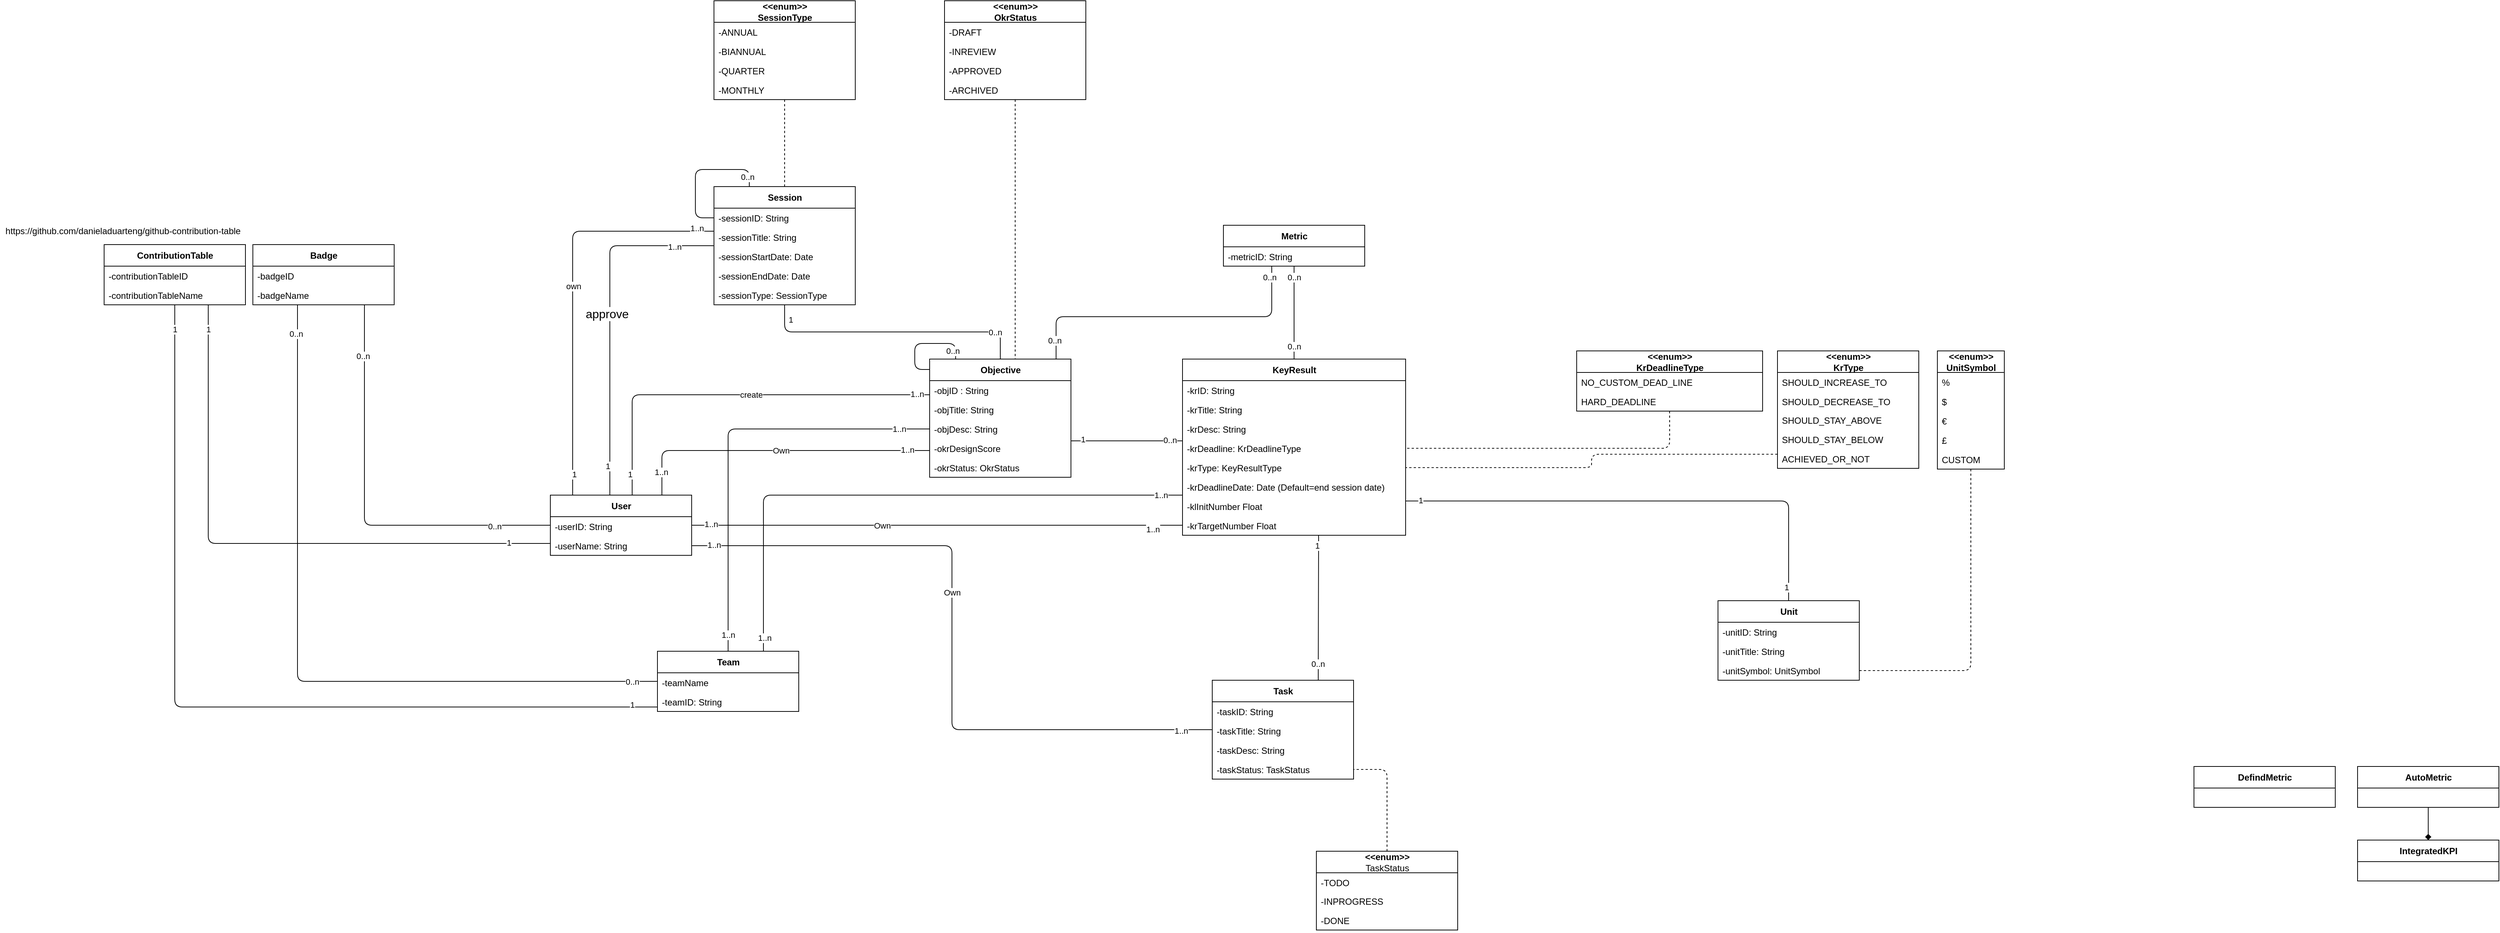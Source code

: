 <mxfile>
    <diagram id="W5ZfDLvo8_gCMa8vNS1i" name="main">
        <mxGraphModel dx="970" dy="501" grid="1" gridSize="10" guides="1" tooltips="1" connect="1" arrows="1" fold="1" page="0" pageScale="1" pageWidth="827" pageHeight="1169" math="0" shadow="0">
            <root>
                <mxCell id="0"/>
                <mxCell id="1" parent="0"/>
                <mxCell id="iECl4xLYjKnjc_Ee2M19-1" style="edgeStyle=orthogonalEdgeStyle;orthogonalLoop=1;jettySize=auto;html=1;endArrow=none;endFill=0;" parent="1" source="iECl4xLYjKnjc_Ee2M19-10" target="iECl4xLYjKnjc_Ee2M19-54" edge="1">
                    <mxGeometry relative="1" as="geometry">
                        <Array as="points">
                            <mxPoint x="1090" y="452"/>
                            <mxPoint x="1090" y="452"/>
                        </Array>
                    </mxGeometry>
                </mxCell>
                <mxCell id="iECl4xLYjKnjc_Ee2M19-2" value="0..n" style="edgeLabel;html=1;align=center;verticalAlign=middle;resizable=0;points=[];" parent="iECl4xLYjKnjc_Ee2M19-1" vertex="1" connectable="0">
                    <mxGeometry x="-0.766" y="-1" relative="1" as="geometry">
                        <mxPoint as="offset"/>
                    </mxGeometry>
                </mxCell>
                <mxCell id="iECl4xLYjKnjc_Ee2M19-3" value="1" style="edgeLabel;html=1;align=center;verticalAlign=middle;resizable=0;points=[];" parent="iECl4xLYjKnjc_Ee2M19-1" vertex="1" connectable="0">
                    <mxGeometry x="0.787" y="-2" relative="1" as="geometry">
                        <mxPoint as="offset"/>
                    </mxGeometry>
                </mxCell>
                <mxCell id="iECl4xLYjKnjc_Ee2M19-4" style="edgeStyle=elbowEdgeStyle;elbow=vertical;html=1;entryX=0.75;entryY=0;entryDx=0;entryDy=0;fontFamily=Times New Roman;endArrow=none;endFill=0;" parent="1" source="iECl4xLYjKnjc_Ee2M19-10" target="iECl4xLYjKnjc_Ee2M19-48" edge="1">
                    <mxGeometry relative="1" as="geometry">
                        <Array as="points">
                            <mxPoint x="1313" y="585"/>
                            <mxPoint x="1310" y="555"/>
                            <mxPoint x="1250" y="585"/>
                            <mxPoint x="1085" y="595"/>
                        </Array>
                        <mxPoint x="1303" y="495" as="sourcePoint"/>
                    </mxGeometry>
                </mxCell>
                <mxCell id="iECl4xLYjKnjc_Ee2M19-5" value="0..n" style="edgeLabel;html=1;align=center;verticalAlign=middle;resizable=0;points=[];fontSize=11;fontFamily=Helvetica;fontColor=default;" parent="iECl4xLYjKnjc_Ee2M19-4" vertex="1" connectable="0">
                    <mxGeometry x="0.775" y="-1" relative="1" as="geometry">
                        <mxPoint as="offset"/>
                    </mxGeometry>
                </mxCell>
                <mxCell id="iECl4xLYjKnjc_Ee2M19-6" value="1" style="edgeLabel;html=1;align=center;verticalAlign=middle;resizable=0;points=[];" parent="iECl4xLYjKnjc_Ee2M19-4" vertex="1" connectable="0">
                    <mxGeometry x="-0.856" y="2" relative="1" as="geometry">
                        <mxPoint x="-4" as="offset"/>
                    </mxGeometry>
                </mxCell>
                <mxCell id="iECl4xLYjKnjc_Ee2M19-7" style="edgeStyle=orthogonalEdgeStyle;html=1;fontSize=16;endArrow=none;endFill=0;elbow=vertical;entryX=0.75;entryY=0;entryDx=0;entryDy=0;" parent="1" source="iECl4xLYjKnjc_Ee2M19-10" target="iECl4xLYjKnjc_Ee2M19-84" edge="1">
                    <mxGeometry relative="1" as="geometry">
                        <Array as="points">
                            <mxPoint x="567" y="525"/>
                        </Array>
                    </mxGeometry>
                </mxCell>
                <mxCell id="iECl4xLYjKnjc_Ee2M19-8" value="1..n" style="edgeLabel;html=1;align=center;verticalAlign=middle;resizable=0;points=[];fontSize=11;" parent="iECl4xLYjKnjc_Ee2M19-7" vertex="1" connectable="0">
                    <mxGeometry x="-0.925" relative="1" as="geometry">
                        <mxPoint as="offset"/>
                    </mxGeometry>
                </mxCell>
                <mxCell id="iECl4xLYjKnjc_Ee2M19-9" value="1..n" style="edgeLabel;html=1;align=center;verticalAlign=middle;resizable=0;points=[];fontSize=11;" parent="iECl4xLYjKnjc_Ee2M19-7" vertex="1" connectable="0">
                    <mxGeometry x="0.952" y="1" relative="1" as="geometry">
                        <mxPoint as="offset"/>
                    </mxGeometry>
                </mxCell>
                <mxCell id="iECl4xLYjKnjc_Ee2M19-10" value="KeyResult&lt;span style=&quot;color: rgba(0 , 0 , 0 , 0) ; font-family: monospace ; font-size: 0px ; font-weight: 400&quot;&gt;%3CmxGraphModel%3E%3Croot%3E%3CmxCell%20id%3D%220%22%2F%3E%3CmxCell%20id%3D%221%22%20parent%3D%220%22%2F%3E%3CmxCell%20id%3D%222%22%20value%3D%22OKR%22%20style%3D%22swimlane%3BfontStyle%3D1%3Balign%3Dcenter%3BverticalAlign%3Dmiddle%3BchildLayout%3DstackLayout%3Bhorizontal%3D1%3BstartSize%3D29%3BhorizontalStack%3D0%3BresizeParent%3D1%3BresizeParentMax%3D0%3BresizeLast%3D0%3Bcollapsible%3D0%3BmarginBottom%3D0%3Bhtml%3D1%3B%22%20vertex%3D%221%22%20parent%3D%221%22%3E%3CmxGeometry%20x%3D%22230%22%20y%3D%22270%22%20width%3D%22140%22%20height%3D%2254%22%20as%3D%22geometry%22%2F%3E%3C%2FmxCell%3E%3C%2Froot%3E%3C%2FmxGraphModel%3E&lt;/span&gt;&lt;span style=&quot;color: rgba(0 , 0 , 0 , 0) ; font-family: monospace ; font-size: 0px ; font-weight: 400&quot;&gt;%3CmxGraphModel%3E%3Croot%3E%3CmxCell%20id%3D%220%22%2F%3E%3CmxCell%20id%3D%221%22%20parent%3D%220%22%2F%3E%3CmxCell%20id%3D%222%22%20value%3D%22OKR%22%20style%3D%22swimlane%3BfontStyle%3D1%3Balign%3Dcenter%3BverticalAlign%3Dmiddle%3BchildLayout%3DstackLayout%3Bhorizontal%3D1%3BstartSize%3D29%3BhorizontalStack%3D0%3BresizeParent%3D1%3BresizeParentMax%3D0%3BresizeLast%3D0%3Bcollapsible%3D0%3BmarginBottom%3D0%3Bhtml%3D1%3B%22%20vertex%3D%221%22%20parent%3D%221%22%3E%3CmxGeometry%20x%3D%22230%22%20y%3D%22270%22%20width%3D%22140%22%20height%3D%2254%22%20as%3D%22geometry%22%2F%3E%3C%2FmxCell%3E%3C%2Froot%3E%3C%2FmxGraphModel%3E&lt;/span&gt;" style="swimlane;fontStyle=1;align=center;verticalAlign=middle;childLayout=stackLayout;horizontal=1;startSize=29;horizontalStack=0;resizeParent=1;resizeParentMax=0;resizeLast=0;collapsible=0;marginBottom=0;html=1;shadow=0;" parent="1" vertex="1">
                    <mxGeometry x="1130" y="342" width="300" height="237" as="geometry"/>
                </mxCell>
                <mxCell id="iECl4xLYjKnjc_Ee2M19-11" value="-krID: String" style="text;strokeColor=none;fillColor=none;align=left;verticalAlign=top;spacingLeft=4;spacingRight=4;overflow=hidden;rotatable=0;points=[[0,0.5],[1,0.5]];portConstraint=eastwest;shadow=0;fontFamily=Helvetica;fontSize=12;fontColor=default;startSize=29;html=1;" parent="iECl4xLYjKnjc_Ee2M19-10" vertex="1">
                    <mxGeometry y="29" width="300" height="26" as="geometry"/>
                </mxCell>
                <mxCell id="iECl4xLYjKnjc_Ee2M19-12" value="-krTitle: String" style="text;strokeColor=none;fillColor=none;align=left;verticalAlign=top;spacingLeft=4;spacingRight=4;overflow=hidden;rotatable=0;points=[[0,0.5],[1,0.5]];portConstraint=eastwest;shadow=0;fontFamily=Helvetica;fontSize=12;fontColor=default;startSize=29;html=1;" parent="iECl4xLYjKnjc_Ee2M19-10" vertex="1">
                    <mxGeometry y="55" width="300" height="26" as="geometry"/>
                </mxCell>
                <mxCell id="iECl4xLYjKnjc_Ee2M19-13" value="-krDesc: String" style="text;strokeColor=none;fillColor=none;align=left;verticalAlign=top;spacingLeft=4;spacingRight=4;overflow=hidden;rotatable=0;points=[[0,0.5],[1,0.5]];portConstraint=eastwest;shadow=0;fontFamily=Helvetica;fontSize=12;fontColor=default;startSize=29;html=1;" parent="iECl4xLYjKnjc_Ee2M19-10" vertex="1">
                    <mxGeometry y="81" width="300" height="26" as="geometry"/>
                </mxCell>
                <mxCell id="iECl4xLYjKnjc_Ee2M19-14" value="-krDeadline: KrDeadlineType" style="text;strokeColor=none;fillColor=none;align=left;verticalAlign=top;spacingLeft=4;spacingRight=4;overflow=hidden;rotatable=0;points=[[0,0.5],[1,0.5]];portConstraint=eastwest;shadow=0;fontFamily=Helvetica;fontSize=12;fontColor=default;startSize=29;html=1;" parent="iECl4xLYjKnjc_Ee2M19-10" vertex="1">
                    <mxGeometry y="107" width="300" height="26" as="geometry"/>
                </mxCell>
                <mxCell id="iECl4xLYjKnjc_Ee2M19-15" value="-krType:&amp;nbsp;&lt;span style=&quot;text-align: center&quot;&gt;KeyResultType&lt;/span&gt;" style="text;strokeColor=none;fillColor=none;align=left;verticalAlign=top;spacingLeft=4;spacingRight=4;overflow=hidden;rotatable=0;points=[[0,0.5],[1,0.5]];portConstraint=eastwest;shadow=0;fontFamily=Helvetica;fontSize=12;fontColor=default;startSize=29;html=1;" parent="iECl4xLYjKnjc_Ee2M19-10" vertex="1">
                    <mxGeometry y="133" width="300" height="26" as="geometry"/>
                </mxCell>
                <mxCell id="iECl4xLYjKnjc_Ee2M19-16" value="-krDeadlineDate: Date (Default=end session date)" style="text;strokeColor=none;fillColor=none;align=left;verticalAlign=top;spacingLeft=4;spacingRight=4;overflow=hidden;rotatable=0;points=[[0,0.5],[1,0.5]];portConstraint=eastwest;shadow=0;fontFamily=Helvetica;fontSize=12;fontColor=default;startSize=29;html=1;" parent="iECl4xLYjKnjc_Ee2M19-10" vertex="1">
                    <mxGeometry y="159" width="300" height="26" as="geometry"/>
                </mxCell>
                <mxCell id="iECl4xLYjKnjc_Ee2M19-17" value="-klInitNumber Float" style="text;strokeColor=none;fillColor=none;align=left;verticalAlign=top;spacingLeft=4;spacingRight=4;overflow=hidden;rotatable=0;points=[[0,0.5],[1,0.5]];portConstraint=eastwest;shadow=0;fontFamily=Helvetica;fontSize=12;fontColor=default;startSize=29;html=1;" parent="iECl4xLYjKnjc_Ee2M19-10" vertex="1">
                    <mxGeometry y="185" width="300" height="26" as="geometry"/>
                </mxCell>
                <mxCell id="iECl4xLYjKnjc_Ee2M19-18" value="-krTarget&lt;span&gt;Number&amp;nbsp;&lt;/span&gt;Float&lt;span&gt;&lt;br&gt;&lt;/span&gt;" style="text;strokeColor=none;fillColor=none;align=left;verticalAlign=top;spacingLeft=4;spacingRight=4;overflow=hidden;rotatable=0;points=[[0,0.5],[1,0.5]];portConstraint=eastwest;shadow=0;fontFamily=Helvetica;fontSize=12;fontColor=default;startSize=29;html=1;" parent="iECl4xLYjKnjc_Ee2M19-10" vertex="1">
                    <mxGeometry y="211" width="300" height="26" as="geometry"/>
                </mxCell>
                <mxCell id="iECl4xLYjKnjc_Ee2M19-19" style="edgeStyle=elbowEdgeStyle;elbow=vertical;html=1;endArrow=none;endFill=0;" parent="1" source="iECl4xLYjKnjc_Ee2M19-27" target="iECl4xLYjKnjc_Ee2M19-54" edge="1">
                    <mxGeometry relative="1" as="geometry">
                        <mxPoint x="810" y="150.5" as="targetPoint"/>
                    </mxGeometry>
                </mxCell>
                <mxCell id="iECl4xLYjKnjc_Ee2M19-20" value="0..n" style="edgeLabel;html=1;align=center;verticalAlign=middle;resizable=0;points=[];" parent="iECl4xLYjKnjc_Ee2M19-19" vertex="1" connectable="0">
                    <mxGeometry x="0.795" y="-2" relative="1" as="geometry">
                        <mxPoint x="-7" y="-2" as="offset"/>
                    </mxGeometry>
                </mxCell>
                <mxCell id="iECl4xLYjKnjc_Ee2M19-21" value="1" style="edgeLabel;html=1;align=center;verticalAlign=middle;resizable=0;points=[];" parent="iECl4xLYjKnjc_Ee2M19-19" vertex="1" connectable="0">
                    <mxGeometry x="-0.863" y="-1" relative="1" as="geometry">
                        <mxPoint x="9" y="-5" as="offset"/>
                    </mxGeometry>
                </mxCell>
                <mxCell id="iECl4xLYjKnjc_Ee2M19-22" style="edgeStyle=elbowEdgeStyle;elbow=vertical;html=1;labelBackgroundColor=default;fontFamily=Helvetica;fontSize=11;fontColor=default;startArrow=none;startFill=0;endArrow=none;endFill=0;strokeColor=default;strokeWidth=1;dashed=1;" parent="1" source="iECl4xLYjKnjc_Ee2M19-27" target="iECl4xLYjKnjc_Ee2M19-72" edge="1">
                    <mxGeometry relative="1" as="geometry">
                        <mxPoint x="640" y="28" as="targetPoint"/>
                    </mxGeometry>
                </mxCell>
                <mxCell id="iECl4xLYjKnjc_Ee2M19-23" style="edgeStyle=elbowEdgeStyle;html=1;startArrow=none;startFill=0;endArrow=none;endFill=0;" parent="1" source="iECl4xLYjKnjc_Ee2M19-27" target="iECl4xLYjKnjc_Ee2M19-81" edge="1">
                    <mxGeometry relative="1" as="geometry">
                        <Array as="points">
                            <mxPoint x="310" y="170"/>
                            <mxPoint x="310" y="150"/>
                            <mxPoint x="310" y="310"/>
                        </Array>
                    </mxGeometry>
                </mxCell>
                <mxCell id="iECl4xLYjKnjc_Ee2M19-24" value="own" style="edgeLabel;html=1;align=center;verticalAlign=middle;resizable=0;points=[];" parent="iECl4xLYjKnjc_Ee2M19-23" vertex="1" connectable="0">
                    <mxGeometry x="-0.032" y="1" relative="1" as="geometry">
                        <mxPoint as="offset"/>
                    </mxGeometry>
                </mxCell>
                <mxCell id="iECl4xLYjKnjc_Ee2M19-25" value="1" style="edgeLabel;html=1;align=center;verticalAlign=middle;resizable=0;points=[];" parent="iECl4xLYjKnjc_Ee2M19-23" vertex="1" connectable="0">
                    <mxGeometry x="0.896" y="2" relative="1" as="geometry">
                        <mxPoint as="offset"/>
                    </mxGeometry>
                </mxCell>
                <mxCell id="iECl4xLYjKnjc_Ee2M19-26" value="1..n" style="edgeLabel;html=1;align=center;verticalAlign=middle;resizable=0;points=[];" parent="iECl4xLYjKnjc_Ee2M19-23" vertex="1" connectable="0">
                    <mxGeometry x="-0.914" y="-4" relative="1" as="geometry">
                        <mxPoint as="offset"/>
                    </mxGeometry>
                </mxCell>
                <mxCell id="iECl4xLYjKnjc_Ee2M19-27" value="Session" style="swimlane;fontStyle=1;align=center;verticalAlign=middle;childLayout=stackLayout;horizontal=1;startSize=29;horizontalStack=0;resizeParent=1;resizeParentMax=0;resizeLast=0;collapsible=0;marginBottom=0;html=1;shadow=0;" parent="1" vertex="1">
                    <mxGeometry x="500" y="110" width="190" height="159" as="geometry"/>
                </mxCell>
                <mxCell id="iECl4xLYjKnjc_Ee2M19-28" value="-sessionID: String" style="text;strokeColor=none;fillColor=none;align=left;verticalAlign=top;spacingLeft=4;spacingRight=4;overflow=hidden;rotatable=0;points=[[0,0.5],[1,0.5]];portConstraint=eastwest;shadow=0;fontFamily=Helvetica;fontSize=12;fontColor=default;startSize=29;html=1;" parent="iECl4xLYjKnjc_Ee2M19-27" vertex="1">
                    <mxGeometry y="29" width="190" height="26" as="geometry"/>
                </mxCell>
                <mxCell id="iECl4xLYjKnjc_Ee2M19-29" value="-sessionTitle: String" style="text;strokeColor=none;fillColor=none;align=left;verticalAlign=top;spacingLeft=4;spacingRight=4;overflow=hidden;rotatable=0;points=[[0,0.5],[1,0.5]];portConstraint=eastwest;shadow=0;fontFamily=Helvetica;fontSize=12;fontColor=default;startSize=29;html=1;" parent="iECl4xLYjKnjc_Ee2M19-27" vertex="1">
                    <mxGeometry y="55" width="190" height="26" as="geometry"/>
                </mxCell>
                <mxCell id="iECl4xLYjKnjc_Ee2M19-30" value="-sessionStartDate: Date" style="text;strokeColor=none;fillColor=none;align=left;verticalAlign=top;spacingLeft=4;spacingRight=4;overflow=hidden;rotatable=0;points=[[0,0.5],[1,0.5]];portConstraint=eastwest;shadow=0;fontFamily=Helvetica;fontSize=12;fontColor=default;startSize=29;html=1;" parent="iECl4xLYjKnjc_Ee2M19-27" vertex="1">
                    <mxGeometry y="81" width="190" height="26" as="geometry"/>
                </mxCell>
                <mxCell id="iECl4xLYjKnjc_Ee2M19-31" value="-sessionEndDate: Date" style="text;strokeColor=none;fillColor=none;align=left;verticalAlign=top;spacingLeft=4;spacingRight=4;overflow=hidden;rotatable=0;points=[[0,0.5],[1,0.5]];portConstraint=eastwest;shadow=0;fontFamily=Helvetica;fontSize=12;fontColor=default;startSize=29;html=1;" parent="iECl4xLYjKnjc_Ee2M19-27" vertex="1">
                    <mxGeometry y="107" width="190" height="26" as="geometry"/>
                </mxCell>
                <mxCell id="iECl4xLYjKnjc_Ee2M19-32" value="-sessionType: SessionType" style="text;strokeColor=none;fillColor=none;align=left;verticalAlign=top;spacingLeft=4;spacingRight=4;overflow=hidden;rotatable=0;points=[[0,0.5],[1,0.5]];portConstraint=eastwest;shadow=0;fontFamily=Helvetica;fontSize=12;fontColor=default;startSize=29;html=1;" parent="iECl4xLYjKnjc_Ee2M19-27" vertex="1">
                    <mxGeometry y="133" width="190" height="26" as="geometry"/>
                </mxCell>
                <mxCell id="iECl4xLYjKnjc_Ee2M19-33" style="edgeStyle=orthogonalEdgeStyle;jumpStyle=none;html=1;endArrow=none;endFill=0;entryX=0.25;entryY=0;entryDx=0;entryDy=0;exitX=0;exitY=0.5;exitDx=0;exitDy=0;" parent="iECl4xLYjKnjc_Ee2M19-27" source="iECl4xLYjKnjc_Ee2M19-28" target="iECl4xLYjKnjc_Ee2M19-27" edge="1">
                    <mxGeometry relative="1" as="geometry">
                        <mxPoint x="-35" y="-13.0" as="targetPoint"/>
                        <mxPoint x="-55" y="57" as="sourcePoint"/>
                        <Array as="points">
                            <mxPoint x="-25" y="42"/>
                            <mxPoint x="-25" y="-23"/>
                            <mxPoint x="47" y="-23"/>
                        </Array>
                    </mxGeometry>
                </mxCell>
                <mxCell id="iECl4xLYjKnjc_Ee2M19-34" value="0..n" style="edgeLabel;html=1;align=center;verticalAlign=middle;resizable=0;points=[];" parent="iECl4xLYjKnjc_Ee2M19-33" vertex="1" connectable="0">
                    <mxGeometry x="0.501" y="1" relative="1" as="geometry">
                        <mxPoint x="21" y="11" as="offset"/>
                    </mxGeometry>
                </mxCell>
                <mxCell id="iECl4xLYjKnjc_Ee2M19-35" style="edgeStyle=elbowEdgeStyle;elbow=vertical;html=1;endArrow=none;endFill=0;" parent="1" source="iECl4xLYjKnjc_Ee2M19-81" target="iECl4xLYjKnjc_Ee2M19-54" edge="1">
                    <mxGeometry relative="1" as="geometry">
                        <Array as="points">
                            <mxPoint x="430" y="465"/>
                            <mxPoint x="580" y="445"/>
                            <mxPoint x="430" y="475"/>
                            <mxPoint x="530" y="435"/>
                        </Array>
                        <mxPoint x="452.77" y="486.782" as="sourcePoint"/>
                    </mxGeometry>
                </mxCell>
                <mxCell id="iECl4xLYjKnjc_Ee2M19-36" value="1..n" style="edgeLabel;html=1;align=center;verticalAlign=middle;resizable=0;points=[];" parent="iECl4xLYjKnjc_Ee2M19-35" vertex="1" connectable="0">
                    <mxGeometry x="0.855" y="1" relative="1" as="geometry">
                        <mxPoint as="offset"/>
                    </mxGeometry>
                </mxCell>
                <mxCell id="iECl4xLYjKnjc_Ee2M19-37" value="1..n" style="edgeLabel;html=1;align=center;verticalAlign=middle;resizable=0;points=[];" parent="iECl4xLYjKnjc_Ee2M19-35" vertex="1" connectable="0">
                    <mxGeometry x="-0.852" y="1" relative="1" as="geometry">
                        <mxPoint as="offset"/>
                    </mxGeometry>
                </mxCell>
                <mxCell id="iECl4xLYjKnjc_Ee2M19-38" value="Own" style="edgeLabel;html=1;align=center;verticalAlign=middle;resizable=0;points=[];" parent="iECl4xLYjKnjc_Ee2M19-35" vertex="1" connectable="0">
                    <mxGeometry x="-0.027" y="4" relative="1" as="geometry">
                        <mxPoint x="15" y="4" as="offset"/>
                    </mxGeometry>
                </mxCell>
                <mxCell id="iECl4xLYjKnjc_Ee2M19-39" style="edgeStyle=elbowEdgeStyle;shape=connector;orthogonalLoop=1;jettySize=auto;html=1;labelBackgroundColor=default;fontFamily=Helvetica;fontSize=11;fontColor=default;startArrow=none;startFill=0;endArrow=none;endFill=0;strokeColor=default;" parent="1" source="iECl4xLYjKnjc_Ee2M19-45" target="iECl4xLYjKnjc_Ee2M19-81" edge="1">
                    <mxGeometry relative="1" as="geometry">
                        <mxPoint x="280" y="615.5" as="targetPoint"/>
                        <Array as="points">
                            <mxPoint x="30" y="420"/>
                        </Array>
                        <mxPoint x="30" y="360" as="sourcePoint"/>
                    </mxGeometry>
                </mxCell>
                <mxCell id="iECl4xLYjKnjc_Ee2M19-40" value="0..n" style="edgeLabel;html=1;align=center;verticalAlign=middle;resizable=0;points=[];fontSize=11;fontFamily=Helvetica;fontColor=default;" parent="iECl4xLYjKnjc_Ee2M19-39" vertex="1" connectable="0">
                    <mxGeometry x="0.725" y="-1" relative="1" as="geometry">
                        <mxPoint as="offset"/>
                    </mxGeometry>
                </mxCell>
                <mxCell id="iECl4xLYjKnjc_Ee2M19-41" value="0..n" style="edgeLabel;html=1;align=center;verticalAlign=middle;resizable=0;points=[];fontSize=11;fontFamily=Helvetica;fontColor=default;" parent="iECl4xLYjKnjc_Ee2M19-39" vertex="1" connectable="0">
                    <mxGeometry x="-0.549" y="-2" relative="1" as="geometry">
                        <mxPoint y="-54" as="offset"/>
                    </mxGeometry>
                </mxCell>
                <mxCell id="iECl4xLYjKnjc_Ee2M19-42" style="edgeStyle=elbowEdgeStyle;html=1;startArrow=none;startFill=0;endArrow=none;endFill=0;" parent="1" source="iECl4xLYjKnjc_Ee2M19-45" target="iECl4xLYjKnjc_Ee2M19-84" edge="1">
                    <mxGeometry relative="1" as="geometry">
                        <Array as="points">
                            <mxPoint x="-60" y="430"/>
                            <mxPoint x="-80" y="430"/>
                        </Array>
                    </mxGeometry>
                </mxCell>
                <mxCell id="iECl4xLYjKnjc_Ee2M19-43" value="0..n" style="edgeLabel;html=1;align=center;verticalAlign=middle;resizable=0;points=[];" parent="iECl4xLYjKnjc_Ee2M19-42" vertex="1" connectable="0">
                    <mxGeometry x="-0.922" y="-2" relative="1" as="geometry">
                        <mxPoint as="offset"/>
                    </mxGeometry>
                </mxCell>
                <mxCell id="iECl4xLYjKnjc_Ee2M19-44" value="0..n" style="edgeLabel;html=1;align=center;verticalAlign=middle;resizable=0;points=[];" parent="iECl4xLYjKnjc_Ee2M19-42" vertex="1" connectable="0">
                    <mxGeometry x="0.93" relative="1" as="geometry">
                        <mxPoint as="offset"/>
                    </mxGeometry>
                </mxCell>
                <mxCell id="iECl4xLYjKnjc_Ee2M19-45" value="Badge" style="swimlane;fontStyle=1;align=center;verticalAlign=middle;childLayout=stackLayout;horizontal=1;startSize=29;horizontalStack=0;resizeParent=1;resizeParentMax=0;resizeLast=0;collapsible=0;marginBottom=0;html=1;shadow=0;" parent="1" vertex="1">
                    <mxGeometry x="-120" y="188" width="190" height="81" as="geometry"/>
                </mxCell>
                <mxCell id="iECl4xLYjKnjc_Ee2M19-46" value="-badgeID" style="text;strokeColor=none;fillColor=none;align=left;verticalAlign=top;spacingLeft=4;spacingRight=4;overflow=hidden;rotatable=0;points=[[0,0.5],[1,0.5]];portConstraint=eastwest;shadow=0;fontFamily=Helvetica;fontSize=12;fontColor=default;startSize=29;html=1;" parent="iECl4xLYjKnjc_Ee2M19-45" vertex="1">
                    <mxGeometry y="29" width="190" height="26" as="geometry"/>
                </mxCell>
                <mxCell id="iECl4xLYjKnjc_Ee2M19-47" value="-badgeName" style="text;strokeColor=none;fillColor=none;align=left;verticalAlign=top;spacingLeft=4;spacingRight=4;overflow=hidden;rotatable=0;points=[[0,0.5],[1,0.5]];portConstraint=eastwest;shadow=0;fontFamily=Helvetica;fontSize=12;fontColor=default;startSize=29;html=1;" parent="iECl4xLYjKnjc_Ee2M19-45" vertex="1">
                    <mxGeometry y="55" width="190" height="26" as="geometry"/>
                </mxCell>
                <mxCell id="iECl4xLYjKnjc_Ee2M19-48" value="Task" style="swimlane;fontStyle=1;align=center;verticalAlign=middle;childLayout=stackLayout;horizontal=1;startSize=29;horizontalStack=0;resizeParent=1;resizeParentMax=0;resizeLast=0;collapsible=0;marginBottom=0;html=1;shadow=0;" parent="1" vertex="1">
                    <mxGeometry x="1170" y="774" width="190" height="133" as="geometry"/>
                </mxCell>
                <mxCell id="iECl4xLYjKnjc_Ee2M19-49" value="-taskID: String" style="text;strokeColor=none;fillColor=none;align=left;verticalAlign=top;spacingLeft=4;spacingRight=4;overflow=hidden;rotatable=0;points=[[0,0.5],[1,0.5]];portConstraint=eastwest;shadow=0;fontFamily=Helvetica;fontSize=12;fontColor=default;startSize=29;html=1;" parent="iECl4xLYjKnjc_Ee2M19-48" vertex="1">
                    <mxGeometry y="29" width="190" height="26" as="geometry"/>
                </mxCell>
                <mxCell id="iECl4xLYjKnjc_Ee2M19-50" value="-taskTitle: String" style="text;strokeColor=none;fillColor=none;align=left;verticalAlign=top;spacingLeft=4;spacingRight=4;overflow=hidden;rotatable=0;points=[[0,0.5],[1,0.5]];portConstraint=eastwest;shadow=0;fontFamily=Helvetica;fontSize=12;fontColor=default;startSize=29;html=1;" parent="iECl4xLYjKnjc_Ee2M19-48" vertex="1">
                    <mxGeometry y="55" width="190" height="26" as="geometry"/>
                </mxCell>
                <mxCell id="iECl4xLYjKnjc_Ee2M19-51" value="-taskDesc: String" style="text;strokeColor=none;fillColor=none;align=left;verticalAlign=top;spacingLeft=4;spacingRight=4;overflow=hidden;rotatable=0;points=[[0,0.5],[1,0.5]];portConstraint=eastwest;shadow=0;fontFamily=Helvetica;fontSize=12;fontColor=default;startSize=29;html=1;" parent="iECl4xLYjKnjc_Ee2M19-48" vertex="1">
                    <mxGeometry y="81" width="190" height="26" as="geometry"/>
                </mxCell>
                <mxCell id="iECl4xLYjKnjc_Ee2M19-52" value="-taskStatus: TaskStatus" style="text;strokeColor=none;fillColor=none;align=left;verticalAlign=top;spacingLeft=4;spacingRight=4;overflow=hidden;rotatable=0;points=[[0,0.5],[1,0.5]];portConstraint=eastwest;shadow=0;fontFamily=Helvetica;fontSize=12;fontColor=default;startSize=29;html=1;" parent="iECl4xLYjKnjc_Ee2M19-48" vertex="1">
                    <mxGeometry y="107" width="190" height="26" as="geometry"/>
                </mxCell>
                <mxCell id="iECl4xLYjKnjc_Ee2M19-53" value="" style="group;shadow=0;" parent="1" vertex="1" connectable="0">
                    <mxGeometry x="780" y="331" width="200" height="118" as="geometry"/>
                </mxCell>
                <mxCell id="iECl4xLYjKnjc_Ee2M19-54" value="Objective" style="swimlane;fontStyle=1;align=center;verticalAlign=middle;childLayout=stackLayout;horizontal=1;startSize=29;horizontalStack=0;resizeParent=1;resizeParentMax=0;resizeLast=0;collapsible=0;marginBottom=0;html=1;shadow=0;" parent="iECl4xLYjKnjc_Ee2M19-53" vertex="1">
                    <mxGeometry x="10" y="11" width="190" height="159" as="geometry"/>
                </mxCell>
                <mxCell id="iECl4xLYjKnjc_Ee2M19-55" value="-objID : String&amp;nbsp;" style="text;strokeColor=none;fillColor=none;align=left;verticalAlign=top;spacingLeft=4;spacingRight=4;overflow=hidden;rotatable=0;points=[[0,0.5],[1,0.5]];portConstraint=eastwest;shadow=0;fontFamily=Helvetica;fontSize=12;fontColor=default;startSize=29;html=1;" parent="iECl4xLYjKnjc_Ee2M19-54" vertex="1">
                    <mxGeometry y="29" width="190" height="26" as="geometry"/>
                </mxCell>
                <mxCell id="iECl4xLYjKnjc_Ee2M19-56" value="-objTitle: String" style="text;strokeColor=none;fillColor=none;align=left;verticalAlign=top;spacingLeft=4;spacingRight=4;overflow=hidden;rotatable=0;points=[[0,0.5],[1,0.5]];portConstraint=eastwest;shadow=0;fontFamily=Helvetica;fontSize=12;fontColor=default;startSize=29;html=1;" parent="iECl4xLYjKnjc_Ee2M19-54" vertex="1">
                    <mxGeometry y="55" width="190" height="26" as="geometry"/>
                </mxCell>
                <mxCell id="iECl4xLYjKnjc_Ee2M19-57" value="-objDesc: String" style="text;strokeColor=none;fillColor=none;align=left;verticalAlign=top;spacingLeft=4;spacingRight=4;overflow=hidden;rotatable=0;points=[[0,0.5],[1,0.5]];portConstraint=eastwest;shadow=0;fontFamily=Helvetica;fontSize=12;fontColor=default;startSize=29;html=1;" parent="iECl4xLYjKnjc_Ee2M19-54" vertex="1">
                    <mxGeometry y="81" width="190" height="26" as="geometry"/>
                </mxCell>
                <mxCell id="iECl4xLYjKnjc_Ee2M19-58" value="-okrDesignScore" style="text;strokeColor=none;fillColor=none;align=left;verticalAlign=top;spacingLeft=4;spacingRight=4;overflow=hidden;rotatable=0;points=[[0,0.5],[1,0.5]];portConstraint=eastwest;shadow=0;fontStyle=0" parent="iECl4xLYjKnjc_Ee2M19-54" vertex="1">
                    <mxGeometry y="107" width="190" height="26" as="geometry"/>
                </mxCell>
                <mxCell id="iECl4xLYjKnjc_Ee2M19-59" value="-okrStatus: OkrStatus" style="text;strokeColor=none;fillColor=none;align=left;verticalAlign=top;spacingLeft=4;spacingRight=4;overflow=hidden;rotatable=0;points=[[0,0.5],[1,0.5]];portConstraint=eastwest;shadow=0;fontStyle=0" parent="iECl4xLYjKnjc_Ee2M19-54" vertex="1">
                    <mxGeometry y="133" width="190" height="26" as="geometry"/>
                </mxCell>
                <mxCell id="iECl4xLYjKnjc_Ee2M19-60" style="edgeStyle=orthogonalEdgeStyle;orthogonalLoop=1;jettySize=auto;html=1;entryX=0.184;entryY=0;entryDx=0;entryDy=0;endArrow=none;endFill=0;entryPerimeter=0;" parent="iECl4xLYjKnjc_Ee2M19-53" source="iECl4xLYjKnjc_Ee2M19-54" target="iECl4xLYjKnjc_Ee2M19-54" edge="1">
                    <mxGeometry relative="1" as="geometry">
                        <Array as="points">
                            <mxPoint x="-10" y="25"/>
                            <mxPoint x="-10" y="-10"/>
                            <mxPoint x="45" y="-10"/>
                        </Array>
                        <mxPoint x="10" y="25" as="sourcePoint"/>
                    </mxGeometry>
                </mxCell>
                <mxCell id="iECl4xLYjKnjc_Ee2M19-61" value="0..n" style="edgeLabel;html=1;align=center;verticalAlign=middle;resizable=0;points=[];" parent="iECl4xLYjKnjc_Ee2M19-60" vertex="1" connectable="0">
                    <mxGeometry x="0.473" y="-2" relative="1" as="geometry">
                        <mxPoint x="9" y="8" as="offset"/>
                    </mxGeometry>
                </mxCell>
                <mxCell id="iECl4xLYjKnjc_Ee2M19-62" style="edgeStyle=elbowEdgeStyle;elbow=vertical;html=1;endArrow=none;endFill=0;dashed=1;" parent="1" source="iECl4xLYjKnjc_Ee2M19-63" target="iECl4xLYjKnjc_Ee2M19-54" edge="1">
                    <mxGeometry relative="1" as="geometry">
                        <mxPoint x="905" y="110.0" as="targetPoint"/>
                        <Array as="points">
                            <mxPoint x="905" y="220"/>
                        </Array>
                    </mxGeometry>
                </mxCell>
                <mxCell id="iECl4xLYjKnjc_Ee2M19-63" value="&amp;lt;&amp;lt;enum&amp;gt;&amp;gt;&lt;br&gt;OkrStatus" style="swimlane;fontStyle=1;align=center;verticalAlign=middle;childLayout=stackLayout;horizontal=1;startSize=29;horizontalStack=0;resizeParent=1;resizeParentMax=0;resizeLast=0;collapsible=0;marginBottom=0;html=1;shadow=0;" parent="1" vertex="1">
                    <mxGeometry x="810" y="-140" width="190" height="133" as="geometry"/>
                </mxCell>
                <mxCell id="iECl4xLYjKnjc_Ee2M19-64" value="-DRAFT" style="text;strokeColor=none;fillColor=none;align=left;verticalAlign=top;spacingLeft=4;spacingRight=4;overflow=hidden;rotatable=0;points=[[0,0.5],[1,0.5]];portConstraint=eastwest;shadow=0;fontFamily=Helvetica;fontSize=12;fontColor=default;startSize=29;html=1;" parent="iECl4xLYjKnjc_Ee2M19-63" vertex="1">
                    <mxGeometry y="29" width="190" height="26" as="geometry"/>
                </mxCell>
                <mxCell id="iECl4xLYjKnjc_Ee2M19-65" value="-INREVIEW" style="text;strokeColor=none;fillColor=none;align=left;verticalAlign=top;spacingLeft=4;spacingRight=4;overflow=hidden;rotatable=0;points=[[0,0.5],[1,0.5]];portConstraint=eastwest;shadow=0;fontFamily=Helvetica;fontSize=12;fontColor=default;startSize=29;html=1;" parent="iECl4xLYjKnjc_Ee2M19-63" vertex="1">
                    <mxGeometry y="55" width="190" height="26" as="geometry"/>
                </mxCell>
                <mxCell id="iECl4xLYjKnjc_Ee2M19-66" value="-APPROVED" style="text;strokeColor=none;fillColor=none;align=left;verticalAlign=top;spacingLeft=4;spacingRight=4;overflow=hidden;rotatable=0;points=[[0,0.5],[1,0.5]];portConstraint=eastwest;shadow=0;fontFamily=Helvetica;fontSize=12;fontColor=default;startSize=29;html=1;" parent="iECl4xLYjKnjc_Ee2M19-63" vertex="1">
                    <mxGeometry y="81" width="190" height="26" as="geometry"/>
                </mxCell>
                <mxCell id="iECl4xLYjKnjc_Ee2M19-67" value="-ARCHIVED" style="text;strokeColor=none;fillColor=none;align=left;verticalAlign=top;spacingLeft=4;spacingRight=4;overflow=hidden;rotatable=0;points=[[0,0.5],[1,0.5]];portConstraint=eastwest;shadow=0;fontFamily=Helvetica;fontSize=12;fontColor=default;startSize=29;html=1;" parent="iECl4xLYjKnjc_Ee2M19-63" vertex="1">
                    <mxGeometry y="107" width="190" height="26" as="geometry"/>
                </mxCell>
                <mxCell id="iECl4xLYjKnjc_Ee2M19-68" style="edgeStyle=elbowEdgeStyle;html=1;endArrow=none;endFill=0;elbow=vertical;" parent="1" source="iECl4xLYjKnjc_Ee2M19-81" target="iECl4xLYjKnjc_Ee2M19-10" edge="1">
                    <mxGeometry relative="1" as="geometry">
                        <Array as="points">
                            <mxPoint x="1270" y="535"/>
                            <mxPoint x="610" y="535"/>
                            <mxPoint x="810" y="553"/>
                        </Array>
                        <mxPoint x="475" y="553" as="sourcePoint"/>
                        <mxPoint x="1274" y="495" as="targetPoint"/>
                    </mxGeometry>
                </mxCell>
                <mxCell id="iECl4xLYjKnjc_Ee2M19-69" value="Own" style="edgeLabel;html=1;align=center;verticalAlign=middle;resizable=0;points=[];" parent="iECl4xLYjKnjc_Ee2M19-68" vertex="1" connectable="0">
                    <mxGeometry x="-0.445" y="4" relative="1" as="geometry">
                        <mxPoint x="73" y="4" as="offset"/>
                    </mxGeometry>
                </mxCell>
                <mxCell id="iECl4xLYjKnjc_Ee2M19-70" value="1..n" style="edgeLabel;html=1;align=center;verticalAlign=middle;resizable=0;points=[];" parent="iECl4xLYjKnjc_Ee2M19-68" vertex="1" connectable="0">
                    <mxGeometry x="0.949" y="-4" relative="1" as="geometry">
                        <mxPoint x="-23" y="1" as="offset"/>
                    </mxGeometry>
                </mxCell>
                <mxCell id="iECl4xLYjKnjc_Ee2M19-71" value="1..n" style="edgeLabel;html=1;align=center;verticalAlign=middle;resizable=0;points=[];" parent="iECl4xLYjKnjc_Ee2M19-68" vertex="1" connectable="0">
                    <mxGeometry x="-0.924" y="2" relative="1" as="geometry">
                        <mxPoint x="1" as="offset"/>
                    </mxGeometry>
                </mxCell>
                <mxCell id="iECl4xLYjKnjc_Ee2M19-72" value="&amp;lt;&amp;lt;enum&amp;gt;&amp;gt;&lt;br&gt;SessionType" style="swimlane;fontStyle=1;align=center;verticalAlign=middle;childLayout=stackLayout;horizontal=1;startSize=29;horizontalStack=0;resizeParent=1;resizeParentMax=0;resizeLast=0;collapsible=0;marginBottom=0;html=1;shadow=0;" parent="1" vertex="1">
                    <mxGeometry x="500" y="-140" width="190" height="133" as="geometry"/>
                </mxCell>
                <mxCell id="iECl4xLYjKnjc_Ee2M19-73" value="-ANNUAL" style="text;strokeColor=none;fillColor=none;align=left;verticalAlign=top;spacingLeft=4;spacingRight=4;overflow=hidden;rotatable=0;points=[[0,0.5],[1,0.5]];portConstraint=eastwest;shadow=0;fontFamily=Helvetica;fontSize=12;fontColor=default;startSize=29;html=1;" parent="iECl4xLYjKnjc_Ee2M19-72" vertex="1">
                    <mxGeometry y="29" width="190" height="26" as="geometry"/>
                </mxCell>
                <mxCell id="iECl4xLYjKnjc_Ee2M19-74" value="-BIANNUAL" style="text;strokeColor=none;fillColor=none;align=left;verticalAlign=top;spacingLeft=4;spacingRight=4;overflow=hidden;rotatable=0;points=[[0,0.5],[1,0.5]];portConstraint=eastwest;shadow=0;fontFamily=Helvetica;fontSize=12;fontColor=default;startSize=29;html=1;" parent="iECl4xLYjKnjc_Ee2M19-72" vertex="1">
                    <mxGeometry y="55" width="190" height="26" as="geometry"/>
                </mxCell>
                <mxCell id="iECl4xLYjKnjc_Ee2M19-75" value="-QUARTER" style="text;strokeColor=none;fillColor=none;align=left;verticalAlign=top;spacingLeft=4;spacingRight=4;overflow=hidden;rotatable=0;points=[[0,0.5],[1,0.5]];portConstraint=eastwest;shadow=0;fontFamily=Helvetica;fontSize=12;fontColor=default;startSize=29;html=1;" parent="iECl4xLYjKnjc_Ee2M19-72" vertex="1">
                    <mxGeometry y="81" width="190" height="26" as="geometry"/>
                </mxCell>
                <mxCell id="iECl4xLYjKnjc_Ee2M19-76" value="-MONTHLY" style="text;strokeColor=none;fillColor=none;align=left;verticalAlign=top;spacingLeft=4;spacingRight=4;overflow=hidden;rotatable=0;points=[[0,0.5],[1,0.5]];portConstraint=eastwest;shadow=0;fontFamily=Helvetica;fontSize=12;fontColor=default;startSize=29;html=1;" parent="iECl4xLYjKnjc_Ee2M19-72" vertex="1">
                    <mxGeometry y="107" width="190" height="26" as="geometry"/>
                </mxCell>
                <mxCell id="iECl4xLYjKnjc_Ee2M19-77" style="edgeStyle=elbowEdgeStyle;html=1;startArrow=none;startFill=0;endArrow=none;endFill=0;" parent="1" source="iECl4xLYjKnjc_Ee2M19-81" target="iECl4xLYjKnjc_Ee2M19-27" edge="1">
                    <mxGeometry relative="1" as="geometry">
                        <mxPoint x="380" y="260" as="targetPoint"/>
                        <Array as="points">
                            <mxPoint x="360" y="320"/>
                        </Array>
                    </mxGeometry>
                </mxCell>
                <mxCell id="iECl4xLYjKnjc_Ee2M19-78" value="&lt;span style=&quot;font-size: 16px&quot;&gt;approve&lt;/span&gt;" style="edgeLabel;html=1;align=center;verticalAlign=middle;resizable=0;points=[];" parent="iECl4xLYjKnjc_Ee2M19-77" vertex="1" connectable="0">
                    <mxGeometry x="-0.072" y="4" relative="1" as="geometry">
                        <mxPoint y="-24" as="offset"/>
                    </mxGeometry>
                </mxCell>
                <mxCell id="iECl4xLYjKnjc_Ee2M19-79" value="1" style="edgeLabel;html=1;align=center;verticalAlign=middle;resizable=0;points=[];" parent="iECl4xLYjKnjc_Ee2M19-77" vertex="1" connectable="0">
                    <mxGeometry x="-0.836" y="3" relative="1" as="geometry">
                        <mxPoint as="offset"/>
                    </mxGeometry>
                </mxCell>
                <mxCell id="iECl4xLYjKnjc_Ee2M19-80" value="1..n" style="edgeLabel;html=1;align=center;verticalAlign=middle;resizable=0;points=[];" parent="iECl4xLYjKnjc_Ee2M19-77" vertex="1" connectable="0">
                    <mxGeometry x="0.775" relative="1" as="geometry">
                        <mxPoint y="1" as="offset"/>
                    </mxGeometry>
                </mxCell>
                <mxCell id="iECl4xLYjKnjc_Ee2M19-81" value="User&lt;span style=&quot;color: rgba(0 , 0 , 0 , 0) ; font-family: monospace ; font-size: 0px ; font-weight: 400&quot;&gt;%3CmxGraphModel%3E%3Croot%3E%3CmxCell%20id%3D%220%22%2F%3E%3CmxCell%20id%3D%221%22%20parent%3D%220%22%2F%3E%3CmxCell%20id%3D%222%22%20value%3D%22Key%20Result%26lt%3Bspan%20style%3D%26quot%3Bcolor%3A%20rgba(0%20%2C%200%20%2C%200%20%2C%200)%20%3B%20font-family%3A%20monospace%20%3B%20font-size%3A%200px%20%3B%20font-weight%3A%20400%26quot%3B%26gt%3B%253CmxGraphModel%253E%253Croot%253E%253CmxCell%2520id%253D%25220%2522%252F%253E%253CmxCell%2520id%253D%25221%2522%2520parent%253D%25220%2522%252F%253E%253CmxCell%2520id%253D%25222%2522%2520value%253D%2522OKR%2522%2520style%253D%2522swimlane%253BfontStyle%253D1%253Balign%253Dcenter%253BverticalAlign%253Dmiddle%253BchildLayout%253DstackLayout%253Bhorizontal%253D1%253BstartSize%253D29%253BhorizontalStack%253D0%253BresizeParent%253D1%253BresizeParentMax%253D0%253BresizeLast%253D0%253Bcollapsible%253D0%253BmarginBottom%253D0%253Bhtml%253D1%253B%2522%2520vertex%253D%25221%2522%2520parent%253D%25221%2522%253E%253CmxGeometry%2520x%253D%2522230%2522%2520y%253D%2522270%2522%2520width%253D%2522140%2522%2520height%253D%252254%2522%2520as%253D%2522geometry%2522%252F%253E%253C%252FmxCell%253E%253C%252Froot%253E%253C%252FmxGraphModel%253E%26lt%3B%2Fspan%26gt%3B%26lt%3Bspan%20style%3D%26quot%3Bcolor%3A%20rgba(0%20%2C%200%20%2C%200%20%2C%200)%20%3B%20font-family%3A%20monospace%20%3B%20font-size%3A%200px%20%3B%20font-weight%3A%20400%26quot%3B%26gt%3B%253CmxGraphModel%253E%253Croot%253E%253CmxCell%2520id%253D%25220%2522%252F%253E%253CmxCell%2520id%253D%25221%2522%2520parent%253D%25220%2522%252F%253E%253CmxCell%2520id%253D%25222%2522%2520value%253D%2522OKR%2522%2520style%253D%2522swimlane%253BfontStyle%253D1%253Balign%253Dcenter%253BverticalAlign%253Dmiddle%253BchildLayout%253DstackLayout%253Bhorizontal%253D1%253BstartSize%253D29%253BhorizontalStack%253D0%253BresizeParent%253D1%253BresizeParentMax%253D0%253BresizeLast%253D0%253Bcollapsible%253D0%253BmarginBottom%253D0%253Bhtml%253D1%253B%2522%2520vertex%253D%25221%2522%2520parent%253D%25221%2522%253E%253CmxGeometry%2520x%253D%2522230%2522%2520y%253D%2522270%2522%2520width%253D%2522140%2522%2520height%253D%252254%2522%2520as%253D%2522geometry%2522%252F%253E%253C%252FmxCell%253E%253C%252Froot%253E%253C%252FmxGraphModel%253E%26lt%3B%2Fspan%26gt%3B%22%20style%3D%22swimlane%3BfontStyle%3D1%3Balign%3Dcenter%3BverticalAlign%3Dmiddle%3BchildLayout%3DstackLayout%3Bhorizontal%3D1%3BstartSize%3D29%3BhorizontalStack%3D0%3BresizeParent%3D1%3BresizeParentMax%3D0%3BresizeLast%3D0%3Bcollapsible%3D0%3BmarginBottom%3D0%3Bhtml%3D1%3B%22%20vertex%3D%221%22%20parent%3D%221%22%3E%3CmxGeometry%20x%3D%22500%22%20y%3D%22350%22%20width%3D%22140%22%20height%3D%2254%22%20as%3D%22geometry%22%2F%3E%3C%2FmxCell%3E%3C%2Froot%3E%3C%2FmxGraphModel%3E&lt;/span&gt;" style="swimlane;fontStyle=1;align=center;verticalAlign=middle;childLayout=stackLayout;horizontal=1;startSize=29;horizontalStack=0;resizeParent=1;resizeParentMax=0;resizeLast=0;collapsible=0;marginBottom=0;html=1;shadow=0;" parent="1" vertex="1">
                    <mxGeometry x="280" y="525" width="190" height="81" as="geometry"/>
                </mxCell>
                <mxCell id="iECl4xLYjKnjc_Ee2M19-82" value="-userID: String" style="text;strokeColor=none;fillColor=none;align=left;verticalAlign=top;spacingLeft=4;spacingRight=4;overflow=hidden;rotatable=0;points=[[0,0.5],[1,0.5]];portConstraint=eastwest;shadow=0;fontFamily=Helvetica;fontSize=12;fontColor=default;startSize=29;html=1;" parent="iECl4xLYjKnjc_Ee2M19-81" vertex="1">
                    <mxGeometry y="29" width="190" height="26" as="geometry"/>
                </mxCell>
                <mxCell id="iECl4xLYjKnjc_Ee2M19-83" value="-userName: String" style="text;strokeColor=none;fillColor=none;align=left;verticalAlign=top;spacingLeft=4;spacingRight=4;overflow=hidden;rotatable=0;points=[[0,0.5],[1,0.5]];portConstraint=eastwest;shadow=0;fontFamily=Helvetica;fontSize=12;fontColor=default;startSize=29;html=1;" parent="iECl4xLYjKnjc_Ee2M19-81" vertex="1">
                    <mxGeometry y="55" width="190" height="26" as="geometry"/>
                </mxCell>
                <mxCell id="iECl4xLYjKnjc_Ee2M19-84" value="Team" style="swimlane;fontStyle=1;align=center;verticalAlign=middle;childLayout=stackLayout;horizontal=1;startSize=29;horizontalStack=0;resizeParent=1;resizeParentMax=0;resizeLast=0;collapsible=0;marginBottom=0;html=1;shadow=0;" parent="1" vertex="1">
                    <mxGeometry x="424" y="735" width="190" height="81" as="geometry"/>
                </mxCell>
                <mxCell id="iECl4xLYjKnjc_Ee2M19-85" value="-teamName" style="text;strokeColor=none;fillColor=none;align=left;verticalAlign=top;spacingLeft=4;spacingRight=4;overflow=hidden;rotatable=0;points=[[0,0.5],[1,0.5]];portConstraint=eastwest;shadow=0;fontFamily=Helvetica;fontSize=12;fontColor=default;startSize=29;html=1;" parent="iECl4xLYjKnjc_Ee2M19-84" vertex="1">
                    <mxGeometry y="29" width="190" height="26" as="geometry"/>
                </mxCell>
                <mxCell id="iECl4xLYjKnjc_Ee2M19-86" value="-teamID: String" style="text;strokeColor=none;fillColor=none;align=left;verticalAlign=top;spacingLeft=4;spacingRight=4;overflow=hidden;rotatable=0;points=[[0,0.5],[1,0.5]];portConstraint=eastwest;shadow=0;fontFamily=Helvetica;fontSize=12;fontColor=default;startSize=29;html=1;" parent="iECl4xLYjKnjc_Ee2M19-84" vertex="1">
                    <mxGeometry y="55" width="190" height="26" as="geometry"/>
                </mxCell>
                <mxCell id="iECl4xLYjKnjc_Ee2M19-87" style="edgeStyle=elbowEdgeStyle;html=1;exitX=1;exitY=0.5;exitDx=0;exitDy=0;endArrow=none;endFill=0;" parent="1" source="iECl4xLYjKnjc_Ee2M19-83" target="iECl4xLYjKnjc_Ee2M19-48" edge="1">
                    <mxGeometry relative="1" as="geometry"/>
                </mxCell>
                <mxCell id="iECl4xLYjKnjc_Ee2M19-88" value="Own" style="edgeLabel;html=1;align=center;verticalAlign=middle;resizable=0;points=[];" parent="iECl4xLYjKnjc_Ee2M19-87" vertex="1" connectable="0">
                    <mxGeometry x="-0.046" relative="1" as="geometry">
                        <mxPoint y="-39" as="offset"/>
                    </mxGeometry>
                </mxCell>
                <mxCell id="iECl4xLYjKnjc_Ee2M19-89" value="1..n" style="edgeLabel;html=1;align=center;verticalAlign=middle;resizable=0;points=[];" parent="iECl4xLYjKnjc_Ee2M19-87" vertex="1" connectable="0">
                    <mxGeometry x="-0.918" y="1" relative="1" as="geometry">
                        <mxPoint x="-9" as="offset"/>
                    </mxGeometry>
                </mxCell>
                <mxCell id="iECl4xLYjKnjc_Ee2M19-90" value="1..n" style="edgeLabel;html=1;align=center;verticalAlign=middle;resizable=0;points=[];" parent="iECl4xLYjKnjc_Ee2M19-87" vertex="1" connectable="0">
                    <mxGeometry x="0.91" y="-1" relative="1" as="geometry">
                        <mxPoint as="offset"/>
                    </mxGeometry>
                </mxCell>
                <mxCell id="iECl4xLYjKnjc_Ee2M19-91" style="edgeStyle=orthogonalEdgeStyle;jumpStyle=arc;html=1;entryX=1;entryY=0.5;entryDx=0;entryDy=0;endArrow=none;endFill=0;dashed=1;" parent="1" source="iECl4xLYjKnjc_Ee2M19-92" target="iECl4xLYjKnjc_Ee2M19-52" edge="1">
                    <mxGeometry relative="1" as="geometry"/>
                </mxCell>
                <mxCell id="iECl4xLYjKnjc_Ee2M19-92" value="&amp;lt;&amp;lt;enum&amp;gt;&amp;gt;&lt;br&gt;&lt;span style=&quot;font-weight: 400 ; text-align: left&quot;&gt;TaskStatus&lt;/span&gt;" style="swimlane;fontStyle=1;align=center;verticalAlign=middle;childLayout=stackLayout;horizontal=1;startSize=29;horizontalStack=0;resizeParent=1;resizeParentMax=0;resizeLast=0;collapsible=0;marginBottom=0;html=1;shadow=0;" parent="1" vertex="1">
                    <mxGeometry x="1310" y="1004" width="190" height="106" as="geometry"/>
                </mxCell>
                <mxCell id="iECl4xLYjKnjc_Ee2M19-93" value="-TODO" style="text;strokeColor=none;fillColor=none;align=left;verticalAlign=top;spacingLeft=4;spacingRight=4;overflow=hidden;rotatable=0;points=[[0,0.5],[1,0.5]];portConstraint=eastwest;shadow=0;fontFamily=Helvetica;fontSize=12;fontColor=default;startSize=29;html=1;" parent="iECl4xLYjKnjc_Ee2M19-92" vertex="1">
                    <mxGeometry y="29" width="190" height="25" as="geometry"/>
                </mxCell>
                <mxCell id="iECl4xLYjKnjc_Ee2M19-94" value="-INPROGRESS" style="text;strokeColor=none;fillColor=none;align=left;verticalAlign=top;spacingLeft=4;spacingRight=4;overflow=hidden;rotatable=0;points=[[0,0.5],[1,0.5]];portConstraint=eastwest;shadow=0;fontFamily=Helvetica;fontSize=12;fontColor=default;startSize=29;html=1;" parent="iECl4xLYjKnjc_Ee2M19-92" vertex="1">
                    <mxGeometry y="54" width="190" height="26" as="geometry"/>
                </mxCell>
                <mxCell id="iECl4xLYjKnjc_Ee2M19-95" value="-DONE" style="text;strokeColor=none;fillColor=none;align=left;verticalAlign=top;spacingLeft=4;spacingRight=4;overflow=hidden;rotatable=0;points=[[0,0.5],[1,0.5]];portConstraint=eastwest;shadow=0;fontFamily=Helvetica;fontSize=12;fontColor=default;startSize=29;html=1;" parent="iECl4xLYjKnjc_Ee2M19-92" vertex="1">
                    <mxGeometry y="80" width="190" height="26" as="geometry"/>
                </mxCell>
                <mxCell id="iECl4xLYjKnjc_Ee2M19-96" style="edgeStyle=orthogonalEdgeStyle;html=1;dashed=1;endArrow=none;endFill=0;elbow=vertical;" parent="1" source="iECl4xLYjKnjc_Ee2M19-97" target="iECl4xLYjKnjc_Ee2M19-15" edge="1">
                    <mxGeometry relative="1" as="geometry">
                        <Array as="points">
                            <mxPoint x="1680" y="470"/>
                            <mxPoint x="1680" y="488"/>
                        </Array>
                    </mxGeometry>
                </mxCell>
                <mxCell id="iECl4xLYjKnjc_Ee2M19-97" value="&amp;lt;&amp;lt;enum&amp;gt;&amp;gt;&lt;br&gt;KrType" style="swimlane;fontStyle=1;align=center;verticalAlign=middle;childLayout=stackLayout;horizontal=1;startSize=29;horizontalStack=0;resizeParent=1;resizeParentMax=0;resizeLast=0;collapsible=0;marginBottom=0;html=1;shadow=0;" parent="1" vertex="1">
                    <mxGeometry x="1930" y="331" width="190" height="158" as="geometry"/>
                </mxCell>
                <mxCell id="iECl4xLYjKnjc_Ee2M19-98" value="&lt;div&gt;SHOULD_INCREASE_TO&lt;/div&gt;" style="text;strokeColor=none;fillColor=none;align=left;verticalAlign=top;spacingLeft=4;spacingRight=4;overflow=hidden;rotatable=0;points=[[0,0.5],[1,0.5]];portConstraint=eastwest;shadow=0;fontFamily=Helvetica;fontSize=12;fontColor=default;startSize=29;html=1;" parent="iECl4xLYjKnjc_Ee2M19-97" vertex="1">
                    <mxGeometry y="29" width="190" height="26" as="geometry"/>
                </mxCell>
                <mxCell id="iECl4xLYjKnjc_Ee2M19-99" value="&lt;div&gt;SHOULD_DECREASE_TO&lt;/div&gt;" style="text;strokeColor=none;fillColor=none;align=left;verticalAlign=top;spacingLeft=4;spacingRight=4;overflow=hidden;rotatable=0;points=[[0,0.5],[1,0.5]];portConstraint=eastwest;shadow=0;fontFamily=Helvetica;fontSize=12;fontColor=default;startSize=29;html=1;" parent="iECl4xLYjKnjc_Ee2M19-97" vertex="1">
                    <mxGeometry y="55" width="190" height="25" as="geometry"/>
                </mxCell>
                <mxCell id="iECl4xLYjKnjc_Ee2M19-100" value="SHOULD_STAY_ABOVE" style="text;strokeColor=none;fillColor=none;align=left;verticalAlign=top;spacingLeft=4;spacingRight=4;overflow=hidden;rotatable=0;points=[[0,0.5],[1,0.5]];portConstraint=eastwest;shadow=0;fontFamily=Helvetica;fontSize=12;fontColor=default;startSize=29;html=1;" parent="iECl4xLYjKnjc_Ee2M19-97" vertex="1">
                    <mxGeometry y="80" width="190" height="26" as="geometry"/>
                </mxCell>
                <mxCell id="iECl4xLYjKnjc_Ee2M19-101" value="SHOULD_STAY_BELOW" style="text;strokeColor=none;fillColor=none;align=left;verticalAlign=top;spacingLeft=4;spacingRight=4;overflow=hidden;rotatable=0;points=[[0,0.5],[1,0.5]];portConstraint=eastwest;shadow=0;fontFamily=Helvetica;fontSize=12;fontColor=default;startSize=29;html=1;" parent="iECl4xLYjKnjc_Ee2M19-97" vertex="1">
                    <mxGeometry y="106" width="190" height="26" as="geometry"/>
                </mxCell>
                <mxCell id="iECl4xLYjKnjc_Ee2M19-102" value="ACHIEVED_OR_NOT" style="text;strokeColor=none;fillColor=none;align=left;verticalAlign=top;spacingLeft=4;spacingRight=4;overflow=hidden;rotatable=0;points=[[0,0.5],[1,0.5]];portConstraint=eastwest;shadow=0;fontFamily=Helvetica;fontSize=12;fontColor=default;startSize=29;html=1;" parent="iECl4xLYjKnjc_Ee2M19-97" vertex="1">
                    <mxGeometry y="132" width="190" height="26" as="geometry"/>
                </mxCell>
                <mxCell id="iECl4xLYjKnjc_Ee2M19-103" style="edgeStyle=orthogonalEdgeStyle;html=1;dashed=1;endArrow=none;endFill=0;elbow=vertical;" parent="1" source="iECl4xLYjKnjc_Ee2M19-104" target="iECl4xLYjKnjc_Ee2M19-14" edge="1">
                    <mxGeometry relative="1" as="geometry"/>
                </mxCell>
                <mxCell id="iECl4xLYjKnjc_Ee2M19-104" value="&amp;lt;&amp;lt;enum&amp;gt;&amp;gt;&lt;br&gt;KrDeadlineType" style="swimlane;fontStyle=1;align=center;verticalAlign=middle;childLayout=stackLayout;horizontal=1;startSize=29;horizontalStack=0;resizeParent=1;resizeParentMax=0;resizeLast=0;collapsible=0;marginBottom=0;html=1;shadow=0;" parent="1" vertex="1">
                    <mxGeometry x="1660" y="331" width="250" height="81" as="geometry"/>
                </mxCell>
                <mxCell id="iECl4xLYjKnjc_Ee2M19-105" value="NO_CUSTOM_DEAD_LINE" style="text;strokeColor=none;fillColor=none;align=left;verticalAlign=top;spacingLeft=4;spacingRight=4;overflow=hidden;rotatable=0;points=[[0,0.5],[1,0.5]];portConstraint=eastwest;shadow=0;fontFamily=Helvetica;fontSize=12;fontColor=default;startSize=29;html=1;" parent="iECl4xLYjKnjc_Ee2M19-104" vertex="1">
                    <mxGeometry y="29" width="250" height="26" as="geometry"/>
                </mxCell>
                <mxCell id="iECl4xLYjKnjc_Ee2M19-106" value="&lt;div&gt;HARD_DEADLINE&lt;/div&gt;" style="text;strokeColor=none;fillColor=none;align=left;verticalAlign=top;spacingLeft=4;spacingRight=4;overflow=hidden;rotatable=0;points=[[0,0.5],[1,0.5]];portConstraint=eastwest;shadow=0;fontFamily=Helvetica;fontSize=12;fontColor=default;startSize=29;html=1;" parent="iECl4xLYjKnjc_Ee2M19-104" vertex="1">
                    <mxGeometry y="55" width="250" height="26" as="geometry"/>
                </mxCell>
                <mxCell id="iECl4xLYjKnjc_Ee2M19-107" style="edgeStyle=orthogonalEdgeStyle;html=1;fontSize=16;endArrow=none;endFill=0;elbow=vertical;dashed=1;" parent="1" source="iECl4xLYjKnjc_Ee2M19-108" target="iECl4xLYjKnjc_Ee2M19-124" edge="1">
                    <mxGeometry relative="1" as="geometry"/>
                </mxCell>
                <mxCell id="iECl4xLYjKnjc_Ee2M19-108" value="&amp;lt;&amp;lt;enum&amp;gt;&amp;gt;&lt;br&gt;&lt;span style=&quot;text-align: left&quot;&gt;UnitSymbol&lt;/span&gt;" style="swimlane;fontStyle=1;align=center;verticalAlign=middle;childLayout=stackLayout;horizontal=1;startSize=29;horizontalStack=0;resizeParent=1;resizeParentMax=0;resizeLast=0;collapsible=0;marginBottom=0;html=1;shadow=0;" parent="1" vertex="1">
                    <mxGeometry x="2145" y="331" width="90" height="159" as="geometry"/>
                </mxCell>
                <mxCell id="iECl4xLYjKnjc_Ee2M19-109" value="&lt;div&gt;%&lt;/div&gt;" style="text;strokeColor=none;fillColor=none;align=left;verticalAlign=top;spacingLeft=4;spacingRight=4;overflow=hidden;rotatable=0;points=[[0,0.5],[1,0.5]];portConstraint=eastwest;shadow=0;fontFamily=Helvetica;fontSize=12;fontColor=default;startSize=29;html=1;" parent="iECl4xLYjKnjc_Ee2M19-108" vertex="1">
                    <mxGeometry y="29" width="90" height="26" as="geometry"/>
                </mxCell>
                <mxCell id="iECl4xLYjKnjc_Ee2M19-110" value="$" style="text;strokeColor=none;fillColor=none;align=left;verticalAlign=top;spacingLeft=4;spacingRight=4;overflow=hidden;rotatable=0;points=[[0,0.5],[1,0.5]];portConstraint=eastwest;shadow=0;fontFamily=Helvetica;fontSize=12;fontColor=default;startSize=29;html=1;" parent="iECl4xLYjKnjc_Ee2M19-108" vertex="1">
                    <mxGeometry y="55" width="90" height="26" as="geometry"/>
                </mxCell>
                <mxCell id="iECl4xLYjKnjc_Ee2M19-111" value="€" style="text;strokeColor=none;fillColor=none;align=left;verticalAlign=top;spacingLeft=4;spacingRight=4;overflow=hidden;rotatable=0;points=[[0,0.5],[1,0.5]];portConstraint=eastwest;shadow=0;fontFamily=Helvetica;fontSize=12;fontColor=default;startSize=29;html=1;" parent="iECl4xLYjKnjc_Ee2M19-108" vertex="1">
                    <mxGeometry y="81" width="90" height="26" as="geometry"/>
                </mxCell>
                <mxCell id="iECl4xLYjKnjc_Ee2M19-112" value="£" style="text;strokeColor=none;fillColor=none;align=left;verticalAlign=top;spacingLeft=4;spacingRight=4;overflow=hidden;rotatable=0;points=[[0,0.5],[1,0.5]];portConstraint=eastwest;shadow=0;fontFamily=Helvetica;fontSize=12;fontColor=default;startSize=29;html=1;" parent="iECl4xLYjKnjc_Ee2M19-108" vertex="1">
                    <mxGeometry y="107" width="90" height="26" as="geometry"/>
                </mxCell>
                <mxCell id="iECl4xLYjKnjc_Ee2M19-113" value="CUSTOM" style="text;strokeColor=none;fillColor=none;align=left;verticalAlign=top;spacingLeft=4;spacingRight=4;overflow=hidden;rotatable=0;points=[[0,0.5],[1,0.5]];portConstraint=eastwest;shadow=0;fontFamily=Helvetica;fontSize=12;fontColor=default;startSize=29;html=1;" parent="iECl4xLYjKnjc_Ee2M19-108" vertex="1">
                    <mxGeometry y="133" width="90" height="26" as="geometry"/>
                </mxCell>
                <mxCell id="iECl4xLYjKnjc_Ee2M19-114" style="edgeStyle=orthogonalEdgeStyle;html=1;endArrow=diamond;endFill=1;elbow=vertical;" parent="1" source="iECl4xLYjKnjc_Ee2M19-116" target="iECl4xLYjKnjc_Ee2M19-117" edge="1">
                    <mxGeometry relative="1" as="geometry"/>
                </mxCell>
                <mxCell id="iECl4xLYjKnjc_Ee2M19-115" value="DefindMetric" style="swimlane;fontStyle=1;align=center;verticalAlign=middle;childLayout=stackLayout;horizontal=1;startSize=29;horizontalStack=0;resizeParent=1;resizeParentMax=0;resizeLast=0;collapsible=0;marginBottom=0;html=1;shadow=0;comic=0;" parent="1" vertex="1">
                    <mxGeometry x="2490" y="890" width="190" height="55" as="geometry"/>
                </mxCell>
                <mxCell id="iECl4xLYjKnjc_Ee2M19-116" value="AutoMetric" style="swimlane;fontStyle=1;align=center;verticalAlign=middle;childLayout=stackLayout;horizontal=1;startSize=29;horizontalStack=0;resizeParent=1;resizeParentMax=0;resizeLast=0;collapsible=0;marginBottom=0;html=1;shadow=0;comic=0;" parent="1" vertex="1">
                    <mxGeometry x="2710" y="890" width="190" height="55" as="geometry"/>
                </mxCell>
                <mxCell id="iECl4xLYjKnjc_Ee2M19-117" value="IntegratedKPI" style="swimlane;fontStyle=1;align=center;verticalAlign=middle;childLayout=stackLayout;horizontal=1;startSize=29;horizontalStack=0;resizeParent=1;resizeParentMax=0;resizeLast=0;collapsible=0;marginBottom=0;html=1;shadow=0;" parent="1" vertex="1">
                    <mxGeometry x="2710" y="989" width="190" height="55" as="geometry"/>
                </mxCell>
                <mxCell id="iECl4xLYjKnjc_Ee2M19-118" style="edgeStyle=orthogonalEdgeStyle;html=1;endArrow=none;endFill=0;entryX=0.999;entryY=0.228;entryDx=0;entryDy=0;entryPerimeter=0;" parent="1" source="iECl4xLYjKnjc_Ee2M19-121" target="iECl4xLYjKnjc_Ee2M19-17" edge="1">
                    <mxGeometry relative="1" as="geometry"/>
                </mxCell>
                <mxCell id="iECl4xLYjKnjc_Ee2M19-119" value="1" style="edgeLabel;html=1;align=center;verticalAlign=middle;resizable=0;points=[];" parent="iECl4xLYjKnjc_Ee2M19-118" vertex="1" connectable="0">
                    <mxGeometry x="0.939" y="-1" relative="1" as="geometry">
                        <mxPoint as="offset"/>
                    </mxGeometry>
                </mxCell>
                <mxCell id="iECl4xLYjKnjc_Ee2M19-120" value="1" style="edgeLabel;html=1;align=center;verticalAlign=middle;resizable=0;points=[];" parent="iECl4xLYjKnjc_Ee2M19-118" vertex="1" connectable="0">
                    <mxGeometry x="-0.944" y="3" relative="1" as="geometry">
                        <mxPoint as="offset"/>
                    </mxGeometry>
                </mxCell>
                <mxCell id="iECl4xLYjKnjc_Ee2M19-121" value="Unit" style="swimlane;fontStyle=1;align=center;verticalAlign=middle;childLayout=stackLayout;horizontal=1;startSize=29;horizontalStack=0;resizeParent=1;resizeParentMax=0;resizeLast=0;collapsible=0;marginBottom=0;html=1;shadow=0;comic=0;" parent="1" vertex="1">
                    <mxGeometry x="1850" y="667" width="190" height="107" as="geometry"/>
                </mxCell>
                <mxCell id="iECl4xLYjKnjc_Ee2M19-122" value="-unitID: String" style="text;strokeColor=none;fillColor=none;align=left;verticalAlign=top;spacingLeft=4;spacingRight=4;overflow=hidden;rotatable=0;points=[[0,0.5],[1,0.5]];portConstraint=eastwest;shadow=0;fontFamily=Helvetica;fontSize=12;fontColor=default;startSize=29;html=1;" parent="iECl4xLYjKnjc_Ee2M19-121" vertex="1">
                    <mxGeometry y="29" width="190" height="26" as="geometry"/>
                </mxCell>
                <mxCell id="iECl4xLYjKnjc_Ee2M19-123" value="-unitTitle: String" style="text;strokeColor=none;fillColor=none;align=left;verticalAlign=top;spacingLeft=4;spacingRight=4;overflow=hidden;rotatable=0;points=[[0,0.5],[1,0.5]];portConstraint=eastwest;shadow=0;fontFamily=Helvetica;fontSize=12;fontColor=default;startSize=29;html=1;" parent="iECl4xLYjKnjc_Ee2M19-121" vertex="1">
                    <mxGeometry y="55" width="190" height="26" as="geometry"/>
                </mxCell>
                <mxCell id="iECl4xLYjKnjc_Ee2M19-124" value="-unitSymbol: UnitSymbol" style="text;strokeColor=none;fillColor=none;align=left;verticalAlign=top;spacingLeft=4;spacingRight=4;overflow=hidden;rotatable=0;points=[[0,0.5],[1,0.5]];portConstraint=eastwest;shadow=0;fontFamily=Helvetica;fontSize=12;fontColor=default;startSize=29;html=1;" parent="iECl4xLYjKnjc_Ee2M19-121" vertex="1">
                    <mxGeometry y="81" width="190" height="26" as="geometry"/>
                </mxCell>
                <mxCell id="iECl4xLYjKnjc_Ee2M19-125" style="edgeStyle=orthogonalEdgeStyle;html=1;endArrow=none;endFill=0;" parent="1" source="iECl4xLYjKnjc_Ee2M19-131" target="iECl4xLYjKnjc_Ee2M19-10" edge="1">
                    <mxGeometry relative="1" as="geometry"/>
                </mxCell>
                <mxCell id="iECl4xLYjKnjc_Ee2M19-126" value="0..n" style="edgeLabel;html=1;align=center;verticalAlign=middle;resizable=0;points=[];" parent="iECl4xLYjKnjc_Ee2M19-125" vertex="1" connectable="0">
                    <mxGeometry x="0.721" relative="1" as="geometry">
                        <mxPoint as="offset"/>
                    </mxGeometry>
                </mxCell>
                <mxCell id="iECl4xLYjKnjc_Ee2M19-127" value="0..n" style="edgeLabel;html=1;align=center;verticalAlign=middle;resizable=0;points=[];" parent="iECl4xLYjKnjc_Ee2M19-125" vertex="1" connectable="0">
                    <mxGeometry x="-0.771" relative="1" as="geometry">
                        <mxPoint as="offset"/>
                    </mxGeometry>
                </mxCell>
                <mxCell id="iECl4xLYjKnjc_Ee2M19-128" style="edgeStyle=orthogonalEdgeStyle;html=1;endArrow=none;endFill=0;" parent="1" source="iECl4xLYjKnjc_Ee2M19-131" target="iECl4xLYjKnjc_Ee2M19-54" edge="1">
                    <mxGeometry relative="1" as="geometry">
                        <Array as="points">
                            <mxPoint x="1250" y="285"/>
                            <mxPoint x="960" y="285"/>
                        </Array>
                    </mxGeometry>
                </mxCell>
                <mxCell id="iECl4xLYjKnjc_Ee2M19-129" value="0..n" style="edgeLabel;html=1;align=center;verticalAlign=middle;resizable=0;points=[];" parent="iECl4xLYjKnjc_Ee2M19-128" vertex="1" connectable="0">
                    <mxGeometry x="0.877" y="-2" relative="1" as="geometry">
                        <mxPoint as="offset"/>
                    </mxGeometry>
                </mxCell>
                <mxCell id="iECl4xLYjKnjc_Ee2M19-130" value="0..n" style="edgeLabel;html=1;align=center;verticalAlign=middle;resizable=0;points=[];" parent="iECl4xLYjKnjc_Ee2M19-128" vertex="1" connectable="0">
                    <mxGeometry x="-0.928" y="-3" relative="1" as="geometry">
                        <mxPoint as="offset"/>
                    </mxGeometry>
                </mxCell>
                <mxCell id="iECl4xLYjKnjc_Ee2M19-131" value="Metric" style="swimlane;fontStyle=1;align=center;verticalAlign=middle;childLayout=stackLayout;horizontal=1;startSize=29;horizontalStack=0;resizeParent=1;resizeParentMax=0;resizeLast=0;collapsible=0;marginBottom=0;html=1;shadow=0;comic=0;" parent="1" vertex="1">
                    <mxGeometry x="1185" y="162" width="190" height="55" as="geometry"/>
                </mxCell>
                <mxCell id="2" value="-metricID: String" style="text;strokeColor=none;fillColor=none;align=left;verticalAlign=top;spacingLeft=4;spacingRight=4;overflow=hidden;rotatable=0;points=[[0,0.5],[1,0.5]];portConstraint=eastwest;shadow=0;fontFamily=Helvetica;fontSize=12;fontColor=default;startSize=29;html=1;" vertex="1" parent="iECl4xLYjKnjc_Ee2M19-131">
                    <mxGeometry y="29" width="190" height="26" as="geometry"/>
                </mxCell>
                <mxCell id="iECl4xLYjKnjc_Ee2M19-132" style="edgeStyle=orthogonalEdgeStyle;html=1;fontSize=16;endArrow=none;endFill=0;elbow=vertical;" parent="1" source="iECl4xLYjKnjc_Ee2M19-57" target="iECl4xLYjKnjc_Ee2M19-84" edge="1">
                    <mxGeometry relative="1" as="geometry"/>
                </mxCell>
                <mxCell id="iECl4xLYjKnjc_Ee2M19-133" value="1..n" style="edgeLabel;html=1;align=center;verticalAlign=middle;resizable=0;points=[];fontSize=11;" parent="iECl4xLYjKnjc_Ee2M19-132" vertex="1" connectable="0">
                    <mxGeometry x="-0.856" relative="1" as="geometry">
                        <mxPoint as="offset"/>
                    </mxGeometry>
                </mxCell>
                <mxCell id="iECl4xLYjKnjc_Ee2M19-134" value="1..n" style="edgeLabel;html=1;align=center;verticalAlign=middle;resizable=0;points=[];fontSize=11;fontFamily=Helvetica;fontColor=default;" parent="iECl4xLYjKnjc_Ee2M19-132" vertex="1" connectable="0">
                    <mxGeometry x="0.914" relative="1" as="geometry">
                        <mxPoint y="2" as="offset"/>
                    </mxGeometry>
                </mxCell>
                <mxCell id="iECl4xLYjKnjc_Ee2M19-135" style="edgeStyle=orthogonalEdgeStyle;html=1;endArrow=none;endFill=0;" parent="1" source="iECl4xLYjKnjc_Ee2M19-139" target="iECl4xLYjKnjc_Ee2M19-81" edge="1">
                    <mxGeometry relative="1" as="geometry">
                        <Array as="points">
                            <mxPoint x="-180" y="590"/>
                        </Array>
                    </mxGeometry>
                </mxCell>
                <mxCell id="3" value="1" style="edgeLabel;html=1;align=center;verticalAlign=middle;resizable=0;points=[];" vertex="1" connectable="0" parent="iECl4xLYjKnjc_Ee2M19-135">
                    <mxGeometry x="0.854" y="1" relative="1" as="geometry">
                        <mxPoint x="1" as="offset"/>
                    </mxGeometry>
                </mxCell>
                <mxCell id="4" value="1" style="edgeLabel;html=1;align=center;verticalAlign=middle;resizable=0;points=[];" vertex="1" connectable="0" parent="iECl4xLYjKnjc_Ee2M19-135">
                    <mxGeometry x="-0.917" relative="1" as="geometry">
                        <mxPoint as="offset"/>
                    </mxGeometry>
                </mxCell>
                <mxCell id="iECl4xLYjKnjc_Ee2M19-136" style="edgeStyle=orthogonalEdgeStyle;html=1;endArrow=none;endFill=0;" parent="1" source="iECl4xLYjKnjc_Ee2M19-139" target="iECl4xLYjKnjc_Ee2M19-86" edge="1">
                    <mxGeometry relative="1" as="geometry">
                        <Array as="points">
                            <mxPoint x="-225" y="810"/>
                        </Array>
                    </mxGeometry>
                </mxCell>
                <mxCell id="iECl4xLYjKnjc_Ee2M19-137" value="1" style="edgeLabel;html=1;align=center;verticalAlign=middle;resizable=0;points=[];" parent="iECl4xLYjKnjc_Ee2M19-136" vertex="1" connectable="0">
                    <mxGeometry x="0.942" y="3" relative="1" as="geometry">
                        <mxPoint as="offset"/>
                    </mxGeometry>
                </mxCell>
                <mxCell id="iECl4xLYjKnjc_Ee2M19-138" value="1" style="edgeLabel;html=1;align=center;verticalAlign=middle;resizable=0;points=[];" parent="iECl4xLYjKnjc_Ee2M19-136" vertex="1" connectable="0">
                    <mxGeometry x="-0.945" relative="1" as="geometry">
                        <mxPoint as="offset"/>
                    </mxGeometry>
                </mxCell>
                <mxCell id="iECl4xLYjKnjc_Ee2M19-139" value="ContributionTable" style="swimlane;fontStyle=1;align=center;verticalAlign=middle;childLayout=stackLayout;horizontal=1;startSize=29;horizontalStack=0;resizeParent=1;resizeParentMax=0;resizeLast=0;collapsible=0;marginBottom=0;html=1;shadow=0;" parent="1" vertex="1">
                    <mxGeometry x="-320" y="188" width="190" height="81" as="geometry"/>
                </mxCell>
                <mxCell id="iECl4xLYjKnjc_Ee2M19-140" value="-contributionTableID" style="text;strokeColor=none;fillColor=none;align=left;verticalAlign=top;spacingLeft=4;spacingRight=4;overflow=hidden;rotatable=0;points=[[0,0.5],[1,0.5]];portConstraint=eastwest;shadow=0;fontFamily=Helvetica;fontSize=12;fontColor=default;startSize=29;html=1;" parent="iECl4xLYjKnjc_Ee2M19-139" vertex="1">
                    <mxGeometry y="29" width="190" height="26" as="geometry"/>
                </mxCell>
                <mxCell id="iECl4xLYjKnjc_Ee2M19-141" value="-contributionTableName" style="text;strokeColor=none;fillColor=none;align=left;verticalAlign=top;spacingLeft=4;spacingRight=4;overflow=hidden;rotatable=0;points=[[0,0.5],[1,0.5]];portConstraint=eastwest;shadow=0;fontFamily=Helvetica;fontSize=12;fontColor=default;startSize=29;html=1;" parent="iECl4xLYjKnjc_Ee2M19-139" vertex="1">
                    <mxGeometry y="55" width="190" height="26" as="geometry"/>
                </mxCell>
                <mxCell id="iECl4xLYjKnjc_Ee2M19-142" value="https://github.com/danieladuarteng/github-contribution-table" style="text;html=1;align=center;verticalAlign=middle;resizable=0;points=[];autosize=1;strokeColor=none;fillColor=none;" parent="1" vertex="1">
                    <mxGeometry x="-460" y="160" width="330" height="20" as="geometry"/>
                </mxCell>
                <mxCell id="itpujkjkpW_PCChaVmZj-1" style="edgeStyle=orthogonalEdgeStyle;html=1;endArrow=none;endFill=0;" parent="1" source="iECl4xLYjKnjc_Ee2M19-81" target="iECl4xLYjKnjc_Ee2M19-54" edge="1">
                    <mxGeometry relative="1" as="geometry">
                        <mxPoint x="390" y="525" as="sourcePoint"/>
                        <mxPoint x="790" y="390" as="targetPoint"/>
                        <Array as="points">
                            <mxPoint x="390" y="390"/>
                        </Array>
                    </mxGeometry>
                </mxCell>
                <mxCell id="itpujkjkpW_PCChaVmZj-2" value="1..n" style="edgeLabel;html=1;align=center;verticalAlign=middle;resizable=0;points=[];" parent="itpujkjkpW_PCChaVmZj-1" vertex="1" connectable="0">
                    <mxGeometry x="0.935" y="1" relative="1" as="geometry">
                        <mxPoint as="offset"/>
                    </mxGeometry>
                </mxCell>
                <mxCell id="itpujkjkpW_PCChaVmZj-3" value="1" style="edgeLabel;html=1;align=center;verticalAlign=middle;resizable=0;points=[];" parent="itpujkjkpW_PCChaVmZj-1" vertex="1" connectable="0">
                    <mxGeometry x="-0.895" y="3" relative="1" as="geometry">
                        <mxPoint as="offset"/>
                    </mxGeometry>
                </mxCell>
                <mxCell id="itpujkjkpW_PCChaVmZj-4" value="create" style="edgeLabel;html=1;align=center;verticalAlign=middle;resizable=0;points=[];" parent="itpujkjkpW_PCChaVmZj-1" vertex="1" connectable="0">
                    <mxGeometry x="-0.134" y="-5" relative="1" as="geometry">
                        <mxPoint x="63" y="-5" as="offset"/>
                    </mxGeometry>
                </mxCell>
            </root>
        </mxGraphModel>
    </diagram>
    <diagram id="t8nxuuw3yeuFfEOdZzG_" name="metric by definition">
        <mxGraphModel dx="2814" dy="2322" grid="1" gridSize="10" guides="1" tooltips="1" connect="1" arrows="1" fold="1" page="1" pageScale="1" pageWidth="827" pageHeight="1169" math="0" shadow="0">
            <root>
                <mxCell id="0IqPSA-vOkDlfjPd2w4W-0"/>
                <mxCell id="0IqPSA-vOkDlfjPd2w4W-1" parent="0IqPSA-vOkDlfjPd2w4W-0"/>
                <mxCell id="cIFZLzpI-z8-J2dn8Hrj-22" style="edgeStyle=elbowEdgeStyle;orthogonalLoop=1;jettySize=auto;elbow=vertical;html=1;entryX=0.5;entryY=0;entryDx=0;entryDy=0;endArrow=none;endFill=0;" parent="0IqPSA-vOkDlfjPd2w4W-1" source="cIFZLzpI-z8-J2dn8Hrj-25" target="cIFZLzpI-z8-J2dn8Hrj-83" edge="1">
                    <mxGeometry relative="1" as="geometry">
                        <Array as="points">
                            <mxPoint x="885" y="265"/>
                            <mxPoint x="885" y="245"/>
                            <mxPoint x="950" y="308"/>
                        </Array>
                    </mxGeometry>
                </mxCell>
                <mxCell id="cIFZLzpI-z8-J2dn8Hrj-23" value="1" style="edgeLabel;html=1;align=center;verticalAlign=middle;resizable=0;points=[];fontSize=11;fontFamily=Helvetica;fontColor=default;" parent="cIFZLzpI-z8-J2dn8Hrj-22" vertex="1" connectable="0">
                    <mxGeometry x="0.746" relative="1" as="geometry">
                        <mxPoint y="-3" as="offset"/>
                    </mxGeometry>
                </mxCell>
                <mxCell id="cIFZLzpI-z8-J2dn8Hrj-24" value="1" style="edgeLabel;html=1;align=center;verticalAlign=middle;resizable=0;points=[];fontSize=11;fontFamily=Helvetica;fontColor=default;" parent="cIFZLzpI-z8-J2dn8Hrj-22" vertex="1" connectable="0">
                    <mxGeometry x="-0.887" y="1" relative="1" as="geometry">
                        <mxPoint x="-1" y="9" as="offset"/>
                    </mxGeometry>
                </mxCell>
                <mxCell id="cIFZLzpI-z8-J2dn8Hrj-25" value="OKR" style="swimlane;fontStyle=1;align=center;verticalAlign=middle;childLayout=stackLayout;horizontal=1;startSize=29;horizontalStack=0;resizeParent=1;resizeParentMax=0;resizeLast=0;collapsible=0;marginBottom=0;html=1;shadow=0;" parent="0IqPSA-vOkDlfjPd2w4W-1" vertex="1">
                    <mxGeometry x="810" y="110" width="190" height="133" as="geometry"/>
                </mxCell>
                <mxCell id="cIFZLzpI-z8-J2dn8Hrj-26" value="-okrID: String" style="text;strokeColor=none;fillColor=none;align=left;verticalAlign=top;spacingLeft=4;spacingRight=4;overflow=hidden;rotatable=0;points=[[0,0.5],[1,0.5]];portConstraint=eastwest;shadow=0;" parent="cIFZLzpI-z8-J2dn8Hrj-25" vertex="1">
                    <mxGeometry y="29" width="190" height="26" as="geometry"/>
                </mxCell>
                <mxCell id="cIFZLzpI-z8-J2dn8Hrj-27" value="-okrTitle: String" style="text;strokeColor=none;fillColor=none;align=left;verticalAlign=top;spacingLeft=4;spacingRight=4;overflow=hidden;rotatable=0;points=[[0,0.5],[1,0.5]];portConstraint=eastwest;shadow=0;" parent="cIFZLzpI-z8-J2dn8Hrj-25" vertex="1">
                    <mxGeometry y="55" width="190" height="26" as="geometry"/>
                </mxCell>
                <mxCell id="cIFZLzpI-z8-J2dn8Hrj-28" value="-okrStatus: OkrStatus" style="text;strokeColor=none;fillColor=none;align=left;verticalAlign=top;spacingLeft=4;spacingRight=4;overflow=hidden;rotatable=0;points=[[0,0.5],[1,0.5]];portConstraint=eastwest;shadow=0;fontStyle=0" parent="cIFZLzpI-z8-J2dn8Hrj-25" vertex="1">
                    <mxGeometry y="81" width="190" height="26" as="geometry"/>
                </mxCell>
                <mxCell id="cIFZLzpI-z8-J2dn8Hrj-29" value="-okrDesignScore" style="text;strokeColor=none;fillColor=none;align=left;verticalAlign=top;spacingLeft=4;spacingRight=4;overflow=hidden;rotatable=0;points=[[0,0.5],[1,0.5]];portConstraint=eastwest;shadow=0;fontStyle=0" parent="cIFZLzpI-z8-J2dn8Hrj-25" vertex="1">
                    <mxGeometry y="107" width="190" height="26" as="geometry"/>
                </mxCell>
                <mxCell id="cIFZLzpI-z8-J2dn8Hrj-30" style="edgeStyle=orthogonalEdgeStyle;orthogonalLoop=1;jettySize=auto;html=1;endArrow=none;endFill=0;" parent="0IqPSA-vOkDlfjPd2w4W-1" source="cIFZLzpI-z8-J2dn8Hrj-39" target="cIFZLzpI-z8-J2dn8Hrj-83" edge="1">
                    <mxGeometry relative="1" as="geometry">
                        <Array as="points">
                            <mxPoint x="1090" y="452"/>
                            <mxPoint x="1090" y="452"/>
                        </Array>
                    </mxGeometry>
                </mxCell>
                <mxCell id="cIFZLzpI-z8-J2dn8Hrj-31" value="0..n" style="edgeLabel;html=1;align=center;verticalAlign=middle;resizable=0;points=[];" parent="cIFZLzpI-z8-J2dn8Hrj-30" vertex="1" connectable="0">
                    <mxGeometry x="-0.766" y="-1" relative="1" as="geometry">
                        <mxPoint as="offset"/>
                    </mxGeometry>
                </mxCell>
                <mxCell id="cIFZLzpI-z8-J2dn8Hrj-32" value="1" style="edgeLabel;html=1;align=center;verticalAlign=middle;resizable=0;points=[];" parent="cIFZLzpI-z8-J2dn8Hrj-30" vertex="1" connectable="0">
                    <mxGeometry x="0.787" y="-2" relative="1" as="geometry">
                        <mxPoint as="offset"/>
                    </mxGeometry>
                </mxCell>
                <mxCell id="cIFZLzpI-z8-J2dn8Hrj-33" style="edgeStyle=elbowEdgeStyle;elbow=vertical;html=1;fontFamily=Times New Roman;endArrow=none;endFill=0;" parent="0IqPSA-vOkDlfjPd2w4W-1" source="cIFZLzpI-z8-J2dn8Hrj-39" target="cIFZLzpI-z8-J2dn8Hrj-77" edge="1">
                    <mxGeometry relative="1" as="geometry">
                        <Array as="points">
                            <mxPoint x="1220" y="670"/>
                            <mxPoint x="1313" y="585"/>
                            <mxPoint x="1310" y="555"/>
                            <mxPoint x="1250" y="585"/>
                            <mxPoint x="1085" y="595"/>
                        </Array>
                        <mxPoint x="1303" y="495" as="sourcePoint"/>
                    </mxGeometry>
                </mxCell>
                <mxCell id="cIFZLzpI-z8-J2dn8Hrj-34" value="0..n" style="edgeLabel;html=1;align=center;verticalAlign=middle;resizable=0;points=[];fontSize=11;fontFamily=Helvetica;fontColor=default;" parent="cIFZLzpI-z8-J2dn8Hrj-33" vertex="1" connectable="0">
                    <mxGeometry x="0.775" y="-1" relative="1" as="geometry">
                        <mxPoint as="offset"/>
                    </mxGeometry>
                </mxCell>
                <mxCell id="cIFZLzpI-z8-J2dn8Hrj-35" value="1" style="edgeLabel;html=1;align=center;verticalAlign=middle;resizable=0;points=[];" parent="cIFZLzpI-z8-J2dn8Hrj-33" vertex="1" connectable="0">
                    <mxGeometry x="-0.856" y="2" relative="1" as="geometry">
                        <mxPoint x="-4" as="offset"/>
                    </mxGeometry>
                </mxCell>
                <mxCell id="cIFZLzpI-z8-J2dn8Hrj-36" style="edgeStyle=orthogonalEdgeStyle;html=1;fontSize=16;endArrow=none;endFill=0;elbow=vertical;entryX=0.75;entryY=0;entryDx=0;entryDy=0;" parent="0IqPSA-vOkDlfjPd2w4W-1" source="cIFZLzpI-z8-J2dn8Hrj-39" target="cIFZLzpI-z8-J2dn8Hrj-107" edge="1">
                    <mxGeometry relative="1" as="geometry">
                        <Array as="points">
                            <mxPoint x="567" y="525"/>
                        </Array>
                    </mxGeometry>
                </mxCell>
                <mxCell id="cIFZLzpI-z8-J2dn8Hrj-37" value="1..n" style="edgeLabel;html=1;align=center;verticalAlign=middle;resizable=0;points=[];fontSize=11;" parent="cIFZLzpI-z8-J2dn8Hrj-36" vertex="1" connectable="0">
                    <mxGeometry x="-0.925" relative="1" as="geometry">
                        <mxPoint as="offset"/>
                    </mxGeometry>
                </mxCell>
                <mxCell id="cIFZLzpI-z8-J2dn8Hrj-38" value="1..n" style="edgeLabel;html=1;align=center;verticalAlign=middle;resizable=0;points=[];fontSize=11;" parent="cIFZLzpI-z8-J2dn8Hrj-36" vertex="1" connectable="0">
                    <mxGeometry x="0.952" y="1" relative="1" as="geometry">
                        <mxPoint as="offset"/>
                    </mxGeometry>
                </mxCell>
                <mxCell id="cIFZLzpI-z8-J2dn8Hrj-166" style="edgeStyle=elbowEdgeStyle;html=1;startArrow=none;startFill=0;endArrow=none;endFill=0;" parent="0IqPSA-vOkDlfjPd2w4W-1" source="cIFZLzpI-z8-J2dn8Hrj-39" target="cIFZLzpI-z8-J2dn8Hrj-150" edge="1">
                    <mxGeometry relative="1" as="geometry">
                        <Array as="points">
                            <mxPoint x="1390" y="730"/>
                            <mxPoint x="1380" y="720"/>
                        </Array>
                    </mxGeometry>
                </mxCell>
                <mxCell id="cIFZLzpI-z8-J2dn8Hrj-39" value="KeyResult&lt;span style=&quot;color: rgba(0 , 0 , 0 , 0) ; font-family: monospace ; font-size: 0px ; font-weight: 400&quot;&gt;%3CmxGraphModel%3E%3Croot%3E%3CmxCell%20id%3D%220%22%2F%3E%3CmxCell%20id%3D%221%22%20parent%3D%220%22%2F%3E%3CmxCell%20id%3D%222%22%20value%3D%22OKR%22%20style%3D%22swimlane%3BfontStyle%3D1%3Balign%3Dcenter%3BverticalAlign%3Dmiddle%3BchildLayout%3DstackLayout%3Bhorizontal%3D1%3BstartSize%3D29%3BhorizontalStack%3D0%3BresizeParent%3D1%3BresizeParentMax%3D0%3BresizeLast%3D0%3Bcollapsible%3D0%3BmarginBottom%3D0%3Bhtml%3D1%3B%22%20vertex%3D%221%22%20parent%3D%221%22%3E%3CmxGeometry%20x%3D%22230%22%20y%3D%22270%22%20width%3D%22140%22%20height%3D%2254%22%20as%3D%22geometry%22%2F%3E%3C%2FmxCell%3E%3C%2Froot%3E%3C%2FmxGraphModel%3E&lt;/span&gt;&lt;span style=&quot;color: rgba(0 , 0 , 0 , 0) ; font-family: monospace ; font-size: 0px ; font-weight: 400&quot;&gt;%3CmxGraphModel%3E%3Croot%3E%3CmxCell%20id%3D%220%22%2F%3E%3CmxCell%20id%3D%221%22%20parent%3D%220%22%2F%3E%3CmxCell%20id%3D%222%22%20value%3D%22OKR%22%20style%3D%22swimlane%3BfontStyle%3D1%3Balign%3Dcenter%3BverticalAlign%3Dmiddle%3BchildLayout%3DstackLayout%3Bhorizontal%3D1%3BstartSize%3D29%3BhorizontalStack%3D0%3BresizeParent%3D1%3BresizeParentMax%3D0%3BresizeLast%3D0%3Bcollapsible%3D0%3BmarginBottom%3D0%3Bhtml%3D1%3B%22%20vertex%3D%221%22%20parent%3D%221%22%3E%3CmxGeometry%20x%3D%22230%22%20y%3D%22270%22%20width%3D%22140%22%20height%3D%2254%22%20as%3D%22geometry%22%2F%3E%3C%2FmxCell%3E%3C%2Froot%3E%3C%2FmxGraphModel%3E&lt;/span&gt;" style="swimlane;fontStyle=1;align=center;verticalAlign=middle;childLayout=stackLayout;horizontal=1;startSize=29;horizontalStack=0;resizeParent=1;resizeParentMax=0;resizeLast=0;collapsible=0;marginBottom=0;html=1;shadow=0;" parent="0IqPSA-vOkDlfjPd2w4W-1" vertex="1">
                    <mxGeometry x="1140" y="375" width="300" height="237" as="geometry"/>
                </mxCell>
                <mxCell id="cIFZLzpI-z8-J2dn8Hrj-40" value="-krID: String" style="text;strokeColor=none;fillColor=none;align=left;verticalAlign=top;spacingLeft=4;spacingRight=4;overflow=hidden;rotatable=0;points=[[0,0.5],[1,0.5]];portConstraint=eastwest;shadow=0;fontFamily=Helvetica;fontSize=12;fontColor=default;startSize=29;html=1;" parent="cIFZLzpI-z8-J2dn8Hrj-39" vertex="1">
                    <mxGeometry y="29" width="300" height="26" as="geometry"/>
                </mxCell>
                <mxCell id="cIFZLzpI-z8-J2dn8Hrj-41" value="-krTitle: String" style="text;strokeColor=none;fillColor=none;align=left;verticalAlign=top;spacingLeft=4;spacingRight=4;overflow=hidden;rotatable=0;points=[[0,0.5],[1,0.5]];portConstraint=eastwest;shadow=0;fontFamily=Helvetica;fontSize=12;fontColor=default;startSize=29;html=1;" parent="cIFZLzpI-z8-J2dn8Hrj-39" vertex="1">
                    <mxGeometry y="55" width="300" height="26" as="geometry"/>
                </mxCell>
                <mxCell id="cIFZLzpI-z8-J2dn8Hrj-42" value="-krDesc: String" style="text;strokeColor=none;fillColor=none;align=left;verticalAlign=top;spacingLeft=4;spacingRight=4;overflow=hidden;rotatable=0;points=[[0,0.5],[1,0.5]];portConstraint=eastwest;shadow=0;fontFamily=Helvetica;fontSize=12;fontColor=default;startSize=29;html=1;" parent="cIFZLzpI-z8-J2dn8Hrj-39" vertex="1">
                    <mxGeometry y="81" width="300" height="26" as="geometry"/>
                </mxCell>
                <mxCell id="cIFZLzpI-z8-J2dn8Hrj-43" value="-krDeadline: KrDeadlineType" style="text;strokeColor=none;fillColor=none;align=left;verticalAlign=top;spacingLeft=4;spacingRight=4;overflow=hidden;rotatable=0;points=[[0,0.5],[1,0.5]];portConstraint=eastwest;shadow=0;fontFamily=Helvetica;fontSize=12;fontColor=default;startSize=29;html=1;" parent="cIFZLzpI-z8-J2dn8Hrj-39" vertex="1">
                    <mxGeometry y="107" width="300" height="26" as="geometry"/>
                </mxCell>
                <mxCell id="cIFZLzpI-z8-J2dn8Hrj-44" value="-krType:&amp;nbsp;&lt;span style=&quot;text-align: center&quot;&gt;KeyResultType&lt;/span&gt;" style="text;strokeColor=none;fillColor=none;align=left;verticalAlign=top;spacingLeft=4;spacingRight=4;overflow=hidden;rotatable=0;points=[[0,0.5],[1,0.5]];portConstraint=eastwest;shadow=0;fontFamily=Helvetica;fontSize=12;fontColor=default;startSize=29;html=1;" parent="cIFZLzpI-z8-J2dn8Hrj-39" vertex="1">
                    <mxGeometry y="133" width="300" height="26" as="geometry"/>
                </mxCell>
                <mxCell id="cIFZLzpI-z8-J2dn8Hrj-45" value="-krDeadlineDate: Date (Default=end session date)" style="text;strokeColor=none;fillColor=none;align=left;verticalAlign=top;spacingLeft=4;spacingRight=4;overflow=hidden;rotatable=0;points=[[0,0.5],[1,0.5]];portConstraint=eastwest;shadow=0;fontFamily=Helvetica;fontSize=12;fontColor=default;startSize=29;html=1;" parent="cIFZLzpI-z8-J2dn8Hrj-39" vertex="1">
                    <mxGeometry y="159" width="300" height="26" as="geometry"/>
                </mxCell>
                <mxCell id="cIFZLzpI-z8-J2dn8Hrj-46" value="-klInitNumber Float" style="text;strokeColor=none;fillColor=none;align=left;verticalAlign=top;spacingLeft=4;spacingRight=4;overflow=hidden;rotatable=0;points=[[0,0.5],[1,0.5]];portConstraint=eastwest;shadow=0;fontFamily=Helvetica;fontSize=12;fontColor=default;startSize=29;html=1;" parent="cIFZLzpI-z8-J2dn8Hrj-39" vertex="1">
                    <mxGeometry y="185" width="300" height="26" as="geometry"/>
                </mxCell>
                <mxCell id="cIFZLzpI-z8-J2dn8Hrj-47" value="-krTarget&lt;span&gt;Number&amp;nbsp;&lt;/span&gt;Float&lt;span&gt;&lt;br&gt;&lt;/span&gt;" style="text;strokeColor=none;fillColor=none;align=left;verticalAlign=top;spacingLeft=4;spacingRight=4;overflow=hidden;rotatable=0;points=[[0,0.5],[1,0.5]];portConstraint=eastwest;shadow=0;fontFamily=Helvetica;fontSize=12;fontColor=default;startSize=29;html=1;" parent="cIFZLzpI-z8-J2dn8Hrj-39" vertex="1">
                    <mxGeometry y="211" width="300" height="26" as="geometry"/>
                </mxCell>
                <mxCell id="cIFZLzpI-z8-J2dn8Hrj-48" style="edgeStyle=elbowEdgeStyle;elbow=vertical;html=1;entryX=0;entryY=0.5;entryDx=0;entryDy=0;endArrow=none;endFill=0;" parent="0IqPSA-vOkDlfjPd2w4W-1" source="cIFZLzpI-z8-J2dn8Hrj-52" target="cIFZLzpI-z8-J2dn8Hrj-25" edge="1">
                    <mxGeometry relative="1" as="geometry"/>
                </mxCell>
                <mxCell id="cIFZLzpI-z8-J2dn8Hrj-49" value="0..n" style="edgeLabel;html=1;align=center;verticalAlign=middle;resizable=0;points=[];" parent="cIFZLzpI-z8-J2dn8Hrj-48" vertex="1" connectable="0">
                    <mxGeometry x="0.795" y="-2" relative="1" as="geometry">
                        <mxPoint x="-7" y="-2" as="offset"/>
                    </mxGeometry>
                </mxCell>
                <mxCell id="cIFZLzpI-z8-J2dn8Hrj-50" value="1" style="edgeLabel;html=1;align=center;verticalAlign=middle;resizable=0;points=[];" parent="cIFZLzpI-z8-J2dn8Hrj-48" vertex="1" connectable="0">
                    <mxGeometry x="-0.863" y="-1" relative="1" as="geometry">
                        <mxPoint x="9" y="-5" as="offset"/>
                    </mxGeometry>
                </mxCell>
                <mxCell id="cIFZLzpI-z8-J2dn8Hrj-51" style="edgeStyle=elbowEdgeStyle;elbow=vertical;html=1;labelBackgroundColor=default;fontFamily=Helvetica;fontSize=11;fontColor=default;startArrow=none;startFill=0;endArrow=none;endFill=0;strokeColor=default;strokeWidth=1;dashed=1;" parent="0IqPSA-vOkDlfjPd2w4W-1" source="cIFZLzpI-z8-J2dn8Hrj-52" target="cIFZLzpI-z8-J2dn8Hrj-99" edge="1">
                    <mxGeometry relative="1" as="geometry">
                        <mxPoint x="640" y="28" as="targetPoint"/>
                    </mxGeometry>
                </mxCell>
                <mxCell id="cIFZLzpI-z8-J2dn8Hrj-52" value="Session" style="swimlane;fontStyle=1;align=center;verticalAlign=middle;childLayout=stackLayout;horizontal=1;startSize=29;horizontalStack=0;resizeParent=1;resizeParentMax=0;resizeLast=0;collapsible=0;marginBottom=0;html=1;shadow=0;" parent="0IqPSA-vOkDlfjPd2w4W-1" vertex="1">
                    <mxGeometry x="500" y="110" width="190" height="159" as="geometry"/>
                </mxCell>
                <mxCell id="cIFZLzpI-z8-J2dn8Hrj-53" value="-sessionID: String" style="text;strokeColor=none;fillColor=none;align=left;verticalAlign=top;spacingLeft=4;spacingRight=4;overflow=hidden;rotatable=0;points=[[0,0.5],[1,0.5]];portConstraint=eastwest;shadow=0;fontFamily=Helvetica;fontSize=12;fontColor=default;startSize=29;html=1;" parent="cIFZLzpI-z8-J2dn8Hrj-52" vertex="1">
                    <mxGeometry y="29" width="190" height="26" as="geometry"/>
                </mxCell>
                <mxCell id="cIFZLzpI-z8-J2dn8Hrj-54" value="-sessionTitle: String" style="text;strokeColor=none;fillColor=none;align=left;verticalAlign=top;spacingLeft=4;spacingRight=4;overflow=hidden;rotatable=0;points=[[0,0.5],[1,0.5]];portConstraint=eastwest;shadow=0;fontFamily=Helvetica;fontSize=12;fontColor=default;startSize=29;html=1;" parent="cIFZLzpI-z8-J2dn8Hrj-52" vertex="1">
                    <mxGeometry y="55" width="190" height="26" as="geometry"/>
                </mxCell>
                <mxCell id="cIFZLzpI-z8-J2dn8Hrj-55" value="-sessionStartDate: Date" style="text;strokeColor=none;fillColor=none;align=left;verticalAlign=top;spacingLeft=4;spacingRight=4;overflow=hidden;rotatable=0;points=[[0,0.5],[1,0.5]];portConstraint=eastwest;shadow=0;fontFamily=Helvetica;fontSize=12;fontColor=default;startSize=29;html=1;" parent="cIFZLzpI-z8-J2dn8Hrj-52" vertex="1">
                    <mxGeometry y="81" width="190" height="26" as="geometry"/>
                </mxCell>
                <mxCell id="cIFZLzpI-z8-J2dn8Hrj-56" value="-sessionEndDate: Date" style="text;strokeColor=none;fillColor=none;align=left;verticalAlign=top;spacingLeft=4;spacingRight=4;overflow=hidden;rotatable=0;points=[[0,0.5],[1,0.5]];portConstraint=eastwest;shadow=0;fontFamily=Helvetica;fontSize=12;fontColor=default;startSize=29;html=1;" parent="cIFZLzpI-z8-J2dn8Hrj-52" vertex="1">
                    <mxGeometry y="107" width="190" height="26" as="geometry"/>
                </mxCell>
                <mxCell id="cIFZLzpI-z8-J2dn8Hrj-57" value="-sessionType: SessionType" style="text;strokeColor=none;fillColor=none;align=left;verticalAlign=top;spacingLeft=4;spacingRight=4;overflow=hidden;rotatable=0;points=[[0,0.5],[1,0.5]];portConstraint=eastwest;shadow=0;fontFamily=Helvetica;fontSize=12;fontColor=default;startSize=29;html=1;" parent="cIFZLzpI-z8-J2dn8Hrj-52" vertex="1">
                    <mxGeometry y="133" width="190" height="26" as="geometry"/>
                </mxCell>
                <mxCell id="cIFZLzpI-z8-J2dn8Hrj-58" style="edgeStyle=orthogonalEdgeStyle;jumpStyle=none;html=1;endArrow=none;endFill=0;entryX=0.25;entryY=0;entryDx=0;entryDy=0;exitX=0;exitY=0.5;exitDx=0;exitDy=0;" parent="cIFZLzpI-z8-J2dn8Hrj-52" source="cIFZLzpI-z8-J2dn8Hrj-53" target="cIFZLzpI-z8-J2dn8Hrj-52" edge="1">
                    <mxGeometry relative="1" as="geometry">
                        <mxPoint x="-35" y="-13.0" as="targetPoint"/>
                        <mxPoint x="-55" y="57" as="sourcePoint"/>
                        <Array as="points">
                            <mxPoint x="-25" y="42"/>
                            <mxPoint x="-25" y="-23"/>
                            <mxPoint x="47" y="-23"/>
                        </Array>
                    </mxGeometry>
                </mxCell>
                <mxCell id="cIFZLzpI-z8-J2dn8Hrj-59" value="0..n" style="edgeLabel;html=1;align=center;verticalAlign=middle;resizable=0;points=[];" parent="cIFZLzpI-z8-J2dn8Hrj-58" vertex="1" connectable="0">
                    <mxGeometry x="0.501" y="1" relative="1" as="geometry">
                        <mxPoint x="21" y="11" as="offset"/>
                    </mxGeometry>
                </mxCell>
                <mxCell id="cIFZLzpI-z8-J2dn8Hrj-60" style="edgeStyle=elbowEdgeStyle;elbow=vertical;html=1;endArrow=none;endFill=0;" parent="0IqPSA-vOkDlfjPd2w4W-1" source="cIFZLzpI-z8-J2dn8Hrj-104" target="cIFZLzpI-z8-J2dn8Hrj-83" edge="1">
                    <mxGeometry relative="1" as="geometry">
                        <Array as="points">
                            <mxPoint x="430" y="465"/>
                            <mxPoint x="580" y="445"/>
                            <mxPoint x="430" y="475"/>
                            <mxPoint x="530" y="435"/>
                        </Array>
                        <mxPoint x="452.77" y="486.782" as="sourcePoint"/>
                    </mxGeometry>
                </mxCell>
                <mxCell id="cIFZLzpI-z8-J2dn8Hrj-61" value="1..n" style="edgeLabel;html=1;align=center;verticalAlign=middle;resizable=0;points=[];" parent="cIFZLzpI-z8-J2dn8Hrj-60" vertex="1" connectable="0">
                    <mxGeometry x="0.855" y="1" relative="1" as="geometry">
                        <mxPoint as="offset"/>
                    </mxGeometry>
                </mxCell>
                <mxCell id="cIFZLzpI-z8-J2dn8Hrj-62" value="1..n" style="edgeLabel;html=1;align=center;verticalAlign=middle;resizable=0;points=[];" parent="cIFZLzpI-z8-J2dn8Hrj-60" vertex="1" connectable="0">
                    <mxGeometry x="-0.852" y="1" relative="1" as="geometry">
                        <mxPoint as="offset"/>
                    </mxGeometry>
                </mxCell>
                <mxCell id="cIFZLzpI-z8-J2dn8Hrj-63" value="Own" style="edgeLabel;html=1;align=center;verticalAlign=middle;resizable=0;points=[];" parent="cIFZLzpI-z8-J2dn8Hrj-60" vertex="1" connectable="0">
                    <mxGeometry x="-0.027" y="4" relative="1" as="geometry">
                        <mxPoint x="15" y="4" as="offset"/>
                    </mxGeometry>
                </mxCell>
                <mxCell id="cIFZLzpI-z8-J2dn8Hrj-64" style="edgeStyle=elbowEdgeStyle;elbow=vertical;html=1;endArrow=none;endFill=0;" parent="0IqPSA-vOkDlfjPd2w4W-1" source="cIFZLzpI-z8-J2dn8Hrj-104" target="cIFZLzpI-z8-J2dn8Hrj-25" edge="1">
                    <mxGeometry relative="1" as="geometry">
                        <Array as="points">
                            <mxPoint x="850" y="295"/>
                            <mxPoint x="550" y="295"/>
                            <mxPoint x="850" y="345"/>
                            <mxPoint x="400" y="345"/>
                            <mxPoint x="640" y="345"/>
                        </Array>
                        <mxPoint x="400" y="485" as="sourcePoint"/>
                    </mxGeometry>
                </mxCell>
                <mxCell id="cIFZLzpI-z8-J2dn8Hrj-65" value="approve" style="edgeLabel;html=1;align=center;verticalAlign=middle;resizable=0;points=[];fontSize=16;" parent="cIFZLzpI-z8-J2dn8Hrj-64" vertex="1" connectable="0">
                    <mxGeometry x="0.113" y="-3" relative="1" as="geometry">
                        <mxPoint x="-46" y="-3" as="offset"/>
                    </mxGeometry>
                </mxCell>
                <mxCell id="cIFZLzpI-z8-J2dn8Hrj-66" value="0..n" style="edgeLabel;html=1;align=center;verticalAlign=middle;resizable=0;points=[];" parent="cIFZLzpI-z8-J2dn8Hrj-64" vertex="1" connectable="0">
                    <mxGeometry x="0.972" relative="1" as="geometry">
                        <mxPoint as="offset"/>
                    </mxGeometry>
                </mxCell>
                <mxCell id="cIFZLzpI-z8-J2dn8Hrj-67" value="1" style="edgeLabel;html=1;align=center;verticalAlign=middle;resizable=0;points=[];" parent="cIFZLzpI-z8-J2dn8Hrj-64" vertex="1" connectable="0">
                    <mxGeometry x="-0.944" relative="1" as="geometry">
                        <mxPoint as="offset"/>
                    </mxGeometry>
                </mxCell>
                <mxCell id="cIFZLzpI-z8-J2dn8Hrj-68" style="edgeStyle=elbowEdgeStyle;shape=connector;orthogonalLoop=1;jettySize=auto;html=1;labelBackgroundColor=default;fontFamily=Helvetica;fontSize=11;fontColor=default;startArrow=none;startFill=0;endArrow=none;endFill=0;strokeColor=default;" parent="0IqPSA-vOkDlfjPd2w4W-1" source="cIFZLzpI-z8-J2dn8Hrj-74" target="cIFZLzpI-z8-J2dn8Hrj-104" edge="1">
                    <mxGeometry relative="1" as="geometry">
                        <mxPoint x="280" y="615.5" as="targetPoint"/>
                        <Array as="points">
                            <mxPoint x="30" y="420"/>
                        </Array>
                        <mxPoint x="30" y="360" as="sourcePoint"/>
                    </mxGeometry>
                </mxCell>
                <mxCell id="cIFZLzpI-z8-J2dn8Hrj-69" value="0..n" style="edgeLabel;html=1;align=center;verticalAlign=middle;resizable=0;points=[];fontSize=11;fontFamily=Helvetica;fontColor=default;" parent="cIFZLzpI-z8-J2dn8Hrj-68" vertex="1" connectable="0">
                    <mxGeometry x="0.725" y="-1" relative="1" as="geometry">
                        <mxPoint as="offset"/>
                    </mxGeometry>
                </mxCell>
                <mxCell id="cIFZLzpI-z8-J2dn8Hrj-70" value="0..n" style="edgeLabel;html=1;align=center;verticalAlign=middle;resizable=0;points=[];fontSize=11;fontFamily=Helvetica;fontColor=default;" parent="cIFZLzpI-z8-J2dn8Hrj-68" vertex="1" connectable="0">
                    <mxGeometry x="-0.549" y="-2" relative="1" as="geometry">
                        <mxPoint y="-54" as="offset"/>
                    </mxGeometry>
                </mxCell>
                <mxCell id="cIFZLzpI-z8-J2dn8Hrj-71" style="edgeStyle=elbowEdgeStyle;html=1;startArrow=none;startFill=0;endArrow=none;endFill=0;" parent="0IqPSA-vOkDlfjPd2w4W-1" source="cIFZLzpI-z8-J2dn8Hrj-74" target="cIFZLzpI-z8-J2dn8Hrj-107" edge="1">
                    <mxGeometry relative="1" as="geometry">
                        <Array as="points">
                            <mxPoint x="-60" y="430"/>
                            <mxPoint x="-80" y="430"/>
                        </Array>
                    </mxGeometry>
                </mxCell>
                <mxCell id="cIFZLzpI-z8-J2dn8Hrj-72" value="0..n" style="edgeLabel;html=1;align=center;verticalAlign=middle;resizable=0;points=[];" parent="cIFZLzpI-z8-J2dn8Hrj-71" vertex="1" connectable="0">
                    <mxGeometry x="-0.922" y="-2" relative="1" as="geometry">
                        <mxPoint as="offset"/>
                    </mxGeometry>
                </mxCell>
                <mxCell id="cIFZLzpI-z8-J2dn8Hrj-73" value="0..n" style="edgeLabel;html=1;align=center;verticalAlign=middle;resizable=0;points=[];" parent="cIFZLzpI-z8-J2dn8Hrj-71" vertex="1" connectable="0">
                    <mxGeometry x="0.93" relative="1" as="geometry">
                        <mxPoint as="offset"/>
                    </mxGeometry>
                </mxCell>
                <mxCell id="cIFZLzpI-z8-J2dn8Hrj-74" value="Badge" style="swimlane;fontStyle=1;align=center;verticalAlign=middle;childLayout=stackLayout;horizontal=1;startSize=29;horizontalStack=0;resizeParent=1;resizeParentMax=0;resizeLast=0;collapsible=0;marginBottom=0;html=1;shadow=0;" parent="0IqPSA-vOkDlfjPd2w4W-1" vertex="1">
                    <mxGeometry x="-120" y="188" width="190" height="81" as="geometry"/>
                </mxCell>
                <mxCell id="cIFZLzpI-z8-J2dn8Hrj-75" value="-badgeID" style="text;strokeColor=none;fillColor=none;align=left;verticalAlign=top;spacingLeft=4;spacingRight=4;overflow=hidden;rotatable=0;points=[[0,0.5],[1,0.5]];portConstraint=eastwest;shadow=0;fontFamily=Helvetica;fontSize=12;fontColor=default;startSize=29;html=1;" parent="cIFZLzpI-z8-J2dn8Hrj-74" vertex="1">
                    <mxGeometry y="29" width="190" height="26" as="geometry"/>
                </mxCell>
                <mxCell id="cIFZLzpI-z8-J2dn8Hrj-76" value="-badgeName" style="text;strokeColor=none;fillColor=none;align=left;verticalAlign=top;spacingLeft=4;spacingRight=4;overflow=hidden;rotatable=0;points=[[0,0.5],[1,0.5]];portConstraint=eastwest;shadow=0;fontFamily=Helvetica;fontSize=12;fontColor=default;startSize=29;html=1;" parent="cIFZLzpI-z8-J2dn8Hrj-74" vertex="1">
                    <mxGeometry y="55" width="190" height="26" as="geometry"/>
                </mxCell>
                <mxCell id="cIFZLzpI-z8-J2dn8Hrj-77" value="Task" style="swimlane;fontStyle=1;align=center;verticalAlign=middle;childLayout=stackLayout;horizontal=1;startSize=29;horizontalStack=0;resizeParent=1;resizeParentMax=0;resizeLast=0;collapsible=0;marginBottom=0;html=1;shadow=0;" parent="0IqPSA-vOkDlfjPd2w4W-1" vertex="1">
                    <mxGeometry x="1170" y="774" width="190" height="133" as="geometry"/>
                </mxCell>
                <mxCell id="cIFZLzpI-z8-J2dn8Hrj-78" value="-taskID: String" style="text;strokeColor=none;fillColor=none;align=left;verticalAlign=top;spacingLeft=4;spacingRight=4;overflow=hidden;rotatable=0;points=[[0,0.5],[1,0.5]];portConstraint=eastwest;shadow=0;fontFamily=Helvetica;fontSize=12;fontColor=default;startSize=29;html=1;" parent="cIFZLzpI-z8-J2dn8Hrj-77" vertex="1">
                    <mxGeometry y="29" width="190" height="26" as="geometry"/>
                </mxCell>
                <mxCell id="cIFZLzpI-z8-J2dn8Hrj-79" value="-taskTitle: String" style="text;strokeColor=none;fillColor=none;align=left;verticalAlign=top;spacingLeft=4;spacingRight=4;overflow=hidden;rotatable=0;points=[[0,0.5],[1,0.5]];portConstraint=eastwest;shadow=0;fontFamily=Helvetica;fontSize=12;fontColor=default;startSize=29;html=1;" parent="cIFZLzpI-z8-J2dn8Hrj-77" vertex="1">
                    <mxGeometry y="55" width="190" height="26" as="geometry"/>
                </mxCell>
                <mxCell id="cIFZLzpI-z8-J2dn8Hrj-80" value="-taskDesc: String" style="text;strokeColor=none;fillColor=none;align=left;verticalAlign=top;spacingLeft=4;spacingRight=4;overflow=hidden;rotatable=0;points=[[0,0.5],[1,0.5]];portConstraint=eastwest;shadow=0;fontFamily=Helvetica;fontSize=12;fontColor=default;startSize=29;html=1;" parent="cIFZLzpI-z8-J2dn8Hrj-77" vertex="1">
                    <mxGeometry y="81" width="190" height="26" as="geometry"/>
                </mxCell>
                <mxCell id="cIFZLzpI-z8-J2dn8Hrj-81" value="-taskStatus: TaskStatus" style="text;strokeColor=none;fillColor=none;align=left;verticalAlign=top;spacingLeft=4;spacingRight=4;overflow=hidden;rotatable=0;points=[[0,0.5],[1,0.5]];portConstraint=eastwest;shadow=0;fontFamily=Helvetica;fontSize=12;fontColor=default;startSize=29;html=1;" parent="cIFZLzpI-z8-J2dn8Hrj-77" vertex="1">
                    <mxGeometry y="107" width="190" height="26" as="geometry"/>
                </mxCell>
                <mxCell id="cIFZLzpI-z8-J2dn8Hrj-82" value="" style="group;shadow=0;" parent="0IqPSA-vOkDlfjPd2w4W-1" vertex="1" connectable="0">
                    <mxGeometry x="780" y="387.5" width="200" height="118" as="geometry"/>
                </mxCell>
                <mxCell id="cIFZLzpI-z8-J2dn8Hrj-83" value="Objective" style="swimlane;fontStyle=1;align=center;verticalAlign=middle;childLayout=stackLayout;horizontal=1;startSize=29;horizontalStack=0;resizeParent=1;resizeParentMax=0;resizeLast=0;collapsible=0;marginBottom=0;html=1;shadow=0;" parent="cIFZLzpI-z8-J2dn8Hrj-82" vertex="1">
                    <mxGeometry x="10" y="11" width="190" height="107" as="geometry"/>
                </mxCell>
                <mxCell id="cIFZLzpI-z8-J2dn8Hrj-84" value="-objID : String&amp;nbsp;" style="text;strokeColor=none;fillColor=none;align=left;verticalAlign=top;spacingLeft=4;spacingRight=4;overflow=hidden;rotatable=0;points=[[0,0.5],[1,0.5]];portConstraint=eastwest;shadow=0;fontFamily=Helvetica;fontSize=12;fontColor=default;startSize=29;html=1;" parent="cIFZLzpI-z8-J2dn8Hrj-83" vertex="1">
                    <mxGeometry y="29" width="190" height="26" as="geometry"/>
                </mxCell>
                <mxCell id="cIFZLzpI-z8-J2dn8Hrj-85" value="-objTitle: String" style="text;strokeColor=none;fillColor=none;align=left;verticalAlign=top;spacingLeft=4;spacingRight=4;overflow=hidden;rotatable=0;points=[[0,0.5],[1,0.5]];portConstraint=eastwest;shadow=0;fontFamily=Helvetica;fontSize=12;fontColor=default;startSize=29;html=1;" parent="cIFZLzpI-z8-J2dn8Hrj-83" vertex="1">
                    <mxGeometry y="55" width="190" height="26" as="geometry"/>
                </mxCell>
                <mxCell id="cIFZLzpI-z8-J2dn8Hrj-86" value="-objDesc: String" style="text;strokeColor=none;fillColor=none;align=left;verticalAlign=top;spacingLeft=4;spacingRight=4;overflow=hidden;rotatable=0;points=[[0,0.5],[1,0.5]];portConstraint=eastwest;shadow=0;fontFamily=Helvetica;fontSize=12;fontColor=default;startSize=29;html=1;" parent="cIFZLzpI-z8-J2dn8Hrj-83" vertex="1">
                    <mxGeometry y="81" width="190" height="26" as="geometry"/>
                </mxCell>
                <mxCell id="cIFZLzpI-z8-J2dn8Hrj-87" style="edgeStyle=orthogonalEdgeStyle;orthogonalLoop=1;jettySize=auto;html=1;entryX=0.184;entryY=0;entryDx=0;entryDy=0;endArrow=none;endFill=0;entryPerimeter=0;" parent="cIFZLzpI-z8-J2dn8Hrj-82" source="cIFZLzpI-z8-J2dn8Hrj-83" target="cIFZLzpI-z8-J2dn8Hrj-83" edge="1">
                    <mxGeometry relative="1" as="geometry">
                        <Array as="points">
                            <mxPoint x="-10" y="25"/>
                            <mxPoint x="-10" y="-10"/>
                            <mxPoint x="45" y="-10"/>
                        </Array>
                        <mxPoint x="10" y="25" as="sourcePoint"/>
                    </mxGeometry>
                </mxCell>
                <mxCell id="cIFZLzpI-z8-J2dn8Hrj-88" value="0..n" style="edgeLabel;html=1;align=center;verticalAlign=middle;resizable=0;points=[];" parent="cIFZLzpI-z8-J2dn8Hrj-87" vertex="1" connectable="0">
                    <mxGeometry x="0.473" y="-2" relative="1" as="geometry">
                        <mxPoint x="9" y="8" as="offset"/>
                    </mxGeometry>
                </mxCell>
                <mxCell id="cIFZLzpI-z8-J2dn8Hrj-89" style="edgeStyle=elbowEdgeStyle;elbow=vertical;html=1;entryX=0.5;entryY=0;entryDx=0;entryDy=0;endArrow=none;endFill=0;dashed=1;" parent="0IqPSA-vOkDlfjPd2w4W-1" source="cIFZLzpI-z8-J2dn8Hrj-90" target="cIFZLzpI-z8-J2dn8Hrj-25" edge="1">
                    <mxGeometry relative="1" as="geometry"/>
                </mxCell>
                <mxCell id="cIFZLzpI-z8-J2dn8Hrj-90" value="&amp;lt;&amp;lt;enum&amp;gt;&amp;gt;&lt;br&gt;OkrStatus" style="swimlane;fontStyle=1;align=center;verticalAlign=middle;childLayout=stackLayout;horizontal=1;startSize=29;horizontalStack=0;resizeParent=1;resizeParentMax=0;resizeLast=0;collapsible=0;marginBottom=0;html=1;shadow=0;" parent="0IqPSA-vOkDlfjPd2w4W-1" vertex="1">
                    <mxGeometry x="810" y="-140" width="190" height="133" as="geometry"/>
                </mxCell>
                <mxCell id="cIFZLzpI-z8-J2dn8Hrj-91" value="-DRAFT" style="text;strokeColor=none;fillColor=none;align=left;verticalAlign=top;spacingLeft=4;spacingRight=4;overflow=hidden;rotatable=0;points=[[0,0.5],[1,0.5]];portConstraint=eastwest;shadow=0;fontFamily=Helvetica;fontSize=12;fontColor=default;startSize=29;html=1;" parent="cIFZLzpI-z8-J2dn8Hrj-90" vertex="1">
                    <mxGeometry y="29" width="190" height="26" as="geometry"/>
                </mxCell>
                <mxCell id="cIFZLzpI-z8-J2dn8Hrj-92" value="-INREVIEW" style="text;strokeColor=none;fillColor=none;align=left;verticalAlign=top;spacingLeft=4;spacingRight=4;overflow=hidden;rotatable=0;points=[[0,0.5],[1,0.5]];portConstraint=eastwest;shadow=0;fontFamily=Helvetica;fontSize=12;fontColor=default;startSize=29;html=1;" parent="cIFZLzpI-z8-J2dn8Hrj-90" vertex="1">
                    <mxGeometry y="55" width="190" height="26" as="geometry"/>
                </mxCell>
                <mxCell id="cIFZLzpI-z8-J2dn8Hrj-93" value="-APPROVED" style="text;strokeColor=none;fillColor=none;align=left;verticalAlign=top;spacingLeft=4;spacingRight=4;overflow=hidden;rotatable=0;points=[[0,0.5],[1,0.5]];portConstraint=eastwest;shadow=0;fontFamily=Helvetica;fontSize=12;fontColor=default;startSize=29;html=1;" parent="cIFZLzpI-z8-J2dn8Hrj-90" vertex="1">
                    <mxGeometry y="81" width="190" height="26" as="geometry"/>
                </mxCell>
                <mxCell id="cIFZLzpI-z8-J2dn8Hrj-94" value="-ARCHIVED" style="text;strokeColor=none;fillColor=none;align=left;verticalAlign=top;spacingLeft=4;spacingRight=4;overflow=hidden;rotatable=0;points=[[0,0.5],[1,0.5]];portConstraint=eastwest;shadow=0;fontFamily=Helvetica;fontSize=12;fontColor=default;startSize=29;html=1;" parent="cIFZLzpI-z8-J2dn8Hrj-90" vertex="1">
                    <mxGeometry y="107" width="190" height="26" as="geometry"/>
                </mxCell>
                <mxCell id="cIFZLzpI-z8-J2dn8Hrj-95" style="edgeStyle=elbowEdgeStyle;html=1;endArrow=none;endFill=0;elbow=vertical;" parent="0IqPSA-vOkDlfjPd2w4W-1" source="cIFZLzpI-z8-J2dn8Hrj-104" target="cIFZLzpI-z8-J2dn8Hrj-39" edge="1">
                    <mxGeometry relative="1" as="geometry">
                        <Array as="points">
                            <mxPoint x="1270" y="535"/>
                            <mxPoint x="610" y="535"/>
                            <mxPoint x="810" y="553"/>
                        </Array>
                        <mxPoint x="475" y="553" as="sourcePoint"/>
                        <mxPoint x="1274" y="495" as="targetPoint"/>
                    </mxGeometry>
                </mxCell>
                <mxCell id="cIFZLzpI-z8-J2dn8Hrj-96" value="Own" style="edgeLabel;html=1;align=center;verticalAlign=middle;resizable=0;points=[];" parent="cIFZLzpI-z8-J2dn8Hrj-95" vertex="1" connectable="0">
                    <mxGeometry x="-0.445" y="4" relative="1" as="geometry">
                        <mxPoint x="73" y="4" as="offset"/>
                    </mxGeometry>
                </mxCell>
                <mxCell id="cIFZLzpI-z8-J2dn8Hrj-97" value="1..n" style="edgeLabel;html=1;align=center;verticalAlign=middle;resizable=0;points=[];" parent="cIFZLzpI-z8-J2dn8Hrj-95" vertex="1" connectable="0">
                    <mxGeometry x="0.949" y="-4" relative="1" as="geometry">
                        <mxPoint x="-4" y="12" as="offset"/>
                    </mxGeometry>
                </mxCell>
                <mxCell id="cIFZLzpI-z8-J2dn8Hrj-98" value="1..n" style="edgeLabel;html=1;align=center;verticalAlign=middle;resizable=0;points=[];" parent="cIFZLzpI-z8-J2dn8Hrj-95" vertex="1" connectable="0">
                    <mxGeometry x="-0.924" y="2" relative="1" as="geometry">
                        <mxPoint x="1" as="offset"/>
                    </mxGeometry>
                </mxCell>
                <mxCell id="cIFZLzpI-z8-J2dn8Hrj-99" value="&amp;lt;&amp;lt;enum&amp;gt;&amp;gt;&lt;br&gt;SessionType" style="swimlane;fontStyle=1;align=center;verticalAlign=middle;childLayout=stackLayout;horizontal=1;startSize=29;horizontalStack=0;resizeParent=1;resizeParentMax=0;resizeLast=0;collapsible=0;marginBottom=0;html=1;shadow=0;" parent="0IqPSA-vOkDlfjPd2w4W-1" vertex="1">
                    <mxGeometry x="500" y="-140" width="190" height="133" as="geometry"/>
                </mxCell>
                <mxCell id="cIFZLzpI-z8-J2dn8Hrj-100" value="-ANNUAL" style="text;strokeColor=none;fillColor=none;align=left;verticalAlign=top;spacingLeft=4;spacingRight=4;overflow=hidden;rotatable=0;points=[[0,0.5],[1,0.5]];portConstraint=eastwest;shadow=0;fontFamily=Helvetica;fontSize=12;fontColor=default;startSize=29;html=1;" parent="cIFZLzpI-z8-J2dn8Hrj-99" vertex="1">
                    <mxGeometry y="29" width="190" height="26" as="geometry"/>
                </mxCell>
                <mxCell id="cIFZLzpI-z8-J2dn8Hrj-101" value="-BIANNUAL" style="text;strokeColor=none;fillColor=none;align=left;verticalAlign=top;spacingLeft=4;spacingRight=4;overflow=hidden;rotatable=0;points=[[0,0.5],[1,0.5]];portConstraint=eastwest;shadow=0;fontFamily=Helvetica;fontSize=12;fontColor=default;startSize=29;html=1;" parent="cIFZLzpI-z8-J2dn8Hrj-99" vertex="1">
                    <mxGeometry y="55" width="190" height="26" as="geometry"/>
                </mxCell>
                <mxCell id="cIFZLzpI-z8-J2dn8Hrj-102" value="-QUARTER" style="text;strokeColor=none;fillColor=none;align=left;verticalAlign=top;spacingLeft=4;spacingRight=4;overflow=hidden;rotatable=0;points=[[0,0.5],[1,0.5]];portConstraint=eastwest;shadow=0;fontFamily=Helvetica;fontSize=12;fontColor=default;startSize=29;html=1;" parent="cIFZLzpI-z8-J2dn8Hrj-99" vertex="1">
                    <mxGeometry y="81" width="190" height="26" as="geometry"/>
                </mxCell>
                <mxCell id="cIFZLzpI-z8-J2dn8Hrj-103" value="-MONTHLY" style="text;strokeColor=none;fillColor=none;align=left;verticalAlign=top;spacingLeft=4;spacingRight=4;overflow=hidden;rotatable=0;points=[[0,0.5],[1,0.5]];portConstraint=eastwest;shadow=0;fontFamily=Helvetica;fontSize=12;fontColor=default;startSize=29;html=1;" parent="cIFZLzpI-z8-J2dn8Hrj-99" vertex="1">
                    <mxGeometry y="107" width="190" height="26" as="geometry"/>
                </mxCell>
                <mxCell id="cIFZLzpI-z8-J2dn8Hrj-104" value="User&lt;span style=&quot;color: rgba(0 , 0 , 0 , 0) ; font-family: monospace ; font-size: 0px ; font-weight: 400&quot;&gt;%3CmxGraphModel%3E%3Croot%3E%3CmxCell%20id%3D%220%22%2F%3E%3CmxCell%20id%3D%221%22%20parent%3D%220%22%2F%3E%3CmxCell%20id%3D%222%22%20value%3D%22Key%20Result%26lt%3Bspan%20style%3D%26quot%3Bcolor%3A%20rgba(0%20%2C%200%20%2C%200%20%2C%200)%20%3B%20font-family%3A%20monospace%20%3B%20font-size%3A%200px%20%3B%20font-weight%3A%20400%26quot%3B%26gt%3B%253CmxGraphModel%253E%253Croot%253E%253CmxCell%2520id%253D%25220%2522%252F%253E%253CmxCell%2520id%253D%25221%2522%2520parent%253D%25220%2522%252F%253E%253CmxCell%2520id%253D%25222%2522%2520value%253D%2522OKR%2522%2520style%253D%2522swimlane%253BfontStyle%253D1%253Balign%253Dcenter%253BverticalAlign%253Dmiddle%253BchildLayout%253DstackLayout%253Bhorizontal%253D1%253BstartSize%253D29%253BhorizontalStack%253D0%253BresizeParent%253D1%253BresizeParentMax%253D0%253BresizeLast%253D0%253Bcollapsible%253D0%253BmarginBottom%253D0%253Bhtml%253D1%253B%2522%2520vertex%253D%25221%2522%2520parent%253D%25221%2522%253E%253CmxGeometry%2520x%253D%2522230%2522%2520y%253D%2522270%2522%2520width%253D%2522140%2522%2520height%253D%252254%2522%2520as%253D%2522geometry%2522%252F%253E%253C%252FmxCell%253E%253C%252Froot%253E%253C%252FmxGraphModel%253E%26lt%3B%2Fspan%26gt%3B%26lt%3Bspan%20style%3D%26quot%3Bcolor%3A%20rgba(0%20%2C%200%20%2C%200%20%2C%200)%20%3B%20font-family%3A%20monospace%20%3B%20font-size%3A%200px%20%3B%20font-weight%3A%20400%26quot%3B%26gt%3B%253CmxGraphModel%253E%253Croot%253E%253CmxCell%2520id%253D%25220%2522%252F%253E%253CmxCell%2520id%253D%25221%2522%2520parent%253D%25220%2522%252F%253E%253CmxCell%2520id%253D%25222%2522%2520value%253D%2522OKR%2522%2520style%253D%2522swimlane%253BfontStyle%253D1%253Balign%253Dcenter%253BverticalAlign%253Dmiddle%253BchildLayout%253DstackLayout%253Bhorizontal%253D1%253BstartSize%253D29%253BhorizontalStack%253D0%253BresizeParent%253D1%253BresizeParentMax%253D0%253BresizeLast%253D0%253Bcollapsible%253D0%253BmarginBottom%253D0%253Bhtml%253D1%253B%2522%2520vertex%253D%25221%2522%2520parent%253D%25221%2522%253E%253CmxGeometry%2520x%253D%2522230%2522%2520y%253D%2522270%2522%2520width%253D%2522140%2522%2520height%253D%252254%2522%2520as%253D%2522geometry%2522%252F%253E%253C%252FmxCell%253E%253C%252Froot%253E%253C%252FmxGraphModel%253E%26lt%3B%2Fspan%26gt%3B%22%20style%3D%22swimlane%3BfontStyle%3D1%3Balign%3Dcenter%3BverticalAlign%3Dmiddle%3BchildLayout%3DstackLayout%3Bhorizontal%3D1%3BstartSize%3D29%3BhorizontalStack%3D0%3BresizeParent%3D1%3BresizeParentMax%3D0%3BresizeLast%3D0%3Bcollapsible%3D0%3BmarginBottom%3D0%3Bhtml%3D1%3B%22%20vertex%3D%221%22%20parent%3D%221%22%3E%3CmxGeometry%20x%3D%22500%22%20y%3D%22350%22%20width%3D%22140%22%20height%3D%2254%22%20as%3D%22geometry%22%2F%3E%3C%2FmxCell%3E%3C%2Froot%3E%3C%2FmxGraphModel%3E&lt;/span&gt;" style="swimlane;fontStyle=1;align=center;verticalAlign=middle;childLayout=stackLayout;horizontal=1;startSize=29;horizontalStack=0;resizeParent=1;resizeParentMax=0;resizeLast=0;collapsible=0;marginBottom=0;html=1;shadow=0;" parent="0IqPSA-vOkDlfjPd2w4W-1" vertex="1">
                    <mxGeometry x="280" y="525" width="190" height="81" as="geometry"/>
                </mxCell>
                <mxCell id="cIFZLzpI-z8-J2dn8Hrj-105" value="-userID: String" style="text;strokeColor=none;fillColor=none;align=left;verticalAlign=top;spacingLeft=4;spacingRight=4;overflow=hidden;rotatable=0;points=[[0,0.5],[1,0.5]];portConstraint=eastwest;shadow=0;fontFamily=Helvetica;fontSize=12;fontColor=default;startSize=29;html=1;" parent="cIFZLzpI-z8-J2dn8Hrj-104" vertex="1">
                    <mxGeometry y="29" width="190" height="26" as="geometry"/>
                </mxCell>
                <mxCell id="cIFZLzpI-z8-J2dn8Hrj-106" value="-userName: String" style="text;strokeColor=none;fillColor=none;align=left;verticalAlign=top;spacingLeft=4;spacingRight=4;overflow=hidden;rotatable=0;points=[[0,0.5],[1,0.5]];portConstraint=eastwest;shadow=0;fontFamily=Helvetica;fontSize=12;fontColor=default;startSize=29;html=1;" parent="cIFZLzpI-z8-J2dn8Hrj-104" vertex="1">
                    <mxGeometry y="55" width="190" height="26" as="geometry"/>
                </mxCell>
                <mxCell id="cIFZLzpI-z8-J2dn8Hrj-107" value="Team" style="swimlane;fontStyle=1;align=center;verticalAlign=middle;childLayout=stackLayout;horizontal=1;startSize=29;horizontalStack=0;resizeParent=1;resizeParentMax=0;resizeLast=0;collapsible=0;marginBottom=0;html=1;shadow=0;" parent="0IqPSA-vOkDlfjPd2w4W-1" vertex="1">
                    <mxGeometry x="424" y="735" width="190" height="81" as="geometry"/>
                </mxCell>
                <mxCell id="cIFZLzpI-z8-J2dn8Hrj-108" value="-teamName" style="text;strokeColor=none;fillColor=none;align=left;verticalAlign=top;spacingLeft=4;spacingRight=4;overflow=hidden;rotatable=0;points=[[0,0.5],[1,0.5]];portConstraint=eastwest;shadow=0;fontFamily=Helvetica;fontSize=12;fontColor=default;startSize=29;html=1;" parent="cIFZLzpI-z8-J2dn8Hrj-107" vertex="1">
                    <mxGeometry y="29" width="190" height="26" as="geometry"/>
                </mxCell>
                <mxCell id="cIFZLzpI-z8-J2dn8Hrj-109" value="-teamID: String" style="text;strokeColor=none;fillColor=none;align=left;verticalAlign=top;spacingLeft=4;spacingRight=4;overflow=hidden;rotatable=0;points=[[0,0.5],[1,0.5]];portConstraint=eastwest;shadow=0;fontFamily=Helvetica;fontSize=12;fontColor=default;startSize=29;html=1;" parent="cIFZLzpI-z8-J2dn8Hrj-107" vertex="1">
                    <mxGeometry y="55" width="190" height="26" as="geometry"/>
                </mxCell>
                <mxCell id="cIFZLzpI-z8-J2dn8Hrj-110" style="edgeStyle=elbowEdgeStyle;html=1;exitX=1;exitY=0.5;exitDx=0;exitDy=0;endArrow=none;endFill=0;" parent="0IqPSA-vOkDlfjPd2w4W-1" source="cIFZLzpI-z8-J2dn8Hrj-106" target="cIFZLzpI-z8-J2dn8Hrj-77" edge="1">
                    <mxGeometry relative="1" as="geometry"/>
                </mxCell>
                <mxCell id="cIFZLzpI-z8-J2dn8Hrj-111" value="Own" style="edgeLabel;html=1;align=center;verticalAlign=middle;resizable=0;points=[];" parent="cIFZLzpI-z8-J2dn8Hrj-110" vertex="1" connectable="0">
                    <mxGeometry x="-0.046" relative="1" as="geometry">
                        <mxPoint y="-39" as="offset"/>
                    </mxGeometry>
                </mxCell>
                <mxCell id="cIFZLzpI-z8-J2dn8Hrj-112" value="1..n" style="edgeLabel;html=1;align=center;verticalAlign=middle;resizable=0;points=[];" parent="cIFZLzpI-z8-J2dn8Hrj-110" vertex="1" connectable="0">
                    <mxGeometry x="-0.918" y="1" relative="1" as="geometry">
                        <mxPoint as="offset"/>
                    </mxGeometry>
                </mxCell>
                <mxCell id="cIFZLzpI-z8-J2dn8Hrj-113" value="1..n" style="edgeLabel;html=1;align=center;verticalAlign=middle;resizable=0;points=[];" parent="cIFZLzpI-z8-J2dn8Hrj-110" vertex="1" connectable="0">
                    <mxGeometry x="0.91" y="-1" relative="1" as="geometry">
                        <mxPoint as="offset"/>
                    </mxGeometry>
                </mxCell>
                <mxCell id="cIFZLzpI-z8-J2dn8Hrj-114" style="edgeStyle=orthogonalEdgeStyle;jumpStyle=arc;html=1;entryX=1;entryY=0.5;entryDx=0;entryDy=0;endArrow=none;endFill=0;dashed=1;" parent="0IqPSA-vOkDlfjPd2w4W-1" source="cIFZLzpI-z8-J2dn8Hrj-115" target="cIFZLzpI-z8-J2dn8Hrj-81" edge="1">
                    <mxGeometry relative="1" as="geometry"/>
                </mxCell>
                <mxCell id="cIFZLzpI-z8-J2dn8Hrj-115" value="&amp;lt;&amp;lt;enum&amp;gt;&amp;gt;&lt;br&gt;&lt;span style=&quot;font-weight: 400 ; text-align: left&quot;&gt;TaskStatus&lt;/span&gt;" style="swimlane;fontStyle=1;align=center;verticalAlign=middle;childLayout=stackLayout;horizontal=1;startSize=29;horizontalStack=0;resizeParent=1;resizeParentMax=0;resizeLast=0;collapsible=0;marginBottom=0;html=1;shadow=0;" parent="0IqPSA-vOkDlfjPd2w4W-1" vertex="1">
                    <mxGeometry x="1180" y="1004" width="190" height="106" as="geometry"/>
                </mxCell>
                <mxCell id="cIFZLzpI-z8-J2dn8Hrj-116" value="-TODO" style="text;strokeColor=none;fillColor=none;align=left;verticalAlign=top;spacingLeft=4;spacingRight=4;overflow=hidden;rotatable=0;points=[[0,0.5],[1,0.5]];portConstraint=eastwest;shadow=0;fontFamily=Helvetica;fontSize=12;fontColor=default;startSize=29;html=1;" parent="cIFZLzpI-z8-J2dn8Hrj-115" vertex="1">
                    <mxGeometry y="29" width="190" height="25" as="geometry"/>
                </mxCell>
                <mxCell id="cIFZLzpI-z8-J2dn8Hrj-117" value="-INPROGRESS" style="text;strokeColor=none;fillColor=none;align=left;verticalAlign=top;spacingLeft=4;spacingRight=4;overflow=hidden;rotatable=0;points=[[0,0.5],[1,0.5]];portConstraint=eastwest;shadow=0;fontFamily=Helvetica;fontSize=12;fontColor=default;startSize=29;html=1;" parent="cIFZLzpI-z8-J2dn8Hrj-115" vertex="1">
                    <mxGeometry y="54" width="190" height="26" as="geometry"/>
                </mxCell>
                <mxCell id="cIFZLzpI-z8-J2dn8Hrj-118" value="-DONE" style="text;strokeColor=none;fillColor=none;align=left;verticalAlign=top;spacingLeft=4;spacingRight=4;overflow=hidden;rotatable=0;points=[[0,0.5],[1,0.5]];portConstraint=eastwest;shadow=0;fontFamily=Helvetica;fontSize=12;fontColor=default;startSize=29;html=1;" parent="cIFZLzpI-z8-J2dn8Hrj-115" vertex="1">
                    <mxGeometry y="80" width="190" height="26" as="geometry"/>
                </mxCell>
                <mxCell id="cIFZLzpI-z8-J2dn8Hrj-119" style="edgeStyle=orthogonalEdgeStyle;html=1;dashed=1;endArrow=none;endFill=0;elbow=vertical;" parent="0IqPSA-vOkDlfjPd2w4W-1" source="cIFZLzpI-z8-J2dn8Hrj-120" target="cIFZLzpI-z8-J2dn8Hrj-44" edge="1">
                    <mxGeometry relative="1" as="geometry"/>
                </mxCell>
                <mxCell id="cIFZLzpI-z8-J2dn8Hrj-120" value="&amp;lt;&amp;lt;enum&amp;gt;&amp;gt;&lt;br&gt;KrType" style="swimlane;fontStyle=1;align=center;verticalAlign=middle;childLayout=stackLayout;horizontal=1;startSize=29;horizontalStack=0;resizeParent=1;resizeParentMax=0;resizeLast=0;collapsible=0;marginBottom=0;html=1;shadow=0;" parent="0IqPSA-vOkDlfjPd2w4W-1" vertex="1">
                    <mxGeometry x="1930" y="331" width="190" height="158" as="geometry"/>
                </mxCell>
                <mxCell id="cIFZLzpI-z8-J2dn8Hrj-121" value="&lt;div&gt;SHOULD_INCREASE_TO&lt;/div&gt;" style="text;strokeColor=none;fillColor=none;align=left;verticalAlign=top;spacingLeft=4;spacingRight=4;overflow=hidden;rotatable=0;points=[[0,0.5],[1,0.5]];portConstraint=eastwest;shadow=0;fontFamily=Helvetica;fontSize=12;fontColor=default;startSize=29;html=1;" parent="cIFZLzpI-z8-J2dn8Hrj-120" vertex="1">
                    <mxGeometry y="29" width="190" height="26" as="geometry"/>
                </mxCell>
                <mxCell id="cIFZLzpI-z8-J2dn8Hrj-122" value="&lt;div&gt;SHOULD_DECREASE_TO&lt;/div&gt;" style="text;strokeColor=none;fillColor=none;align=left;verticalAlign=top;spacingLeft=4;spacingRight=4;overflow=hidden;rotatable=0;points=[[0,0.5],[1,0.5]];portConstraint=eastwest;shadow=0;fontFamily=Helvetica;fontSize=12;fontColor=default;startSize=29;html=1;" parent="cIFZLzpI-z8-J2dn8Hrj-120" vertex="1">
                    <mxGeometry y="55" width="190" height="25" as="geometry"/>
                </mxCell>
                <mxCell id="cIFZLzpI-z8-J2dn8Hrj-123" value="SHOULD_STAY_ABOVE" style="text;strokeColor=none;fillColor=none;align=left;verticalAlign=top;spacingLeft=4;spacingRight=4;overflow=hidden;rotatable=0;points=[[0,0.5],[1,0.5]];portConstraint=eastwest;shadow=0;fontFamily=Helvetica;fontSize=12;fontColor=default;startSize=29;html=1;" parent="cIFZLzpI-z8-J2dn8Hrj-120" vertex="1">
                    <mxGeometry y="80" width="190" height="26" as="geometry"/>
                </mxCell>
                <mxCell id="cIFZLzpI-z8-J2dn8Hrj-124" value="SHOULD_STAY_BELOW" style="text;strokeColor=none;fillColor=none;align=left;verticalAlign=top;spacingLeft=4;spacingRight=4;overflow=hidden;rotatable=0;points=[[0,0.5],[1,0.5]];portConstraint=eastwest;shadow=0;fontFamily=Helvetica;fontSize=12;fontColor=default;startSize=29;html=1;" parent="cIFZLzpI-z8-J2dn8Hrj-120" vertex="1">
                    <mxGeometry y="106" width="190" height="26" as="geometry"/>
                </mxCell>
                <mxCell id="cIFZLzpI-z8-J2dn8Hrj-125" value="ACHIEVED_OR_NOT" style="text;strokeColor=none;fillColor=none;align=left;verticalAlign=top;spacingLeft=4;spacingRight=4;overflow=hidden;rotatable=0;points=[[0,0.5],[1,0.5]];portConstraint=eastwest;shadow=0;fontFamily=Helvetica;fontSize=12;fontColor=default;startSize=29;html=1;" parent="cIFZLzpI-z8-J2dn8Hrj-120" vertex="1">
                    <mxGeometry y="132" width="190" height="26" as="geometry"/>
                </mxCell>
                <mxCell id="cIFZLzpI-z8-J2dn8Hrj-126" style="edgeStyle=orthogonalEdgeStyle;html=1;dashed=1;endArrow=none;endFill=0;elbow=vertical;" parent="0IqPSA-vOkDlfjPd2w4W-1" source="cIFZLzpI-z8-J2dn8Hrj-127" target="cIFZLzpI-z8-J2dn8Hrj-43" edge="1">
                    <mxGeometry relative="1" as="geometry"/>
                </mxCell>
                <mxCell id="cIFZLzpI-z8-J2dn8Hrj-127" value="&amp;lt;&amp;lt;enum&amp;gt;&amp;gt;&lt;br&gt;KrDeadlineType" style="swimlane;fontStyle=1;align=center;verticalAlign=middle;childLayout=stackLayout;horizontal=1;startSize=29;horizontalStack=0;resizeParent=1;resizeParentMax=0;resizeLast=0;collapsible=0;marginBottom=0;html=1;shadow=0;" parent="0IqPSA-vOkDlfjPd2w4W-1" vertex="1">
                    <mxGeometry x="1660" y="331" width="250" height="81" as="geometry"/>
                </mxCell>
                <mxCell id="cIFZLzpI-z8-J2dn8Hrj-128" value="NO_CUSTOM_DEAD_LINE" style="text;strokeColor=none;fillColor=none;align=left;verticalAlign=top;spacingLeft=4;spacingRight=4;overflow=hidden;rotatable=0;points=[[0,0.5],[1,0.5]];portConstraint=eastwest;shadow=0;fontFamily=Helvetica;fontSize=12;fontColor=default;startSize=29;html=1;" parent="cIFZLzpI-z8-J2dn8Hrj-127" vertex="1">
                    <mxGeometry y="29" width="250" height="26" as="geometry"/>
                </mxCell>
                <mxCell id="cIFZLzpI-z8-J2dn8Hrj-129" value="&lt;div&gt;HARD_DEADLINE&lt;/div&gt;" style="text;strokeColor=none;fillColor=none;align=left;verticalAlign=top;spacingLeft=4;spacingRight=4;overflow=hidden;rotatable=0;points=[[0,0.5],[1,0.5]];portConstraint=eastwest;shadow=0;fontFamily=Helvetica;fontSize=12;fontColor=default;startSize=29;html=1;" parent="cIFZLzpI-z8-J2dn8Hrj-127" vertex="1">
                    <mxGeometry y="55" width="250" height="26" as="geometry"/>
                </mxCell>
                <mxCell id="cIFZLzpI-z8-J2dn8Hrj-130" style="edgeStyle=orthogonalEdgeStyle;html=1;fontSize=16;endArrow=none;endFill=0;elbow=vertical;dashed=1;" parent="0IqPSA-vOkDlfjPd2w4W-1" source="cIFZLzpI-z8-J2dn8Hrj-131" target="cIFZLzpI-z8-J2dn8Hrj-147" edge="1">
                    <mxGeometry relative="1" as="geometry"/>
                </mxCell>
                <mxCell id="cIFZLzpI-z8-J2dn8Hrj-131" value="&amp;lt;&amp;lt;enum&amp;gt;&amp;gt;&lt;br&gt;&lt;span style=&quot;text-align: left&quot;&gt;UnitSymbol&lt;/span&gt;" style="swimlane;fontStyle=1;align=center;verticalAlign=middle;childLayout=stackLayout;horizontal=1;startSize=29;horizontalStack=0;resizeParent=1;resizeParentMax=0;resizeLast=0;collapsible=0;marginBottom=0;html=1;shadow=0;" parent="0IqPSA-vOkDlfjPd2w4W-1" vertex="1">
                    <mxGeometry x="2145" y="331" width="90" height="159" as="geometry"/>
                </mxCell>
                <mxCell id="cIFZLzpI-z8-J2dn8Hrj-132" value="&lt;div&gt;%&lt;/div&gt;" style="text;strokeColor=none;fillColor=none;align=left;verticalAlign=top;spacingLeft=4;spacingRight=4;overflow=hidden;rotatable=0;points=[[0,0.5],[1,0.5]];portConstraint=eastwest;shadow=0;fontFamily=Helvetica;fontSize=12;fontColor=default;startSize=29;html=1;" parent="cIFZLzpI-z8-J2dn8Hrj-131" vertex="1">
                    <mxGeometry y="29" width="90" height="26" as="geometry"/>
                </mxCell>
                <mxCell id="cIFZLzpI-z8-J2dn8Hrj-133" value="$" style="text;strokeColor=none;fillColor=none;align=left;verticalAlign=top;spacingLeft=4;spacingRight=4;overflow=hidden;rotatable=0;points=[[0,0.5],[1,0.5]];portConstraint=eastwest;shadow=0;fontFamily=Helvetica;fontSize=12;fontColor=default;startSize=29;html=1;" parent="cIFZLzpI-z8-J2dn8Hrj-131" vertex="1">
                    <mxGeometry y="55" width="90" height="26" as="geometry"/>
                </mxCell>
                <mxCell id="cIFZLzpI-z8-J2dn8Hrj-134" value="€" style="text;strokeColor=none;fillColor=none;align=left;verticalAlign=top;spacingLeft=4;spacingRight=4;overflow=hidden;rotatable=0;points=[[0,0.5],[1,0.5]];portConstraint=eastwest;shadow=0;fontFamily=Helvetica;fontSize=12;fontColor=default;startSize=29;html=1;" parent="cIFZLzpI-z8-J2dn8Hrj-131" vertex="1">
                    <mxGeometry y="81" width="90" height="26" as="geometry"/>
                </mxCell>
                <mxCell id="cIFZLzpI-z8-J2dn8Hrj-135" value="£" style="text;strokeColor=none;fillColor=none;align=left;verticalAlign=top;spacingLeft=4;spacingRight=4;overflow=hidden;rotatable=0;points=[[0,0.5],[1,0.5]];portConstraint=eastwest;shadow=0;fontFamily=Helvetica;fontSize=12;fontColor=default;startSize=29;html=1;" parent="cIFZLzpI-z8-J2dn8Hrj-131" vertex="1">
                    <mxGeometry y="107" width="90" height="26" as="geometry"/>
                </mxCell>
                <mxCell id="cIFZLzpI-z8-J2dn8Hrj-136" value="CUSTOM" style="text;strokeColor=none;fillColor=none;align=left;verticalAlign=top;spacingLeft=4;spacingRight=4;overflow=hidden;rotatable=0;points=[[0,0.5],[1,0.5]];portConstraint=eastwest;shadow=0;fontFamily=Helvetica;fontSize=12;fontColor=default;startSize=29;html=1;" parent="cIFZLzpI-z8-J2dn8Hrj-131" vertex="1">
                    <mxGeometry y="133" width="90" height="26" as="geometry"/>
                </mxCell>
                <mxCell id="cIFZLzpI-z8-J2dn8Hrj-137" style="edgeStyle=orthogonalEdgeStyle;html=1;endArrow=diamond;endFill=1;elbow=vertical;" parent="0IqPSA-vOkDlfjPd2w4W-1" source="cIFZLzpI-z8-J2dn8Hrj-139" target="cIFZLzpI-z8-J2dn8Hrj-140" edge="1">
                    <mxGeometry relative="1" as="geometry"/>
                </mxCell>
                <mxCell id="cIFZLzpI-z8-J2dn8Hrj-138" value="DefindMetric" style="swimlane;fontStyle=1;align=center;verticalAlign=middle;childLayout=stackLayout;horizontal=1;startSize=29;horizontalStack=0;resizeParent=1;resizeParentMax=0;resizeLast=0;collapsible=0;marginBottom=0;html=1;shadow=0;comic=0;" parent="0IqPSA-vOkDlfjPd2w4W-1" vertex="1">
                    <mxGeometry x="2490" y="890" width="190" height="55" as="geometry"/>
                </mxCell>
                <mxCell id="cIFZLzpI-z8-J2dn8Hrj-139" value="AutoMetric" style="swimlane;fontStyle=1;align=center;verticalAlign=middle;childLayout=stackLayout;horizontal=1;startSize=29;horizontalStack=0;resizeParent=1;resizeParentMax=0;resizeLast=0;collapsible=0;marginBottom=0;html=1;shadow=0;comic=0;" parent="0IqPSA-vOkDlfjPd2w4W-1" vertex="1">
                    <mxGeometry x="2710" y="890" width="190" height="55" as="geometry"/>
                </mxCell>
                <mxCell id="cIFZLzpI-z8-J2dn8Hrj-140" value="IntegratedKPI" style="swimlane;fontStyle=1;align=center;verticalAlign=middle;childLayout=stackLayout;horizontal=1;startSize=29;horizontalStack=0;resizeParent=1;resizeParentMax=0;resizeLast=0;collapsible=0;marginBottom=0;html=1;shadow=0;" parent="0IqPSA-vOkDlfjPd2w4W-1" vertex="1">
                    <mxGeometry x="2710" y="989" width="190" height="55" as="geometry"/>
                </mxCell>
                <mxCell id="cIFZLzpI-z8-J2dn8Hrj-141" style="edgeStyle=orthogonalEdgeStyle;html=1;endArrow=none;endFill=0;entryX=0.999;entryY=0.228;entryDx=0;entryDy=0;entryPerimeter=0;" parent="0IqPSA-vOkDlfjPd2w4W-1" source="cIFZLzpI-z8-J2dn8Hrj-144" target="cIFZLzpI-z8-J2dn8Hrj-46" edge="1">
                    <mxGeometry relative="1" as="geometry"/>
                </mxCell>
                <mxCell id="cIFZLzpI-z8-J2dn8Hrj-142" value="1" style="edgeLabel;html=1;align=center;verticalAlign=middle;resizable=0;points=[];" parent="cIFZLzpI-z8-J2dn8Hrj-141" vertex="1" connectable="0">
                    <mxGeometry x="0.939" y="-1" relative="1" as="geometry">
                        <mxPoint as="offset"/>
                    </mxGeometry>
                </mxCell>
                <mxCell id="cIFZLzpI-z8-J2dn8Hrj-143" value="1" style="edgeLabel;html=1;align=center;verticalAlign=middle;resizable=0;points=[];" parent="cIFZLzpI-z8-J2dn8Hrj-141" vertex="1" connectable="0">
                    <mxGeometry x="-0.944" y="3" relative="1" as="geometry">
                        <mxPoint as="offset"/>
                    </mxGeometry>
                </mxCell>
                <mxCell id="cIFZLzpI-z8-J2dn8Hrj-144" value="Unit" style="swimlane;fontStyle=1;align=center;verticalAlign=middle;childLayout=stackLayout;horizontal=1;startSize=29;horizontalStack=0;resizeParent=1;resizeParentMax=0;resizeLast=0;collapsible=0;marginBottom=0;html=1;shadow=0;comic=0;" parent="0IqPSA-vOkDlfjPd2w4W-1" vertex="1">
                    <mxGeometry x="1850" y="667" width="190" height="107" as="geometry"/>
                </mxCell>
                <mxCell id="cIFZLzpI-z8-J2dn8Hrj-145" value="-unitID: String" style="text;strokeColor=none;fillColor=none;align=left;verticalAlign=top;spacingLeft=4;spacingRight=4;overflow=hidden;rotatable=0;points=[[0,0.5],[1,0.5]];portConstraint=eastwest;shadow=0;fontFamily=Helvetica;fontSize=12;fontColor=default;startSize=29;html=1;" parent="cIFZLzpI-z8-J2dn8Hrj-144" vertex="1">
                    <mxGeometry y="29" width="190" height="26" as="geometry"/>
                </mxCell>
                <mxCell id="cIFZLzpI-z8-J2dn8Hrj-146" value="-unitTitle: String" style="text;strokeColor=none;fillColor=none;align=left;verticalAlign=top;spacingLeft=4;spacingRight=4;overflow=hidden;rotatable=0;points=[[0,0.5],[1,0.5]];portConstraint=eastwest;shadow=0;fontFamily=Helvetica;fontSize=12;fontColor=default;startSize=29;html=1;" parent="cIFZLzpI-z8-J2dn8Hrj-144" vertex="1">
                    <mxGeometry y="55" width="190" height="26" as="geometry"/>
                </mxCell>
                <mxCell id="cIFZLzpI-z8-J2dn8Hrj-147" value="-unitSymbol: UnitSymbol" style="text;strokeColor=none;fillColor=none;align=left;verticalAlign=top;spacingLeft=4;spacingRight=4;overflow=hidden;rotatable=0;points=[[0,0.5],[1,0.5]];portConstraint=eastwest;shadow=0;fontFamily=Helvetica;fontSize=12;fontColor=default;startSize=29;html=1;" parent="cIFZLzpI-z8-J2dn8Hrj-144" vertex="1">
                    <mxGeometry y="81" width="190" height="26" as="geometry"/>
                </mxCell>
                <mxCell id="cIFZLzpI-z8-J2dn8Hrj-150" value="Metric" style="swimlane;fontStyle=1;align=center;verticalAlign=middle;childLayout=stackLayout;horizontal=1;startSize=29;horizontalStack=0;resizeParent=1;resizeParentMax=0;resizeLast=0;collapsible=0;marginBottom=0;html=1;shadow=0;comic=0;" parent="0IqPSA-vOkDlfjPd2w4W-1" vertex="1">
                    <mxGeometry x="1560" y="826" width="190" height="107" as="geometry"/>
                </mxCell>
                <mxCell id="cIFZLzpI-z8-J2dn8Hrj-163" value="-metricID: String" style="text;strokeColor=none;fillColor=none;align=left;verticalAlign=top;spacingLeft=4;spacingRight=4;overflow=hidden;rotatable=0;points=[[0,0.5],[1,0.5]];portConstraint=eastwest;shadow=0;fontFamily=Helvetica;fontSize=12;fontColor=default;startSize=29;html=1;" parent="cIFZLzpI-z8-J2dn8Hrj-150" vertex="1">
                    <mxGeometry y="29" width="190" height="26" as="geometry"/>
                </mxCell>
                <mxCell id="cIFZLzpI-z8-J2dn8Hrj-164" value="-metricTitle: String" style="text;strokeColor=none;fillColor=none;align=left;verticalAlign=top;spacingLeft=4;spacingRight=4;overflow=hidden;rotatable=0;points=[[0,0.5],[1,0.5]];portConstraint=eastwest;shadow=0;fontFamily=Helvetica;fontSize=12;fontColor=default;startSize=29;html=1;" parent="cIFZLzpI-z8-J2dn8Hrj-150" vertex="1">
                    <mxGeometry y="55" width="190" height="26" as="geometry"/>
                </mxCell>
                <mxCell id="cIFZLzpI-z8-J2dn8Hrj-165" value="-metricFormula: String" style="text;strokeColor=none;fillColor=none;align=left;verticalAlign=top;spacingLeft=4;spacingRight=4;overflow=hidden;rotatable=0;points=[[0,0.5],[1,0.5]];portConstraint=eastwest;shadow=0;fontFamily=Helvetica;fontSize=12;fontColor=default;startSize=29;html=1;" parent="cIFZLzpI-z8-J2dn8Hrj-150" vertex="1">
                    <mxGeometry y="81" width="190" height="26" as="geometry"/>
                </mxCell>
                <mxCell id="cIFZLzpI-z8-J2dn8Hrj-151" style="edgeStyle=orthogonalEdgeStyle;html=1;fontSize=16;endArrow=none;endFill=0;elbow=vertical;" parent="0IqPSA-vOkDlfjPd2w4W-1" source="cIFZLzpI-z8-J2dn8Hrj-86" target="cIFZLzpI-z8-J2dn8Hrj-107" edge="1">
                    <mxGeometry relative="1" as="geometry"/>
                </mxCell>
                <mxCell id="cIFZLzpI-z8-J2dn8Hrj-152" value="1..n" style="edgeLabel;html=1;align=center;verticalAlign=middle;resizable=0;points=[];fontSize=11;" parent="cIFZLzpI-z8-J2dn8Hrj-151" vertex="1" connectable="0">
                    <mxGeometry x="-0.856" relative="1" as="geometry">
                        <mxPoint as="offset"/>
                    </mxGeometry>
                </mxCell>
                <mxCell id="cIFZLzpI-z8-J2dn8Hrj-153" value="1..n" style="edgeLabel;html=1;align=center;verticalAlign=middle;resizable=0;points=[];fontSize=11;fontFamily=Helvetica;fontColor=default;" parent="cIFZLzpI-z8-J2dn8Hrj-151" vertex="1" connectable="0">
                    <mxGeometry x="0.914" relative="1" as="geometry">
                        <mxPoint y="2" as="offset"/>
                    </mxGeometry>
                </mxCell>
                <mxCell id="cIFZLzpI-z8-J2dn8Hrj-154" style="edgeStyle=orthogonalEdgeStyle;html=1;endArrow=none;endFill=0;" parent="0IqPSA-vOkDlfjPd2w4W-1" source="cIFZLzpI-z8-J2dn8Hrj-158" target="cIFZLzpI-z8-J2dn8Hrj-104" edge="1">
                    <mxGeometry relative="1" as="geometry">
                        <Array as="points">
                            <mxPoint x="-180" y="590"/>
                        </Array>
                    </mxGeometry>
                </mxCell>
                <mxCell id="cIFZLzpI-z8-J2dn8Hrj-155" style="edgeStyle=orthogonalEdgeStyle;html=1;endArrow=none;endFill=0;" parent="0IqPSA-vOkDlfjPd2w4W-1" source="cIFZLzpI-z8-J2dn8Hrj-158" target="cIFZLzpI-z8-J2dn8Hrj-109" edge="1">
                    <mxGeometry relative="1" as="geometry">
                        <Array as="points">
                            <mxPoint x="-225" y="810"/>
                        </Array>
                    </mxGeometry>
                </mxCell>
                <mxCell id="cIFZLzpI-z8-J2dn8Hrj-156" value="0..n" style="edgeLabel;html=1;align=center;verticalAlign=middle;resizable=0;points=[];" parent="cIFZLzpI-z8-J2dn8Hrj-155" vertex="1" connectable="0">
                    <mxGeometry x="0.942" y="3" relative="1" as="geometry">
                        <mxPoint as="offset"/>
                    </mxGeometry>
                </mxCell>
                <mxCell id="cIFZLzpI-z8-J2dn8Hrj-157" value="0..n" style="edgeLabel;html=1;align=center;verticalAlign=middle;resizable=0;points=[];" parent="cIFZLzpI-z8-J2dn8Hrj-155" vertex="1" connectable="0">
                    <mxGeometry x="-0.945" relative="1" as="geometry">
                        <mxPoint as="offset"/>
                    </mxGeometry>
                </mxCell>
                <mxCell id="cIFZLzpI-z8-J2dn8Hrj-158" value="ContributionTable" style="swimlane;fontStyle=1;align=center;verticalAlign=middle;childLayout=stackLayout;horizontal=1;startSize=29;horizontalStack=0;resizeParent=1;resizeParentMax=0;resizeLast=0;collapsible=0;marginBottom=0;html=1;shadow=0;" parent="0IqPSA-vOkDlfjPd2w4W-1" vertex="1">
                    <mxGeometry x="-320" y="188" width="190" height="81" as="geometry"/>
                </mxCell>
                <mxCell id="cIFZLzpI-z8-J2dn8Hrj-159" value="-contributionTableID" style="text;strokeColor=none;fillColor=none;align=left;verticalAlign=top;spacingLeft=4;spacingRight=4;overflow=hidden;rotatable=0;points=[[0,0.5],[1,0.5]];portConstraint=eastwest;shadow=0;fontFamily=Helvetica;fontSize=12;fontColor=default;startSize=29;html=1;" parent="cIFZLzpI-z8-J2dn8Hrj-158" vertex="1">
                    <mxGeometry y="29" width="190" height="26" as="geometry"/>
                </mxCell>
                <mxCell id="cIFZLzpI-z8-J2dn8Hrj-160" value="-contributionTableName" style="text;strokeColor=none;fillColor=none;align=left;verticalAlign=top;spacingLeft=4;spacingRight=4;overflow=hidden;rotatable=0;points=[[0,0.5],[1,0.5]];portConstraint=eastwest;shadow=0;fontFamily=Helvetica;fontSize=12;fontColor=default;startSize=29;html=1;" parent="cIFZLzpI-z8-J2dn8Hrj-158" vertex="1">
                    <mxGeometry y="55" width="190" height="26" as="geometry"/>
                </mxCell>
                <mxCell id="9Ke5OhPEp0DjsBY9iE-h-0" style="edgeStyle=elbowEdgeStyle;html=1;startArrow=none;startFill=0;endArrow=none;endFill=0;" parent="0IqPSA-vOkDlfjPd2w4W-1" source="cIFZLzpI-z8-J2dn8Hrj-104" target="cIFZLzpI-z8-J2dn8Hrj-52" edge="1">
                    <mxGeometry relative="1" as="geometry">
                        <mxPoint x="500" y="189.5" as="targetPoint"/>
                        <mxPoint x="360" y="525" as="sourcePoint"/>
                        <Array as="points">
                            <mxPoint x="310" y="180"/>
                            <mxPoint x="360" y="320"/>
                        </Array>
                    </mxGeometry>
                </mxCell>
                <mxCell id="9Ke5OhPEp0DjsBY9iE-h-1" value="&lt;span style=&quot;font-size: 16px&quot;&gt;approve&lt;/span&gt;" style="edgeLabel;html=1;align=center;verticalAlign=middle;resizable=0;points=[];" parent="9Ke5OhPEp0DjsBY9iE-h-0" vertex="1" connectable="0">
                    <mxGeometry x="-0.072" y="4" relative="1" as="geometry">
                        <mxPoint y="-24" as="offset"/>
                    </mxGeometry>
                </mxCell>
                <mxCell id="9Ke5OhPEp0DjsBY9iE-h-2" value="1" style="edgeLabel;html=1;align=center;verticalAlign=middle;resizable=0;points=[];" parent="9Ke5OhPEp0DjsBY9iE-h-0" vertex="1" connectable="0">
                    <mxGeometry x="-0.836" y="3" relative="1" as="geometry">
                        <mxPoint as="offset"/>
                    </mxGeometry>
                </mxCell>
                <mxCell id="9Ke5OhPEp0DjsBY9iE-h-3" value="1..n" style="edgeLabel;html=1;align=center;verticalAlign=middle;resizable=0;points=[];" parent="9Ke5OhPEp0DjsBY9iE-h-0" vertex="1" connectable="0">
                    <mxGeometry x="0.775" relative="1" as="geometry">
                        <mxPoint y="1" as="offset"/>
                    </mxGeometry>
                </mxCell>
            </root>
        </mxGraphModel>
    </diagram>
    <diagram id="08GP-M5gq9Tgb4HutCys" name="OKR deleted">
        <mxGraphModel dx="1898" dy="2075" grid="1" gridSize="10" guides="1" tooltips="1" connect="1" arrows="1" fold="1" page="1" pageScale="1" pageWidth="827" pageHeight="1169" math="0" shadow="0">
            <root>
                <mxCell id="L0Oh6ByfZRjE31hwRd9I-0"/>
                <mxCell id="L0Oh6ByfZRjE31hwRd9I-1" parent="L0Oh6ByfZRjE31hwRd9I-0"/>
                <mxCell id="XPgzywXL2mWpLTXHQnga-8" style="edgeStyle=orthogonalEdgeStyle;orthogonalLoop=1;jettySize=auto;html=1;endArrow=none;endFill=0;" parent="L0Oh6ByfZRjE31hwRd9I-1" source="XPgzywXL2mWpLTXHQnga-17" target="XPgzywXL2mWpLTXHQnga-61" edge="1">
                    <mxGeometry relative="1" as="geometry">
                        <Array as="points">
                            <mxPoint x="1090" y="452"/>
                            <mxPoint x="1090" y="452"/>
                        </Array>
                    </mxGeometry>
                </mxCell>
                <mxCell id="XPgzywXL2mWpLTXHQnga-9" value="0..n" style="edgeLabel;html=1;align=center;verticalAlign=middle;resizable=0;points=[];" parent="XPgzywXL2mWpLTXHQnga-8" vertex="1" connectable="0">
                    <mxGeometry x="-0.766" y="-1" relative="1" as="geometry">
                        <mxPoint as="offset"/>
                    </mxGeometry>
                </mxCell>
                <mxCell id="XPgzywXL2mWpLTXHQnga-10" value="1" style="edgeLabel;html=1;align=center;verticalAlign=middle;resizable=0;points=[];" parent="XPgzywXL2mWpLTXHQnga-8" vertex="1" connectable="0">
                    <mxGeometry x="0.787" y="-2" relative="1" as="geometry">
                        <mxPoint as="offset"/>
                    </mxGeometry>
                </mxCell>
                <mxCell id="XPgzywXL2mWpLTXHQnga-11" style="edgeStyle=elbowEdgeStyle;elbow=vertical;html=1;entryX=0.75;entryY=0;entryDx=0;entryDy=0;fontFamily=Times New Roman;endArrow=none;endFill=0;" parent="L0Oh6ByfZRjE31hwRd9I-1" source="XPgzywXL2mWpLTXHQnga-17" target="XPgzywXL2mWpLTXHQnga-55" edge="1">
                    <mxGeometry relative="1" as="geometry">
                        <Array as="points">
                            <mxPoint x="1313" y="585"/>
                            <mxPoint x="1310" y="555"/>
                            <mxPoint x="1250" y="585"/>
                            <mxPoint x="1085" y="595"/>
                        </Array>
                        <mxPoint x="1303" y="495" as="sourcePoint"/>
                    </mxGeometry>
                </mxCell>
                <mxCell id="XPgzywXL2mWpLTXHQnga-12" value="0..n" style="edgeLabel;html=1;align=center;verticalAlign=middle;resizable=0;points=[];fontSize=11;fontFamily=Helvetica;fontColor=default;" parent="XPgzywXL2mWpLTXHQnga-11" vertex="1" connectable="0">
                    <mxGeometry x="0.775" y="-1" relative="1" as="geometry">
                        <mxPoint as="offset"/>
                    </mxGeometry>
                </mxCell>
                <mxCell id="XPgzywXL2mWpLTXHQnga-13" value="1" style="edgeLabel;html=1;align=center;verticalAlign=middle;resizable=0;points=[];" parent="XPgzywXL2mWpLTXHQnga-11" vertex="1" connectable="0">
                    <mxGeometry x="-0.856" y="2" relative="1" as="geometry">
                        <mxPoint x="-4" as="offset"/>
                    </mxGeometry>
                </mxCell>
                <mxCell id="XPgzywXL2mWpLTXHQnga-14" style="edgeStyle=orthogonalEdgeStyle;html=1;fontSize=16;endArrow=none;endFill=0;elbow=vertical;entryX=0.75;entryY=0;entryDx=0;entryDy=0;" parent="L0Oh6ByfZRjE31hwRd9I-1" source="XPgzywXL2mWpLTXHQnga-17" target="XPgzywXL2mWpLTXHQnga-89" edge="1">
                    <mxGeometry relative="1" as="geometry">
                        <Array as="points">
                            <mxPoint x="567" y="525"/>
                        </Array>
                    </mxGeometry>
                </mxCell>
                <mxCell id="XPgzywXL2mWpLTXHQnga-15" value="1..n" style="edgeLabel;html=1;align=center;verticalAlign=middle;resizable=0;points=[];fontSize=11;" parent="XPgzywXL2mWpLTXHQnga-14" vertex="1" connectable="0">
                    <mxGeometry x="-0.925" relative="1" as="geometry">
                        <mxPoint as="offset"/>
                    </mxGeometry>
                </mxCell>
                <mxCell id="XPgzywXL2mWpLTXHQnga-16" value="1..n" style="edgeLabel;html=1;align=center;verticalAlign=middle;resizable=0;points=[];fontSize=11;" parent="XPgzywXL2mWpLTXHQnga-14" vertex="1" connectable="0">
                    <mxGeometry x="0.952" y="1" relative="1" as="geometry">
                        <mxPoint as="offset"/>
                    </mxGeometry>
                </mxCell>
                <mxCell id="XPgzywXL2mWpLTXHQnga-17" value="KeyResult&lt;span style=&quot;color: rgba(0 , 0 , 0 , 0) ; font-family: monospace ; font-size: 0px ; font-weight: 400&quot;&gt;%3CmxGraphModel%3E%3Croot%3E%3CmxCell%20id%3D%220%22%2F%3E%3CmxCell%20id%3D%221%22%20parent%3D%220%22%2F%3E%3CmxCell%20id%3D%222%22%20value%3D%22OKR%22%20style%3D%22swimlane%3BfontStyle%3D1%3Balign%3Dcenter%3BverticalAlign%3Dmiddle%3BchildLayout%3DstackLayout%3Bhorizontal%3D1%3BstartSize%3D29%3BhorizontalStack%3D0%3BresizeParent%3D1%3BresizeParentMax%3D0%3BresizeLast%3D0%3Bcollapsible%3D0%3BmarginBottom%3D0%3Bhtml%3D1%3B%22%20vertex%3D%221%22%20parent%3D%221%22%3E%3CmxGeometry%20x%3D%22230%22%20y%3D%22270%22%20width%3D%22140%22%20height%3D%2254%22%20as%3D%22geometry%22%2F%3E%3C%2FmxCell%3E%3C%2Froot%3E%3C%2FmxGraphModel%3E&lt;/span&gt;&lt;span style=&quot;color: rgba(0 , 0 , 0 , 0) ; font-family: monospace ; font-size: 0px ; font-weight: 400&quot;&gt;%3CmxGraphModel%3E%3Croot%3E%3CmxCell%20id%3D%220%22%2F%3E%3CmxCell%20id%3D%221%22%20parent%3D%220%22%2F%3E%3CmxCell%20id%3D%222%22%20value%3D%22OKR%22%20style%3D%22swimlane%3BfontStyle%3D1%3Balign%3Dcenter%3BverticalAlign%3Dmiddle%3BchildLayout%3DstackLayout%3Bhorizontal%3D1%3BstartSize%3D29%3BhorizontalStack%3D0%3BresizeParent%3D1%3BresizeParentMax%3D0%3BresizeLast%3D0%3Bcollapsible%3D0%3BmarginBottom%3D0%3Bhtml%3D1%3B%22%20vertex%3D%221%22%20parent%3D%221%22%3E%3CmxGeometry%20x%3D%22230%22%20y%3D%22270%22%20width%3D%22140%22%20height%3D%2254%22%20as%3D%22geometry%22%2F%3E%3C%2FmxCell%3E%3C%2Froot%3E%3C%2FmxGraphModel%3E&lt;/span&gt;" style="swimlane;fontStyle=1;align=center;verticalAlign=middle;childLayout=stackLayout;horizontal=1;startSize=29;horizontalStack=0;resizeParent=1;resizeParentMax=0;resizeLast=0;collapsible=0;marginBottom=0;html=1;shadow=0;" parent="L0Oh6ByfZRjE31hwRd9I-1" vertex="1">
                    <mxGeometry x="1140" y="375" width="300" height="237" as="geometry"/>
                </mxCell>
                <mxCell id="XPgzywXL2mWpLTXHQnga-18" value="-krID: String" style="text;strokeColor=none;fillColor=none;align=left;verticalAlign=top;spacingLeft=4;spacingRight=4;overflow=hidden;rotatable=0;points=[[0,0.5],[1,0.5]];portConstraint=eastwest;shadow=0;fontFamily=Helvetica;fontSize=12;fontColor=default;startSize=29;html=1;" parent="XPgzywXL2mWpLTXHQnga-17" vertex="1">
                    <mxGeometry y="29" width="300" height="26" as="geometry"/>
                </mxCell>
                <mxCell id="XPgzywXL2mWpLTXHQnga-19" value="-krTitle: String" style="text;strokeColor=none;fillColor=none;align=left;verticalAlign=top;spacingLeft=4;spacingRight=4;overflow=hidden;rotatable=0;points=[[0,0.5],[1,0.5]];portConstraint=eastwest;shadow=0;fontFamily=Helvetica;fontSize=12;fontColor=default;startSize=29;html=1;" parent="XPgzywXL2mWpLTXHQnga-17" vertex="1">
                    <mxGeometry y="55" width="300" height="26" as="geometry"/>
                </mxCell>
                <mxCell id="XPgzywXL2mWpLTXHQnga-20" value="-krDesc: String" style="text;strokeColor=none;fillColor=none;align=left;verticalAlign=top;spacingLeft=4;spacingRight=4;overflow=hidden;rotatable=0;points=[[0,0.5],[1,0.5]];portConstraint=eastwest;shadow=0;fontFamily=Helvetica;fontSize=12;fontColor=default;startSize=29;html=1;" parent="XPgzywXL2mWpLTXHQnga-17" vertex="1">
                    <mxGeometry y="81" width="300" height="26" as="geometry"/>
                </mxCell>
                <mxCell id="XPgzywXL2mWpLTXHQnga-21" value="-krDeadline: KrDeadlineType" style="text;strokeColor=none;fillColor=none;align=left;verticalAlign=top;spacingLeft=4;spacingRight=4;overflow=hidden;rotatable=0;points=[[0,0.5],[1,0.5]];portConstraint=eastwest;shadow=0;fontFamily=Helvetica;fontSize=12;fontColor=default;startSize=29;html=1;" parent="XPgzywXL2mWpLTXHQnga-17" vertex="1">
                    <mxGeometry y="107" width="300" height="26" as="geometry"/>
                </mxCell>
                <mxCell id="XPgzywXL2mWpLTXHQnga-22" value="-krType:&amp;nbsp;&lt;span style=&quot;text-align: center&quot;&gt;KeyResultType&lt;/span&gt;" style="text;strokeColor=none;fillColor=none;align=left;verticalAlign=top;spacingLeft=4;spacingRight=4;overflow=hidden;rotatable=0;points=[[0,0.5],[1,0.5]];portConstraint=eastwest;shadow=0;fontFamily=Helvetica;fontSize=12;fontColor=default;startSize=29;html=1;" parent="XPgzywXL2mWpLTXHQnga-17" vertex="1">
                    <mxGeometry y="133" width="300" height="26" as="geometry"/>
                </mxCell>
                <mxCell id="XPgzywXL2mWpLTXHQnga-23" value="-krDeadlineDate: Date (Default=end session date)" style="text;strokeColor=none;fillColor=none;align=left;verticalAlign=top;spacingLeft=4;spacingRight=4;overflow=hidden;rotatable=0;points=[[0,0.5],[1,0.5]];portConstraint=eastwest;shadow=0;fontFamily=Helvetica;fontSize=12;fontColor=default;startSize=29;html=1;" parent="XPgzywXL2mWpLTXHQnga-17" vertex="1">
                    <mxGeometry y="159" width="300" height="26" as="geometry"/>
                </mxCell>
                <mxCell id="XPgzywXL2mWpLTXHQnga-24" value="-klInitNumber Float" style="text;strokeColor=none;fillColor=none;align=left;verticalAlign=top;spacingLeft=4;spacingRight=4;overflow=hidden;rotatable=0;points=[[0,0.5],[1,0.5]];portConstraint=eastwest;shadow=0;fontFamily=Helvetica;fontSize=12;fontColor=default;startSize=29;html=1;" parent="XPgzywXL2mWpLTXHQnga-17" vertex="1">
                    <mxGeometry y="185" width="300" height="26" as="geometry"/>
                </mxCell>
                <mxCell id="XPgzywXL2mWpLTXHQnga-25" value="-krTarget&lt;span&gt;Number&amp;nbsp;&lt;/span&gt;Float&lt;span&gt;&lt;br&gt;&lt;/span&gt;" style="text;strokeColor=none;fillColor=none;align=left;verticalAlign=top;spacingLeft=4;spacingRight=4;overflow=hidden;rotatable=0;points=[[0,0.5],[1,0.5]];portConstraint=eastwest;shadow=0;fontFamily=Helvetica;fontSize=12;fontColor=default;startSize=29;html=1;" parent="XPgzywXL2mWpLTXHQnga-17" vertex="1">
                    <mxGeometry y="211" width="300" height="26" as="geometry"/>
                </mxCell>
                <mxCell id="XPgzywXL2mWpLTXHQnga-26" style="edgeStyle=elbowEdgeStyle;elbow=vertical;html=1;endArrow=none;endFill=0;" parent="L0Oh6ByfZRjE31hwRd9I-1" source="XPgzywXL2mWpLTXHQnga-30" target="XPgzywXL2mWpLTXHQnga-61" edge="1">
                    <mxGeometry relative="1" as="geometry">
                        <mxPoint x="810" y="150.5" as="targetPoint"/>
                    </mxGeometry>
                </mxCell>
                <mxCell id="XPgzywXL2mWpLTXHQnga-27" value="0..n" style="edgeLabel;html=1;align=center;verticalAlign=middle;resizable=0;points=[];" parent="XPgzywXL2mWpLTXHQnga-26" vertex="1" connectable="0">
                    <mxGeometry x="0.795" y="-2" relative="1" as="geometry">
                        <mxPoint x="-7" y="-2" as="offset"/>
                    </mxGeometry>
                </mxCell>
                <mxCell id="XPgzywXL2mWpLTXHQnga-28" value="1" style="edgeLabel;html=1;align=center;verticalAlign=middle;resizable=0;points=[];" parent="XPgzywXL2mWpLTXHQnga-26" vertex="1" connectable="0">
                    <mxGeometry x="-0.863" y="-1" relative="1" as="geometry">
                        <mxPoint x="9" y="-5" as="offset"/>
                    </mxGeometry>
                </mxCell>
                <mxCell id="XPgzywXL2mWpLTXHQnga-29" style="edgeStyle=elbowEdgeStyle;elbow=vertical;html=1;labelBackgroundColor=default;fontFamily=Helvetica;fontSize=11;fontColor=default;startArrow=none;startFill=0;endArrow=none;endFill=0;strokeColor=default;strokeWidth=1;dashed=1;" parent="L0Oh6ByfZRjE31hwRd9I-1" source="XPgzywXL2mWpLTXHQnga-30" target="XPgzywXL2mWpLTXHQnga-77" edge="1">
                    <mxGeometry relative="1" as="geometry">
                        <mxPoint x="640" y="28" as="targetPoint"/>
                    </mxGeometry>
                </mxCell>
                <mxCell id="pr5FGGLDFwktp-rlGM9V-1" style="edgeStyle=elbowEdgeStyle;html=1;startArrow=none;startFill=0;endArrow=none;endFill=0;" parent="L0Oh6ByfZRjE31hwRd9I-1" source="XPgzywXL2mWpLTXHQnga-30" target="XPgzywXL2mWpLTXHQnga-86" edge="1">
                    <mxGeometry relative="1" as="geometry">
                        <Array as="points">
                            <mxPoint x="310" y="170"/>
                            <mxPoint x="310" y="150"/>
                            <mxPoint x="310" y="310"/>
                        </Array>
                    </mxGeometry>
                </mxCell>
                <mxCell id="pr5FGGLDFwktp-rlGM9V-2" value="own" style="edgeLabel;html=1;align=center;verticalAlign=middle;resizable=0;points=[];" parent="pr5FGGLDFwktp-rlGM9V-1" vertex="1" connectable="0">
                    <mxGeometry x="-0.032" y="1" relative="1" as="geometry">
                        <mxPoint as="offset"/>
                    </mxGeometry>
                </mxCell>
                <mxCell id="pr5FGGLDFwktp-rlGM9V-3" value="1" style="edgeLabel;html=1;align=center;verticalAlign=middle;resizable=0;points=[];" parent="pr5FGGLDFwktp-rlGM9V-1" vertex="1" connectable="0">
                    <mxGeometry x="0.896" y="2" relative="1" as="geometry">
                        <mxPoint as="offset"/>
                    </mxGeometry>
                </mxCell>
                <mxCell id="pr5FGGLDFwktp-rlGM9V-4" value="1..n" style="edgeLabel;html=1;align=center;verticalAlign=middle;resizable=0;points=[];" parent="pr5FGGLDFwktp-rlGM9V-1" vertex="1" connectable="0">
                    <mxGeometry x="-0.914" y="-4" relative="1" as="geometry">
                        <mxPoint as="offset"/>
                    </mxGeometry>
                </mxCell>
                <mxCell id="XPgzywXL2mWpLTXHQnga-30" value="Session" style="swimlane;fontStyle=1;align=center;verticalAlign=middle;childLayout=stackLayout;horizontal=1;startSize=29;horizontalStack=0;resizeParent=1;resizeParentMax=0;resizeLast=0;collapsible=0;marginBottom=0;html=1;shadow=0;" parent="L0Oh6ByfZRjE31hwRd9I-1" vertex="1">
                    <mxGeometry x="500" y="110" width="190" height="159" as="geometry"/>
                </mxCell>
                <mxCell id="XPgzywXL2mWpLTXHQnga-31" value="-sessionID: String" style="text;strokeColor=none;fillColor=none;align=left;verticalAlign=top;spacingLeft=4;spacingRight=4;overflow=hidden;rotatable=0;points=[[0,0.5],[1,0.5]];portConstraint=eastwest;shadow=0;fontFamily=Helvetica;fontSize=12;fontColor=default;startSize=29;html=1;" parent="XPgzywXL2mWpLTXHQnga-30" vertex="1">
                    <mxGeometry y="29" width="190" height="26" as="geometry"/>
                </mxCell>
                <mxCell id="XPgzywXL2mWpLTXHQnga-32" value="-sessionTitle: String" style="text;strokeColor=none;fillColor=none;align=left;verticalAlign=top;spacingLeft=4;spacingRight=4;overflow=hidden;rotatable=0;points=[[0,0.5],[1,0.5]];portConstraint=eastwest;shadow=0;fontFamily=Helvetica;fontSize=12;fontColor=default;startSize=29;html=1;" parent="XPgzywXL2mWpLTXHQnga-30" vertex="1">
                    <mxGeometry y="55" width="190" height="26" as="geometry"/>
                </mxCell>
                <mxCell id="XPgzywXL2mWpLTXHQnga-33" value="-sessionStartDate: Date" style="text;strokeColor=none;fillColor=none;align=left;verticalAlign=top;spacingLeft=4;spacingRight=4;overflow=hidden;rotatable=0;points=[[0,0.5],[1,0.5]];portConstraint=eastwest;shadow=0;fontFamily=Helvetica;fontSize=12;fontColor=default;startSize=29;html=1;" parent="XPgzywXL2mWpLTXHQnga-30" vertex="1">
                    <mxGeometry y="81" width="190" height="26" as="geometry"/>
                </mxCell>
                <mxCell id="XPgzywXL2mWpLTXHQnga-34" value="-sessionEndDate: Date" style="text;strokeColor=none;fillColor=none;align=left;verticalAlign=top;spacingLeft=4;spacingRight=4;overflow=hidden;rotatable=0;points=[[0,0.5],[1,0.5]];portConstraint=eastwest;shadow=0;fontFamily=Helvetica;fontSize=12;fontColor=default;startSize=29;html=1;" parent="XPgzywXL2mWpLTXHQnga-30" vertex="1">
                    <mxGeometry y="107" width="190" height="26" as="geometry"/>
                </mxCell>
                <mxCell id="XPgzywXL2mWpLTXHQnga-35" value="-sessionType: SessionType" style="text;strokeColor=none;fillColor=none;align=left;verticalAlign=top;spacingLeft=4;spacingRight=4;overflow=hidden;rotatable=0;points=[[0,0.5],[1,0.5]];portConstraint=eastwest;shadow=0;fontFamily=Helvetica;fontSize=12;fontColor=default;startSize=29;html=1;" parent="XPgzywXL2mWpLTXHQnga-30" vertex="1">
                    <mxGeometry y="133" width="190" height="26" as="geometry"/>
                </mxCell>
                <mxCell id="XPgzywXL2mWpLTXHQnga-36" style="edgeStyle=orthogonalEdgeStyle;jumpStyle=none;html=1;endArrow=none;endFill=0;entryX=0.25;entryY=0;entryDx=0;entryDy=0;exitX=0;exitY=0.5;exitDx=0;exitDy=0;" parent="XPgzywXL2mWpLTXHQnga-30" source="XPgzywXL2mWpLTXHQnga-31" target="XPgzywXL2mWpLTXHQnga-30" edge="1">
                    <mxGeometry relative="1" as="geometry">
                        <mxPoint x="-35" y="-13.0" as="targetPoint"/>
                        <mxPoint x="-55" y="57" as="sourcePoint"/>
                        <Array as="points">
                            <mxPoint x="-25" y="42"/>
                            <mxPoint x="-25" y="-23"/>
                            <mxPoint x="47" y="-23"/>
                        </Array>
                    </mxGeometry>
                </mxCell>
                <mxCell id="XPgzywXL2mWpLTXHQnga-37" value="0..n" style="edgeLabel;html=1;align=center;verticalAlign=middle;resizable=0;points=[];" parent="XPgzywXL2mWpLTXHQnga-36" vertex="1" connectable="0">
                    <mxGeometry x="0.501" y="1" relative="1" as="geometry">
                        <mxPoint x="21" y="11" as="offset"/>
                    </mxGeometry>
                </mxCell>
                <mxCell id="XPgzywXL2mWpLTXHQnga-38" style="edgeStyle=elbowEdgeStyle;elbow=vertical;html=1;endArrow=none;endFill=0;" parent="L0Oh6ByfZRjE31hwRd9I-1" source="XPgzywXL2mWpLTXHQnga-86" target="XPgzywXL2mWpLTXHQnga-61" edge="1">
                    <mxGeometry relative="1" as="geometry">
                        <Array as="points">
                            <mxPoint x="430" y="465"/>
                            <mxPoint x="580" y="445"/>
                            <mxPoint x="430" y="475"/>
                            <mxPoint x="530" y="435"/>
                        </Array>
                        <mxPoint x="452.77" y="486.782" as="sourcePoint"/>
                    </mxGeometry>
                </mxCell>
                <mxCell id="XPgzywXL2mWpLTXHQnga-39" value="1..n" style="edgeLabel;html=1;align=center;verticalAlign=middle;resizable=0;points=[];" parent="XPgzywXL2mWpLTXHQnga-38" vertex="1" connectable="0">
                    <mxGeometry x="0.855" y="1" relative="1" as="geometry">
                        <mxPoint as="offset"/>
                    </mxGeometry>
                </mxCell>
                <mxCell id="XPgzywXL2mWpLTXHQnga-40" value="1..n" style="edgeLabel;html=1;align=center;verticalAlign=middle;resizable=0;points=[];" parent="XPgzywXL2mWpLTXHQnga-38" vertex="1" connectable="0">
                    <mxGeometry x="-0.852" y="1" relative="1" as="geometry">
                        <mxPoint as="offset"/>
                    </mxGeometry>
                </mxCell>
                <mxCell id="XPgzywXL2mWpLTXHQnga-41" value="Own" style="edgeLabel;html=1;align=center;verticalAlign=middle;resizable=0;points=[];" parent="XPgzywXL2mWpLTXHQnga-38" vertex="1" connectable="0">
                    <mxGeometry x="-0.027" y="4" relative="1" as="geometry">
                        <mxPoint x="15" y="4" as="offset"/>
                    </mxGeometry>
                </mxCell>
                <mxCell id="XPgzywXL2mWpLTXHQnga-46" style="edgeStyle=elbowEdgeStyle;shape=connector;orthogonalLoop=1;jettySize=auto;html=1;labelBackgroundColor=default;fontFamily=Helvetica;fontSize=11;fontColor=default;startArrow=none;startFill=0;endArrow=none;endFill=0;strokeColor=default;" parent="L0Oh6ByfZRjE31hwRd9I-1" source="XPgzywXL2mWpLTXHQnga-52" target="XPgzywXL2mWpLTXHQnga-86" edge="1">
                    <mxGeometry relative="1" as="geometry">
                        <mxPoint x="280" y="615.5" as="targetPoint"/>
                        <Array as="points">
                            <mxPoint x="30" y="420"/>
                        </Array>
                        <mxPoint x="30" y="360" as="sourcePoint"/>
                    </mxGeometry>
                </mxCell>
                <mxCell id="XPgzywXL2mWpLTXHQnga-47" value="0..n" style="edgeLabel;html=1;align=center;verticalAlign=middle;resizable=0;points=[];fontSize=11;fontFamily=Helvetica;fontColor=default;" parent="XPgzywXL2mWpLTXHQnga-46" vertex="1" connectable="0">
                    <mxGeometry x="0.725" y="-1" relative="1" as="geometry">
                        <mxPoint as="offset"/>
                    </mxGeometry>
                </mxCell>
                <mxCell id="XPgzywXL2mWpLTXHQnga-48" value="0..n" style="edgeLabel;html=1;align=center;verticalAlign=middle;resizable=0;points=[];fontSize=11;fontFamily=Helvetica;fontColor=default;" parent="XPgzywXL2mWpLTXHQnga-46" vertex="1" connectable="0">
                    <mxGeometry x="-0.549" y="-2" relative="1" as="geometry">
                        <mxPoint y="-54" as="offset"/>
                    </mxGeometry>
                </mxCell>
                <mxCell id="XPgzywXL2mWpLTXHQnga-49" style="edgeStyle=elbowEdgeStyle;html=1;startArrow=none;startFill=0;endArrow=none;endFill=0;" parent="L0Oh6ByfZRjE31hwRd9I-1" source="XPgzywXL2mWpLTXHQnga-52" target="XPgzywXL2mWpLTXHQnga-89" edge="1">
                    <mxGeometry relative="1" as="geometry">
                        <Array as="points">
                            <mxPoint x="-60" y="430"/>
                            <mxPoint x="-80" y="430"/>
                        </Array>
                    </mxGeometry>
                </mxCell>
                <mxCell id="XPgzywXL2mWpLTXHQnga-50" value="0..n" style="edgeLabel;html=1;align=center;verticalAlign=middle;resizable=0;points=[];" parent="XPgzywXL2mWpLTXHQnga-49" vertex="1" connectable="0">
                    <mxGeometry x="-0.922" y="-2" relative="1" as="geometry">
                        <mxPoint as="offset"/>
                    </mxGeometry>
                </mxCell>
                <mxCell id="XPgzywXL2mWpLTXHQnga-51" value="0..n" style="edgeLabel;html=1;align=center;verticalAlign=middle;resizable=0;points=[];" parent="XPgzywXL2mWpLTXHQnga-49" vertex="1" connectable="0">
                    <mxGeometry x="0.93" relative="1" as="geometry">
                        <mxPoint as="offset"/>
                    </mxGeometry>
                </mxCell>
                <mxCell id="XPgzywXL2mWpLTXHQnga-52" value="Badge" style="swimlane;fontStyle=1;align=center;verticalAlign=middle;childLayout=stackLayout;horizontal=1;startSize=29;horizontalStack=0;resizeParent=1;resizeParentMax=0;resizeLast=0;collapsible=0;marginBottom=0;html=1;shadow=0;" parent="L0Oh6ByfZRjE31hwRd9I-1" vertex="1">
                    <mxGeometry x="-120" y="188" width="190" height="81" as="geometry"/>
                </mxCell>
                <mxCell id="XPgzywXL2mWpLTXHQnga-53" value="-badgeID" style="text;strokeColor=none;fillColor=none;align=left;verticalAlign=top;spacingLeft=4;spacingRight=4;overflow=hidden;rotatable=0;points=[[0,0.5],[1,0.5]];portConstraint=eastwest;shadow=0;fontFamily=Helvetica;fontSize=12;fontColor=default;startSize=29;html=1;" parent="XPgzywXL2mWpLTXHQnga-52" vertex="1">
                    <mxGeometry y="29" width="190" height="26" as="geometry"/>
                </mxCell>
                <mxCell id="XPgzywXL2mWpLTXHQnga-54" value="-badgeName" style="text;strokeColor=none;fillColor=none;align=left;verticalAlign=top;spacingLeft=4;spacingRight=4;overflow=hidden;rotatable=0;points=[[0,0.5],[1,0.5]];portConstraint=eastwest;shadow=0;fontFamily=Helvetica;fontSize=12;fontColor=default;startSize=29;html=1;" parent="XPgzywXL2mWpLTXHQnga-52" vertex="1">
                    <mxGeometry y="55" width="190" height="26" as="geometry"/>
                </mxCell>
                <mxCell id="XPgzywXL2mWpLTXHQnga-55" value="Task" style="swimlane;fontStyle=1;align=center;verticalAlign=middle;childLayout=stackLayout;horizontal=1;startSize=29;horizontalStack=0;resizeParent=1;resizeParentMax=0;resizeLast=0;collapsible=0;marginBottom=0;html=1;shadow=0;" parent="L0Oh6ByfZRjE31hwRd9I-1" vertex="1">
                    <mxGeometry x="1170" y="774" width="190" height="133" as="geometry"/>
                </mxCell>
                <mxCell id="XPgzywXL2mWpLTXHQnga-56" value="-taskID: String" style="text;strokeColor=none;fillColor=none;align=left;verticalAlign=top;spacingLeft=4;spacingRight=4;overflow=hidden;rotatable=0;points=[[0,0.5],[1,0.5]];portConstraint=eastwest;shadow=0;fontFamily=Helvetica;fontSize=12;fontColor=default;startSize=29;html=1;" parent="XPgzywXL2mWpLTXHQnga-55" vertex="1">
                    <mxGeometry y="29" width="190" height="26" as="geometry"/>
                </mxCell>
                <mxCell id="XPgzywXL2mWpLTXHQnga-57" value="-taskTitle: String" style="text;strokeColor=none;fillColor=none;align=left;verticalAlign=top;spacingLeft=4;spacingRight=4;overflow=hidden;rotatable=0;points=[[0,0.5],[1,0.5]];portConstraint=eastwest;shadow=0;fontFamily=Helvetica;fontSize=12;fontColor=default;startSize=29;html=1;" parent="XPgzywXL2mWpLTXHQnga-55" vertex="1">
                    <mxGeometry y="55" width="190" height="26" as="geometry"/>
                </mxCell>
                <mxCell id="XPgzywXL2mWpLTXHQnga-58" value="-taskDesc: String" style="text;strokeColor=none;fillColor=none;align=left;verticalAlign=top;spacingLeft=4;spacingRight=4;overflow=hidden;rotatable=0;points=[[0,0.5],[1,0.5]];portConstraint=eastwest;shadow=0;fontFamily=Helvetica;fontSize=12;fontColor=default;startSize=29;html=1;" parent="XPgzywXL2mWpLTXHQnga-55" vertex="1">
                    <mxGeometry y="81" width="190" height="26" as="geometry"/>
                </mxCell>
                <mxCell id="XPgzywXL2mWpLTXHQnga-59" value="-taskStatus: TaskStatus" style="text;strokeColor=none;fillColor=none;align=left;verticalAlign=top;spacingLeft=4;spacingRight=4;overflow=hidden;rotatable=0;points=[[0,0.5],[1,0.5]];portConstraint=eastwest;shadow=0;fontFamily=Helvetica;fontSize=12;fontColor=default;startSize=29;html=1;" parent="XPgzywXL2mWpLTXHQnga-55" vertex="1">
                    <mxGeometry y="107" width="190" height="26" as="geometry"/>
                </mxCell>
                <mxCell id="XPgzywXL2mWpLTXHQnga-60" value="" style="group;shadow=0;" parent="L0Oh6ByfZRjE31hwRd9I-1" vertex="1" connectable="0">
                    <mxGeometry x="780" y="331" width="200" height="118" as="geometry"/>
                </mxCell>
                <mxCell id="XPgzywXL2mWpLTXHQnga-61" value="Objective" style="swimlane;fontStyle=1;align=center;verticalAlign=middle;childLayout=stackLayout;horizontal=1;startSize=29;horizontalStack=0;resizeParent=1;resizeParentMax=0;resizeLast=0;collapsible=0;marginBottom=0;html=1;shadow=0;" parent="XPgzywXL2mWpLTXHQnga-60" vertex="1">
                    <mxGeometry x="10" y="11" width="190" height="159" as="geometry"/>
                </mxCell>
                <mxCell id="XPgzywXL2mWpLTXHQnga-62" value="-objID : String&amp;nbsp;" style="text;strokeColor=none;fillColor=none;align=left;verticalAlign=top;spacingLeft=4;spacingRight=4;overflow=hidden;rotatable=0;points=[[0,0.5],[1,0.5]];portConstraint=eastwest;shadow=0;fontFamily=Helvetica;fontSize=12;fontColor=default;startSize=29;html=1;" parent="XPgzywXL2mWpLTXHQnga-61" vertex="1">
                    <mxGeometry y="29" width="190" height="26" as="geometry"/>
                </mxCell>
                <mxCell id="XPgzywXL2mWpLTXHQnga-63" value="-objTitle: String" style="text;strokeColor=none;fillColor=none;align=left;verticalAlign=top;spacingLeft=4;spacingRight=4;overflow=hidden;rotatable=0;points=[[0,0.5],[1,0.5]];portConstraint=eastwest;shadow=0;fontFamily=Helvetica;fontSize=12;fontColor=default;startSize=29;html=1;" parent="XPgzywXL2mWpLTXHQnga-61" vertex="1">
                    <mxGeometry y="55" width="190" height="26" as="geometry"/>
                </mxCell>
                <mxCell id="XPgzywXL2mWpLTXHQnga-64" value="-objDesc: String" style="text;strokeColor=none;fillColor=none;align=left;verticalAlign=top;spacingLeft=4;spacingRight=4;overflow=hidden;rotatable=0;points=[[0,0.5],[1,0.5]];portConstraint=eastwest;shadow=0;fontFamily=Helvetica;fontSize=12;fontColor=default;startSize=29;html=1;" parent="XPgzywXL2mWpLTXHQnga-61" vertex="1">
                    <mxGeometry y="81" width="190" height="26" as="geometry"/>
                </mxCell>
                <mxCell id="XPgzywXL2mWpLTXHQnga-7" value="-okrDesignScore" style="text;strokeColor=none;fillColor=none;align=left;verticalAlign=top;spacingLeft=4;spacingRight=4;overflow=hidden;rotatable=0;points=[[0,0.5],[1,0.5]];portConstraint=eastwest;shadow=0;fontStyle=0" parent="XPgzywXL2mWpLTXHQnga-61" vertex="1">
                    <mxGeometry y="107" width="190" height="26" as="geometry"/>
                </mxCell>
                <mxCell id="XPgzywXL2mWpLTXHQnga-6" value="-okrStatus: OkrStatus" style="text;strokeColor=none;fillColor=none;align=left;verticalAlign=top;spacingLeft=4;spacingRight=4;overflow=hidden;rotatable=0;points=[[0,0.5],[1,0.5]];portConstraint=eastwest;shadow=0;fontStyle=0" parent="XPgzywXL2mWpLTXHQnga-61" vertex="1">
                    <mxGeometry y="133" width="190" height="26" as="geometry"/>
                </mxCell>
                <mxCell id="XPgzywXL2mWpLTXHQnga-65" style="edgeStyle=orthogonalEdgeStyle;orthogonalLoop=1;jettySize=auto;html=1;entryX=0.184;entryY=0;entryDx=0;entryDy=0;endArrow=none;endFill=0;entryPerimeter=0;" parent="XPgzywXL2mWpLTXHQnga-60" source="XPgzywXL2mWpLTXHQnga-61" target="XPgzywXL2mWpLTXHQnga-61" edge="1">
                    <mxGeometry relative="1" as="geometry">
                        <Array as="points">
                            <mxPoint x="-10" y="25"/>
                            <mxPoint x="-10" y="-10"/>
                            <mxPoint x="45" y="-10"/>
                        </Array>
                        <mxPoint x="10" y="25" as="sourcePoint"/>
                    </mxGeometry>
                </mxCell>
                <mxCell id="XPgzywXL2mWpLTXHQnga-66" value="0..n" style="edgeLabel;html=1;align=center;verticalAlign=middle;resizable=0;points=[];" parent="XPgzywXL2mWpLTXHQnga-65" vertex="1" connectable="0">
                    <mxGeometry x="0.473" y="-2" relative="1" as="geometry">
                        <mxPoint x="9" y="8" as="offset"/>
                    </mxGeometry>
                </mxCell>
                <mxCell id="XPgzywXL2mWpLTXHQnga-67" style="edgeStyle=elbowEdgeStyle;elbow=vertical;html=1;endArrow=none;endFill=0;dashed=1;" parent="L0Oh6ByfZRjE31hwRd9I-1" source="XPgzywXL2mWpLTXHQnga-68" target="XPgzywXL2mWpLTXHQnga-61" edge="1">
                    <mxGeometry relative="1" as="geometry">
                        <mxPoint x="905" y="110.0" as="targetPoint"/>
                        <Array as="points">
                            <mxPoint x="905" y="220"/>
                        </Array>
                    </mxGeometry>
                </mxCell>
                <mxCell id="XPgzywXL2mWpLTXHQnga-68" value="&amp;lt;&amp;lt;enum&amp;gt;&amp;gt;&lt;br&gt;OkrStatus" style="swimlane;fontStyle=1;align=center;verticalAlign=middle;childLayout=stackLayout;horizontal=1;startSize=29;horizontalStack=0;resizeParent=1;resizeParentMax=0;resizeLast=0;collapsible=0;marginBottom=0;html=1;shadow=0;" parent="L0Oh6ByfZRjE31hwRd9I-1" vertex="1">
                    <mxGeometry x="810" y="-140" width="190" height="133" as="geometry"/>
                </mxCell>
                <mxCell id="XPgzywXL2mWpLTXHQnga-69" value="-DRAFT" style="text;strokeColor=none;fillColor=none;align=left;verticalAlign=top;spacingLeft=4;spacingRight=4;overflow=hidden;rotatable=0;points=[[0,0.5],[1,0.5]];portConstraint=eastwest;shadow=0;fontFamily=Helvetica;fontSize=12;fontColor=default;startSize=29;html=1;" parent="XPgzywXL2mWpLTXHQnga-68" vertex="1">
                    <mxGeometry y="29" width="190" height="26" as="geometry"/>
                </mxCell>
                <mxCell id="XPgzywXL2mWpLTXHQnga-70" value="-INREVIEW" style="text;strokeColor=none;fillColor=none;align=left;verticalAlign=top;spacingLeft=4;spacingRight=4;overflow=hidden;rotatable=0;points=[[0,0.5],[1,0.5]];portConstraint=eastwest;shadow=0;fontFamily=Helvetica;fontSize=12;fontColor=default;startSize=29;html=1;" parent="XPgzywXL2mWpLTXHQnga-68" vertex="1">
                    <mxGeometry y="55" width="190" height="26" as="geometry"/>
                </mxCell>
                <mxCell id="XPgzywXL2mWpLTXHQnga-71" value="-APPROVED" style="text;strokeColor=none;fillColor=none;align=left;verticalAlign=top;spacingLeft=4;spacingRight=4;overflow=hidden;rotatable=0;points=[[0,0.5],[1,0.5]];portConstraint=eastwest;shadow=0;fontFamily=Helvetica;fontSize=12;fontColor=default;startSize=29;html=1;" parent="XPgzywXL2mWpLTXHQnga-68" vertex="1">
                    <mxGeometry y="81" width="190" height="26" as="geometry"/>
                </mxCell>
                <mxCell id="XPgzywXL2mWpLTXHQnga-72" value="-ARCHIVED" style="text;strokeColor=none;fillColor=none;align=left;verticalAlign=top;spacingLeft=4;spacingRight=4;overflow=hidden;rotatable=0;points=[[0,0.5],[1,0.5]];portConstraint=eastwest;shadow=0;fontFamily=Helvetica;fontSize=12;fontColor=default;startSize=29;html=1;" parent="XPgzywXL2mWpLTXHQnga-68" vertex="1">
                    <mxGeometry y="107" width="190" height="26" as="geometry"/>
                </mxCell>
                <mxCell id="XPgzywXL2mWpLTXHQnga-73" style="edgeStyle=elbowEdgeStyle;html=1;endArrow=none;endFill=0;elbow=vertical;" parent="L0Oh6ByfZRjE31hwRd9I-1" source="XPgzywXL2mWpLTXHQnga-86" target="XPgzywXL2mWpLTXHQnga-17" edge="1">
                    <mxGeometry relative="1" as="geometry">
                        <Array as="points">
                            <mxPoint x="1270" y="535"/>
                            <mxPoint x="610" y="535"/>
                            <mxPoint x="810" y="553"/>
                        </Array>
                        <mxPoint x="475" y="553" as="sourcePoint"/>
                        <mxPoint x="1274" y="495" as="targetPoint"/>
                    </mxGeometry>
                </mxCell>
                <mxCell id="XPgzywXL2mWpLTXHQnga-74" value="Own" style="edgeLabel;html=1;align=center;verticalAlign=middle;resizable=0;points=[];" parent="XPgzywXL2mWpLTXHQnga-73" vertex="1" connectable="0">
                    <mxGeometry x="-0.445" y="4" relative="1" as="geometry">
                        <mxPoint x="73" y="4" as="offset"/>
                    </mxGeometry>
                </mxCell>
                <mxCell id="XPgzywXL2mWpLTXHQnga-75" value="1..n" style="edgeLabel;html=1;align=center;verticalAlign=middle;resizable=0;points=[];" parent="XPgzywXL2mWpLTXHQnga-73" vertex="1" connectable="0">
                    <mxGeometry x="0.949" y="-4" relative="1" as="geometry">
                        <mxPoint x="-23" y="1" as="offset"/>
                    </mxGeometry>
                </mxCell>
                <mxCell id="XPgzywXL2mWpLTXHQnga-76" value="1..n" style="edgeLabel;html=1;align=center;verticalAlign=middle;resizable=0;points=[];" parent="XPgzywXL2mWpLTXHQnga-73" vertex="1" connectable="0">
                    <mxGeometry x="-0.924" y="2" relative="1" as="geometry">
                        <mxPoint x="1" as="offset"/>
                    </mxGeometry>
                </mxCell>
                <mxCell id="XPgzywXL2mWpLTXHQnga-77" value="&amp;lt;&amp;lt;enum&amp;gt;&amp;gt;&lt;br&gt;SessionType" style="swimlane;fontStyle=1;align=center;verticalAlign=middle;childLayout=stackLayout;horizontal=1;startSize=29;horizontalStack=0;resizeParent=1;resizeParentMax=0;resizeLast=0;collapsible=0;marginBottom=0;html=1;shadow=0;" parent="L0Oh6ByfZRjE31hwRd9I-1" vertex="1">
                    <mxGeometry x="500" y="-140" width="190" height="133" as="geometry"/>
                </mxCell>
                <mxCell id="XPgzywXL2mWpLTXHQnga-78" value="-ANNUAL" style="text;strokeColor=none;fillColor=none;align=left;verticalAlign=top;spacingLeft=4;spacingRight=4;overflow=hidden;rotatable=0;points=[[0,0.5],[1,0.5]];portConstraint=eastwest;shadow=0;fontFamily=Helvetica;fontSize=12;fontColor=default;startSize=29;html=1;" parent="XPgzywXL2mWpLTXHQnga-77" vertex="1">
                    <mxGeometry y="29" width="190" height="26" as="geometry"/>
                </mxCell>
                <mxCell id="XPgzywXL2mWpLTXHQnga-79" value="-BIANNUAL" style="text;strokeColor=none;fillColor=none;align=left;verticalAlign=top;spacingLeft=4;spacingRight=4;overflow=hidden;rotatable=0;points=[[0,0.5],[1,0.5]];portConstraint=eastwest;shadow=0;fontFamily=Helvetica;fontSize=12;fontColor=default;startSize=29;html=1;" parent="XPgzywXL2mWpLTXHQnga-77" vertex="1">
                    <mxGeometry y="55" width="190" height="26" as="geometry"/>
                </mxCell>
                <mxCell id="XPgzywXL2mWpLTXHQnga-80" value="-QUARTER" style="text;strokeColor=none;fillColor=none;align=left;verticalAlign=top;spacingLeft=4;spacingRight=4;overflow=hidden;rotatable=0;points=[[0,0.5],[1,0.5]];portConstraint=eastwest;shadow=0;fontFamily=Helvetica;fontSize=12;fontColor=default;startSize=29;html=1;" parent="XPgzywXL2mWpLTXHQnga-77" vertex="1">
                    <mxGeometry y="81" width="190" height="26" as="geometry"/>
                </mxCell>
                <mxCell id="XPgzywXL2mWpLTXHQnga-81" value="-MONTHLY" style="text;strokeColor=none;fillColor=none;align=left;verticalAlign=top;spacingLeft=4;spacingRight=4;overflow=hidden;rotatable=0;points=[[0,0.5],[1,0.5]];portConstraint=eastwest;shadow=0;fontFamily=Helvetica;fontSize=12;fontColor=default;startSize=29;html=1;" parent="XPgzywXL2mWpLTXHQnga-77" vertex="1">
                    <mxGeometry y="107" width="190" height="26" as="geometry"/>
                </mxCell>
                <mxCell id="XPgzywXL2mWpLTXHQnga-82" style="edgeStyle=elbowEdgeStyle;html=1;startArrow=none;startFill=0;endArrow=none;endFill=0;" parent="L0Oh6ByfZRjE31hwRd9I-1" source="XPgzywXL2mWpLTXHQnga-86" target="XPgzywXL2mWpLTXHQnga-30" edge="1">
                    <mxGeometry relative="1" as="geometry">
                        <mxPoint x="380" y="260" as="targetPoint"/>
                        <Array as="points">
                            <mxPoint x="360" y="320"/>
                        </Array>
                    </mxGeometry>
                </mxCell>
                <mxCell id="XPgzywXL2mWpLTXHQnga-83" value="&lt;span style=&quot;font-size: 16px&quot;&gt;approve&lt;/span&gt;" style="edgeLabel;html=1;align=center;verticalAlign=middle;resizable=0;points=[];" parent="XPgzywXL2mWpLTXHQnga-82" vertex="1" connectable="0">
                    <mxGeometry x="-0.072" y="4" relative="1" as="geometry">
                        <mxPoint x="4" y="-14" as="offset"/>
                    </mxGeometry>
                </mxCell>
                <mxCell id="XPgzywXL2mWpLTXHQnga-84" value="1" style="edgeLabel;html=1;align=center;verticalAlign=middle;resizable=0;points=[];" parent="XPgzywXL2mWpLTXHQnga-82" vertex="1" connectable="0">
                    <mxGeometry x="-0.836" y="3" relative="1" as="geometry">
                        <mxPoint as="offset"/>
                    </mxGeometry>
                </mxCell>
                <mxCell id="XPgzywXL2mWpLTXHQnga-85" value="1..n" style="edgeLabel;html=1;align=center;verticalAlign=middle;resizable=0;points=[];" parent="XPgzywXL2mWpLTXHQnga-82" vertex="1" connectable="0">
                    <mxGeometry x="0.775" relative="1" as="geometry">
                        <mxPoint y="1" as="offset"/>
                    </mxGeometry>
                </mxCell>
                <mxCell id="XPgzywXL2mWpLTXHQnga-86" value="User&lt;span style=&quot;color: rgba(0 , 0 , 0 , 0) ; font-family: monospace ; font-size: 0px ; font-weight: 400&quot;&gt;%3CmxGraphModel%3E%3Croot%3E%3CmxCell%20id%3D%220%22%2F%3E%3CmxCell%20id%3D%221%22%20parent%3D%220%22%2F%3E%3CmxCell%20id%3D%222%22%20value%3D%22Key%20Result%26lt%3Bspan%20style%3D%26quot%3Bcolor%3A%20rgba(0%20%2C%200%20%2C%200%20%2C%200)%20%3B%20font-family%3A%20monospace%20%3B%20font-size%3A%200px%20%3B%20font-weight%3A%20400%26quot%3B%26gt%3B%253CmxGraphModel%253E%253Croot%253E%253CmxCell%2520id%253D%25220%2522%252F%253E%253CmxCell%2520id%253D%25221%2522%2520parent%253D%25220%2522%252F%253E%253CmxCell%2520id%253D%25222%2522%2520value%253D%2522OKR%2522%2520style%253D%2522swimlane%253BfontStyle%253D1%253Balign%253Dcenter%253BverticalAlign%253Dmiddle%253BchildLayout%253DstackLayout%253Bhorizontal%253D1%253BstartSize%253D29%253BhorizontalStack%253D0%253BresizeParent%253D1%253BresizeParentMax%253D0%253BresizeLast%253D0%253Bcollapsible%253D0%253BmarginBottom%253D0%253Bhtml%253D1%253B%2522%2520vertex%253D%25221%2522%2520parent%253D%25221%2522%253E%253CmxGeometry%2520x%253D%2522230%2522%2520y%253D%2522270%2522%2520width%253D%2522140%2522%2520height%253D%252254%2522%2520as%253D%2522geometry%2522%252F%253E%253C%252FmxCell%253E%253C%252Froot%253E%253C%252FmxGraphModel%253E%26lt%3B%2Fspan%26gt%3B%26lt%3Bspan%20style%3D%26quot%3Bcolor%3A%20rgba(0%20%2C%200%20%2C%200%20%2C%200)%20%3B%20font-family%3A%20monospace%20%3B%20font-size%3A%200px%20%3B%20font-weight%3A%20400%26quot%3B%26gt%3B%253CmxGraphModel%253E%253Croot%253E%253CmxCell%2520id%253D%25220%2522%252F%253E%253CmxCell%2520id%253D%25221%2522%2520parent%253D%25220%2522%252F%253E%253CmxCell%2520id%253D%25222%2522%2520value%253D%2522OKR%2522%2520style%253D%2522swimlane%253BfontStyle%253D1%253Balign%253Dcenter%253BverticalAlign%253Dmiddle%253BchildLayout%253DstackLayout%253Bhorizontal%253D1%253BstartSize%253D29%253BhorizontalStack%253D0%253BresizeParent%253D1%253BresizeParentMax%253D0%253BresizeLast%253D0%253Bcollapsible%253D0%253BmarginBottom%253D0%253Bhtml%253D1%253B%2522%2520vertex%253D%25221%2522%2520parent%253D%25221%2522%253E%253CmxGeometry%2520x%253D%2522230%2522%2520y%253D%2522270%2522%2520width%253D%2522140%2522%2520height%253D%252254%2522%2520as%253D%2522geometry%2522%252F%253E%253C%252FmxCell%253E%253C%252Froot%253E%253C%252FmxGraphModel%253E%26lt%3B%2Fspan%26gt%3B%22%20style%3D%22swimlane%3BfontStyle%3D1%3Balign%3Dcenter%3BverticalAlign%3Dmiddle%3BchildLayout%3DstackLayout%3Bhorizontal%3D1%3BstartSize%3D29%3BhorizontalStack%3D0%3BresizeParent%3D1%3BresizeParentMax%3D0%3BresizeLast%3D0%3Bcollapsible%3D0%3BmarginBottom%3D0%3Bhtml%3D1%3B%22%20vertex%3D%221%22%20parent%3D%221%22%3E%3CmxGeometry%20x%3D%22500%22%20y%3D%22350%22%20width%3D%22140%22%20height%3D%2254%22%20as%3D%22geometry%22%2F%3E%3C%2FmxCell%3E%3C%2Froot%3E%3C%2FmxGraphModel%3E&lt;/span&gt;" style="swimlane;fontStyle=1;align=center;verticalAlign=middle;childLayout=stackLayout;horizontal=1;startSize=29;horizontalStack=0;resizeParent=1;resizeParentMax=0;resizeLast=0;collapsible=0;marginBottom=0;html=1;shadow=0;" parent="L0Oh6ByfZRjE31hwRd9I-1" vertex="1">
                    <mxGeometry x="280" y="525" width="190" height="81" as="geometry"/>
                </mxCell>
                <mxCell id="XPgzywXL2mWpLTXHQnga-87" value="-userID: String" style="text;strokeColor=none;fillColor=none;align=left;verticalAlign=top;spacingLeft=4;spacingRight=4;overflow=hidden;rotatable=0;points=[[0,0.5],[1,0.5]];portConstraint=eastwest;shadow=0;fontFamily=Helvetica;fontSize=12;fontColor=default;startSize=29;html=1;" parent="XPgzywXL2mWpLTXHQnga-86" vertex="1">
                    <mxGeometry y="29" width="190" height="26" as="geometry"/>
                </mxCell>
                <mxCell id="XPgzywXL2mWpLTXHQnga-88" value="-userName: String" style="text;strokeColor=none;fillColor=none;align=left;verticalAlign=top;spacingLeft=4;spacingRight=4;overflow=hidden;rotatable=0;points=[[0,0.5],[1,0.5]];portConstraint=eastwest;shadow=0;fontFamily=Helvetica;fontSize=12;fontColor=default;startSize=29;html=1;" parent="XPgzywXL2mWpLTXHQnga-86" vertex="1">
                    <mxGeometry y="55" width="190" height="26" as="geometry"/>
                </mxCell>
                <mxCell id="XPgzywXL2mWpLTXHQnga-89" value="Team" style="swimlane;fontStyle=1;align=center;verticalAlign=middle;childLayout=stackLayout;horizontal=1;startSize=29;horizontalStack=0;resizeParent=1;resizeParentMax=0;resizeLast=0;collapsible=0;marginBottom=0;html=1;shadow=0;" parent="L0Oh6ByfZRjE31hwRd9I-1" vertex="1">
                    <mxGeometry x="424" y="735" width="190" height="81" as="geometry"/>
                </mxCell>
                <mxCell id="XPgzywXL2mWpLTXHQnga-90" value="-teamName" style="text;strokeColor=none;fillColor=none;align=left;verticalAlign=top;spacingLeft=4;spacingRight=4;overflow=hidden;rotatable=0;points=[[0,0.5],[1,0.5]];portConstraint=eastwest;shadow=0;fontFamily=Helvetica;fontSize=12;fontColor=default;startSize=29;html=1;" parent="XPgzywXL2mWpLTXHQnga-89" vertex="1">
                    <mxGeometry y="29" width="190" height="26" as="geometry"/>
                </mxCell>
                <mxCell id="XPgzywXL2mWpLTXHQnga-91" value="-teamID: String" style="text;strokeColor=none;fillColor=none;align=left;verticalAlign=top;spacingLeft=4;spacingRight=4;overflow=hidden;rotatable=0;points=[[0,0.5],[1,0.5]];portConstraint=eastwest;shadow=0;fontFamily=Helvetica;fontSize=12;fontColor=default;startSize=29;html=1;" parent="XPgzywXL2mWpLTXHQnga-89" vertex="1">
                    <mxGeometry y="55" width="190" height="26" as="geometry"/>
                </mxCell>
                <mxCell id="XPgzywXL2mWpLTXHQnga-92" style="edgeStyle=elbowEdgeStyle;html=1;exitX=1;exitY=0.5;exitDx=0;exitDy=0;endArrow=none;endFill=0;" parent="L0Oh6ByfZRjE31hwRd9I-1" source="XPgzywXL2mWpLTXHQnga-88" target="XPgzywXL2mWpLTXHQnga-55" edge="1">
                    <mxGeometry relative="1" as="geometry"/>
                </mxCell>
                <mxCell id="XPgzywXL2mWpLTXHQnga-93" value="Own" style="edgeLabel;html=1;align=center;verticalAlign=middle;resizable=0;points=[];" parent="XPgzywXL2mWpLTXHQnga-92" vertex="1" connectable="0">
                    <mxGeometry x="-0.046" relative="1" as="geometry">
                        <mxPoint y="-39" as="offset"/>
                    </mxGeometry>
                </mxCell>
                <mxCell id="XPgzywXL2mWpLTXHQnga-94" value="1..n" style="edgeLabel;html=1;align=center;verticalAlign=middle;resizable=0;points=[];" parent="XPgzywXL2mWpLTXHQnga-92" vertex="1" connectable="0">
                    <mxGeometry x="-0.918" y="1" relative="1" as="geometry">
                        <mxPoint x="-9" as="offset"/>
                    </mxGeometry>
                </mxCell>
                <mxCell id="XPgzywXL2mWpLTXHQnga-95" value="1..n" style="edgeLabel;html=1;align=center;verticalAlign=middle;resizable=0;points=[];" parent="XPgzywXL2mWpLTXHQnga-92" vertex="1" connectable="0">
                    <mxGeometry x="0.91" y="-1" relative="1" as="geometry">
                        <mxPoint as="offset"/>
                    </mxGeometry>
                </mxCell>
                <mxCell id="XPgzywXL2mWpLTXHQnga-96" style="edgeStyle=orthogonalEdgeStyle;jumpStyle=arc;html=1;entryX=1;entryY=0.5;entryDx=0;entryDy=0;endArrow=none;endFill=0;dashed=1;" parent="L0Oh6ByfZRjE31hwRd9I-1" source="XPgzywXL2mWpLTXHQnga-97" target="XPgzywXL2mWpLTXHQnga-59" edge="1">
                    <mxGeometry relative="1" as="geometry"/>
                </mxCell>
                <mxCell id="XPgzywXL2mWpLTXHQnga-97" value="&amp;lt;&amp;lt;enum&amp;gt;&amp;gt;&lt;br&gt;&lt;span style=&quot;font-weight: 400 ; text-align: left&quot;&gt;TaskStatus&lt;/span&gt;" style="swimlane;fontStyle=1;align=center;verticalAlign=middle;childLayout=stackLayout;horizontal=1;startSize=29;horizontalStack=0;resizeParent=1;resizeParentMax=0;resizeLast=0;collapsible=0;marginBottom=0;html=1;shadow=0;" parent="L0Oh6ByfZRjE31hwRd9I-1" vertex="1">
                    <mxGeometry x="1180" y="1004" width="190" height="106" as="geometry"/>
                </mxCell>
                <mxCell id="XPgzywXL2mWpLTXHQnga-98" value="-TODO" style="text;strokeColor=none;fillColor=none;align=left;verticalAlign=top;spacingLeft=4;spacingRight=4;overflow=hidden;rotatable=0;points=[[0,0.5],[1,0.5]];portConstraint=eastwest;shadow=0;fontFamily=Helvetica;fontSize=12;fontColor=default;startSize=29;html=1;" parent="XPgzywXL2mWpLTXHQnga-97" vertex="1">
                    <mxGeometry y="29" width="190" height="25" as="geometry"/>
                </mxCell>
                <mxCell id="XPgzywXL2mWpLTXHQnga-99" value="-INPROGRESS" style="text;strokeColor=none;fillColor=none;align=left;verticalAlign=top;spacingLeft=4;spacingRight=4;overflow=hidden;rotatable=0;points=[[0,0.5],[1,0.5]];portConstraint=eastwest;shadow=0;fontFamily=Helvetica;fontSize=12;fontColor=default;startSize=29;html=1;" parent="XPgzywXL2mWpLTXHQnga-97" vertex="1">
                    <mxGeometry y="54" width="190" height="26" as="geometry"/>
                </mxCell>
                <mxCell id="XPgzywXL2mWpLTXHQnga-100" value="-DONE" style="text;strokeColor=none;fillColor=none;align=left;verticalAlign=top;spacingLeft=4;spacingRight=4;overflow=hidden;rotatable=0;points=[[0,0.5],[1,0.5]];portConstraint=eastwest;shadow=0;fontFamily=Helvetica;fontSize=12;fontColor=default;startSize=29;html=1;" parent="XPgzywXL2mWpLTXHQnga-97" vertex="1">
                    <mxGeometry y="80" width="190" height="26" as="geometry"/>
                </mxCell>
                <mxCell id="XPgzywXL2mWpLTXHQnga-101" style="edgeStyle=orthogonalEdgeStyle;html=1;dashed=1;endArrow=none;endFill=0;elbow=vertical;" parent="L0Oh6ByfZRjE31hwRd9I-1" source="XPgzywXL2mWpLTXHQnga-102" target="XPgzywXL2mWpLTXHQnga-22" edge="1">
                    <mxGeometry relative="1" as="geometry"/>
                </mxCell>
                <mxCell id="XPgzywXL2mWpLTXHQnga-102" value="&amp;lt;&amp;lt;enum&amp;gt;&amp;gt;&lt;br&gt;KrType" style="swimlane;fontStyle=1;align=center;verticalAlign=middle;childLayout=stackLayout;horizontal=1;startSize=29;horizontalStack=0;resizeParent=1;resizeParentMax=0;resizeLast=0;collapsible=0;marginBottom=0;html=1;shadow=0;" parent="L0Oh6ByfZRjE31hwRd9I-1" vertex="1">
                    <mxGeometry x="1930" y="331" width="190" height="158" as="geometry"/>
                </mxCell>
                <mxCell id="XPgzywXL2mWpLTXHQnga-103" value="&lt;div&gt;SHOULD_INCREASE_TO&lt;/div&gt;" style="text;strokeColor=none;fillColor=none;align=left;verticalAlign=top;spacingLeft=4;spacingRight=4;overflow=hidden;rotatable=0;points=[[0,0.5],[1,0.5]];portConstraint=eastwest;shadow=0;fontFamily=Helvetica;fontSize=12;fontColor=default;startSize=29;html=1;" parent="XPgzywXL2mWpLTXHQnga-102" vertex="1">
                    <mxGeometry y="29" width="190" height="26" as="geometry"/>
                </mxCell>
                <mxCell id="XPgzywXL2mWpLTXHQnga-104" value="&lt;div&gt;SHOULD_DECREASE_TO&lt;/div&gt;" style="text;strokeColor=none;fillColor=none;align=left;verticalAlign=top;spacingLeft=4;spacingRight=4;overflow=hidden;rotatable=0;points=[[0,0.5],[1,0.5]];portConstraint=eastwest;shadow=0;fontFamily=Helvetica;fontSize=12;fontColor=default;startSize=29;html=1;" parent="XPgzywXL2mWpLTXHQnga-102" vertex="1">
                    <mxGeometry y="55" width="190" height="25" as="geometry"/>
                </mxCell>
                <mxCell id="XPgzywXL2mWpLTXHQnga-105" value="SHOULD_STAY_ABOVE" style="text;strokeColor=none;fillColor=none;align=left;verticalAlign=top;spacingLeft=4;spacingRight=4;overflow=hidden;rotatable=0;points=[[0,0.5],[1,0.5]];portConstraint=eastwest;shadow=0;fontFamily=Helvetica;fontSize=12;fontColor=default;startSize=29;html=1;" parent="XPgzywXL2mWpLTXHQnga-102" vertex="1">
                    <mxGeometry y="80" width="190" height="26" as="geometry"/>
                </mxCell>
                <mxCell id="XPgzywXL2mWpLTXHQnga-106" value="SHOULD_STAY_BELOW" style="text;strokeColor=none;fillColor=none;align=left;verticalAlign=top;spacingLeft=4;spacingRight=4;overflow=hidden;rotatable=0;points=[[0,0.5],[1,0.5]];portConstraint=eastwest;shadow=0;fontFamily=Helvetica;fontSize=12;fontColor=default;startSize=29;html=1;" parent="XPgzywXL2mWpLTXHQnga-102" vertex="1">
                    <mxGeometry y="106" width="190" height="26" as="geometry"/>
                </mxCell>
                <mxCell id="XPgzywXL2mWpLTXHQnga-107" value="ACHIEVED_OR_NOT" style="text;strokeColor=none;fillColor=none;align=left;verticalAlign=top;spacingLeft=4;spacingRight=4;overflow=hidden;rotatable=0;points=[[0,0.5],[1,0.5]];portConstraint=eastwest;shadow=0;fontFamily=Helvetica;fontSize=12;fontColor=default;startSize=29;html=1;" parent="XPgzywXL2mWpLTXHQnga-102" vertex="1">
                    <mxGeometry y="132" width="190" height="26" as="geometry"/>
                </mxCell>
                <mxCell id="XPgzywXL2mWpLTXHQnga-108" style="edgeStyle=orthogonalEdgeStyle;html=1;dashed=1;endArrow=none;endFill=0;elbow=vertical;" parent="L0Oh6ByfZRjE31hwRd9I-1" source="XPgzywXL2mWpLTXHQnga-109" target="XPgzywXL2mWpLTXHQnga-21" edge="1">
                    <mxGeometry relative="1" as="geometry"/>
                </mxCell>
                <mxCell id="XPgzywXL2mWpLTXHQnga-109" value="&amp;lt;&amp;lt;enum&amp;gt;&amp;gt;&lt;br&gt;KrDeadlineType" style="swimlane;fontStyle=1;align=center;verticalAlign=middle;childLayout=stackLayout;horizontal=1;startSize=29;horizontalStack=0;resizeParent=1;resizeParentMax=0;resizeLast=0;collapsible=0;marginBottom=0;html=1;shadow=0;" parent="L0Oh6ByfZRjE31hwRd9I-1" vertex="1">
                    <mxGeometry x="1660" y="331" width="250" height="81" as="geometry"/>
                </mxCell>
                <mxCell id="XPgzywXL2mWpLTXHQnga-110" value="NO_CUSTOM_DEAD_LINE" style="text;strokeColor=none;fillColor=none;align=left;verticalAlign=top;spacingLeft=4;spacingRight=4;overflow=hidden;rotatable=0;points=[[0,0.5],[1,0.5]];portConstraint=eastwest;shadow=0;fontFamily=Helvetica;fontSize=12;fontColor=default;startSize=29;html=1;" parent="XPgzywXL2mWpLTXHQnga-109" vertex="1">
                    <mxGeometry y="29" width="250" height="26" as="geometry"/>
                </mxCell>
                <mxCell id="XPgzywXL2mWpLTXHQnga-111" value="&lt;div&gt;HARD_DEADLINE&lt;/div&gt;" style="text;strokeColor=none;fillColor=none;align=left;verticalAlign=top;spacingLeft=4;spacingRight=4;overflow=hidden;rotatable=0;points=[[0,0.5],[1,0.5]];portConstraint=eastwest;shadow=0;fontFamily=Helvetica;fontSize=12;fontColor=default;startSize=29;html=1;" parent="XPgzywXL2mWpLTXHQnga-109" vertex="1">
                    <mxGeometry y="55" width="250" height="26" as="geometry"/>
                </mxCell>
                <mxCell id="XPgzywXL2mWpLTXHQnga-112" style="edgeStyle=orthogonalEdgeStyle;html=1;fontSize=16;endArrow=none;endFill=0;elbow=vertical;dashed=1;" parent="L0Oh6ByfZRjE31hwRd9I-1" source="XPgzywXL2mWpLTXHQnga-113" target="XPgzywXL2mWpLTXHQnga-129" edge="1">
                    <mxGeometry relative="1" as="geometry"/>
                </mxCell>
                <mxCell id="XPgzywXL2mWpLTXHQnga-113" value="&amp;lt;&amp;lt;enum&amp;gt;&amp;gt;&lt;br&gt;&lt;span style=&quot;text-align: left&quot;&gt;UnitSymbol&lt;/span&gt;" style="swimlane;fontStyle=1;align=center;verticalAlign=middle;childLayout=stackLayout;horizontal=1;startSize=29;horizontalStack=0;resizeParent=1;resizeParentMax=0;resizeLast=0;collapsible=0;marginBottom=0;html=1;shadow=0;" parent="L0Oh6ByfZRjE31hwRd9I-1" vertex="1">
                    <mxGeometry x="2145" y="331" width="90" height="159" as="geometry"/>
                </mxCell>
                <mxCell id="XPgzywXL2mWpLTXHQnga-114" value="&lt;div&gt;%&lt;/div&gt;" style="text;strokeColor=none;fillColor=none;align=left;verticalAlign=top;spacingLeft=4;spacingRight=4;overflow=hidden;rotatable=0;points=[[0,0.5],[1,0.5]];portConstraint=eastwest;shadow=0;fontFamily=Helvetica;fontSize=12;fontColor=default;startSize=29;html=1;" parent="XPgzywXL2mWpLTXHQnga-113" vertex="1">
                    <mxGeometry y="29" width="90" height="26" as="geometry"/>
                </mxCell>
                <mxCell id="XPgzywXL2mWpLTXHQnga-115" value="$" style="text;strokeColor=none;fillColor=none;align=left;verticalAlign=top;spacingLeft=4;spacingRight=4;overflow=hidden;rotatable=0;points=[[0,0.5],[1,0.5]];portConstraint=eastwest;shadow=0;fontFamily=Helvetica;fontSize=12;fontColor=default;startSize=29;html=1;" parent="XPgzywXL2mWpLTXHQnga-113" vertex="1">
                    <mxGeometry y="55" width="90" height="26" as="geometry"/>
                </mxCell>
                <mxCell id="XPgzywXL2mWpLTXHQnga-116" value="€" style="text;strokeColor=none;fillColor=none;align=left;verticalAlign=top;spacingLeft=4;spacingRight=4;overflow=hidden;rotatable=0;points=[[0,0.5],[1,0.5]];portConstraint=eastwest;shadow=0;fontFamily=Helvetica;fontSize=12;fontColor=default;startSize=29;html=1;" parent="XPgzywXL2mWpLTXHQnga-113" vertex="1">
                    <mxGeometry y="81" width="90" height="26" as="geometry"/>
                </mxCell>
                <mxCell id="XPgzywXL2mWpLTXHQnga-117" value="£" style="text;strokeColor=none;fillColor=none;align=left;verticalAlign=top;spacingLeft=4;spacingRight=4;overflow=hidden;rotatable=0;points=[[0,0.5],[1,0.5]];portConstraint=eastwest;shadow=0;fontFamily=Helvetica;fontSize=12;fontColor=default;startSize=29;html=1;" parent="XPgzywXL2mWpLTXHQnga-113" vertex="1">
                    <mxGeometry y="107" width="90" height="26" as="geometry"/>
                </mxCell>
                <mxCell id="XPgzywXL2mWpLTXHQnga-118" value="CUSTOM" style="text;strokeColor=none;fillColor=none;align=left;verticalAlign=top;spacingLeft=4;spacingRight=4;overflow=hidden;rotatable=0;points=[[0,0.5],[1,0.5]];portConstraint=eastwest;shadow=0;fontFamily=Helvetica;fontSize=12;fontColor=default;startSize=29;html=1;" parent="XPgzywXL2mWpLTXHQnga-113" vertex="1">
                    <mxGeometry y="133" width="90" height="26" as="geometry"/>
                </mxCell>
                <mxCell id="XPgzywXL2mWpLTXHQnga-119" style="edgeStyle=orthogonalEdgeStyle;html=1;endArrow=diamond;endFill=1;elbow=vertical;" parent="L0Oh6ByfZRjE31hwRd9I-1" source="XPgzywXL2mWpLTXHQnga-121" target="XPgzywXL2mWpLTXHQnga-122" edge="1">
                    <mxGeometry relative="1" as="geometry"/>
                </mxCell>
                <mxCell id="XPgzywXL2mWpLTXHQnga-120" value="DefindMetric" style="swimlane;fontStyle=1;align=center;verticalAlign=middle;childLayout=stackLayout;horizontal=1;startSize=29;horizontalStack=0;resizeParent=1;resizeParentMax=0;resizeLast=0;collapsible=0;marginBottom=0;html=1;shadow=0;comic=0;" parent="L0Oh6ByfZRjE31hwRd9I-1" vertex="1">
                    <mxGeometry x="2490" y="890" width="190" height="55" as="geometry"/>
                </mxCell>
                <mxCell id="XPgzywXL2mWpLTXHQnga-121" value="AutoMetric" style="swimlane;fontStyle=1;align=center;verticalAlign=middle;childLayout=stackLayout;horizontal=1;startSize=29;horizontalStack=0;resizeParent=1;resizeParentMax=0;resizeLast=0;collapsible=0;marginBottom=0;html=1;shadow=0;comic=0;" parent="L0Oh6ByfZRjE31hwRd9I-1" vertex="1">
                    <mxGeometry x="2710" y="890" width="190" height="55" as="geometry"/>
                </mxCell>
                <mxCell id="XPgzywXL2mWpLTXHQnga-122" value="IntegratedKPI" style="swimlane;fontStyle=1;align=center;verticalAlign=middle;childLayout=stackLayout;horizontal=1;startSize=29;horizontalStack=0;resizeParent=1;resizeParentMax=0;resizeLast=0;collapsible=0;marginBottom=0;html=1;shadow=0;" parent="L0Oh6ByfZRjE31hwRd9I-1" vertex="1">
                    <mxGeometry x="2710" y="989" width="190" height="55" as="geometry"/>
                </mxCell>
                <mxCell id="XPgzywXL2mWpLTXHQnga-123" style="edgeStyle=orthogonalEdgeStyle;html=1;endArrow=none;endFill=0;entryX=0.999;entryY=0.228;entryDx=0;entryDy=0;entryPerimeter=0;" parent="L0Oh6ByfZRjE31hwRd9I-1" source="XPgzywXL2mWpLTXHQnga-126" target="XPgzywXL2mWpLTXHQnga-24" edge="1">
                    <mxGeometry relative="1" as="geometry"/>
                </mxCell>
                <mxCell id="XPgzywXL2mWpLTXHQnga-124" value="1" style="edgeLabel;html=1;align=center;verticalAlign=middle;resizable=0;points=[];" parent="XPgzywXL2mWpLTXHQnga-123" vertex="1" connectable="0">
                    <mxGeometry x="0.939" y="-1" relative="1" as="geometry">
                        <mxPoint as="offset"/>
                    </mxGeometry>
                </mxCell>
                <mxCell id="XPgzywXL2mWpLTXHQnga-125" value="1" style="edgeLabel;html=1;align=center;verticalAlign=middle;resizable=0;points=[];" parent="XPgzywXL2mWpLTXHQnga-123" vertex="1" connectable="0">
                    <mxGeometry x="-0.944" y="3" relative="1" as="geometry">
                        <mxPoint as="offset"/>
                    </mxGeometry>
                </mxCell>
                <mxCell id="XPgzywXL2mWpLTXHQnga-126" value="Unit" style="swimlane;fontStyle=1;align=center;verticalAlign=middle;childLayout=stackLayout;horizontal=1;startSize=29;horizontalStack=0;resizeParent=1;resizeParentMax=0;resizeLast=0;collapsible=0;marginBottom=0;html=1;shadow=0;comic=0;" parent="L0Oh6ByfZRjE31hwRd9I-1" vertex="1">
                    <mxGeometry x="1850" y="667" width="190" height="107" as="geometry"/>
                </mxCell>
                <mxCell id="XPgzywXL2mWpLTXHQnga-127" value="-unitID: String" style="text;strokeColor=none;fillColor=none;align=left;verticalAlign=top;spacingLeft=4;spacingRight=4;overflow=hidden;rotatable=0;points=[[0,0.5],[1,0.5]];portConstraint=eastwest;shadow=0;fontFamily=Helvetica;fontSize=12;fontColor=default;startSize=29;html=1;" parent="XPgzywXL2mWpLTXHQnga-126" vertex="1">
                    <mxGeometry y="29" width="190" height="26" as="geometry"/>
                </mxCell>
                <mxCell id="XPgzywXL2mWpLTXHQnga-128" value="-unitTitle: String" style="text;strokeColor=none;fillColor=none;align=left;verticalAlign=top;spacingLeft=4;spacingRight=4;overflow=hidden;rotatable=0;points=[[0,0.5],[1,0.5]];portConstraint=eastwest;shadow=0;fontFamily=Helvetica;fontSize=12;fontColor=default;startSize=29;html=1;" parent="XPgzywXL2mWpLTXHQnga-126" vertex="1">
                    <mxGeometry y="55" width="190" height="26" as="geometry"/>
                </mxCell>
                <mxCell id="XPgzywXL2mWpLTXHQnga-129" value="-unitSymbol: UnitSymbol" style="text;strokeColor=none;fillColor=none;align=left;verticalAlign=top;spacingLeft=4;spacingRight=4;overflow=hidden;rotatable=0;points=[[0,0.5],[1,0.5]];portConstraint=eastwest;shadow=0;fontFamily=Helvetica;fontSize=12;fontColor=default;startSize=29;html=1;" parent="XPgzywXL2mWpLTXHQnga-126" vertex="1">
                    <mxGeometry y="81" width="190" height="26" as="geometry"/>
                </mxCell>
                <mxCell id="XPgzywXL2mWpLTXHQnga-130" style="edgeStyle=orthogonalEdgeStyle;html=1;endArrow=none;endFill=0;" parent="L0Oh6ByfZRjE31hwRd9I-1" source="XPgzywXL2mWpLTXHQnga-136" target="XPgzywXL2mWpLTXHQnga-17" edge="1">
                    <mxGeometry relative="1" as="geometry"/>
                </mxCell>
                <mxCell id="XPgzywXL2mWpLTXHQnga-131" value="0..n" style="edgeLabel;html=1;align=center;verticalAlign=middle;resizable=0;points=[];" parent="XPgzywXL2mWpLTXHQnga-130" vertex="1" connectable="0">
                    <mxGeometry x="0.721" relative="1" as="geometry">
                        <mxPoint as="offset"/>
                    </mxGeometry>
                </mxCell>
                <mxCell id="XPgzywXL2mWpLTXHQnga-132" value="0..n" style="edgeLabel;html=1;align=center;verticalAlign=middle;resizable=0;points=[];" parent="XPgzywXL2mWpLTXHQnga-130" vertex="1" connectable="0">
                    <mxGeometry x="-0.771" relative="1" as="geometry">
                        <mxPoint as="offset"/>
                    </mxGeometry>
                </mxCell>
                <mxCell id="XPgzywXL2mWpLTXHQnga-133" style="edgeStyle=orthogonalEdgeStyle;html=1;endArrow=none;endFill=0;" parent="L0Oh6ByfZRjE31hwRd9I-1" source="XPgzywXL2mWpLTXHQnga-136" target="XPgzywXL2mWpLTXHQnga-61" edge="1">
                    <mxGeometry relative="1" as="geometry">
                        <Array as="points">
                            <mxPoint x="1250" y="285"/>
                            <mxPoint x="960" y="285"/>
                        </Array>
                    </mxGeometry>
                </mxCell>
                <mxCell id="XPgzywXL2mWpLTXHQnga-134" value="0..n" style="edgeLabel;html=1;align=center;verticalAlign=middle;resizable=0;points=[];" parent="XPgzywXL2mWpLTXHQnga-133" vertex="1" connectable="0">
                    <mxGeometry x="0.877" y="-2" relative="1" as="geometry">
                        <mxPoint as="offset"/>
                    </mxGeometry>
                </mxCell>
                <mxCell id="XPgzywXL2mWpLTXHQnga-135" value="0..n" style="edgeLabel;html=1;align=center;verticalAlign=middle;resizable=0;points=[];" parent="XPgzywXL2mWpLTXHQnga-133" vertex="1" connectable="0">
                    <mxGeometry x="-0.928" y="-3" relative="1" as="geometry">
                        <mxPoint as="offset"/>
                    </mxGeometry>
                </mxCell>
                <mxCell id="XPgzywXL2mWpLTXHQnga-136" value="Metric" style="swimlane;fontStyle=1;align=center;verticalAlign=middle;childLayout=stackLayout;horizontal=1;startSize=29;horizontalStack=0;resizeParent=1;resizeParentMax=0;resizeLast=0;collapsible=0;marginBottom=0;html=1;shadow=0;comic=0;" parent="L0Oh6ByfZRjE31hwRd9I-1" vertex="1">
                    <mxGeometry x="1195" y="162" width="190" height="55" as="geometry"/>
                </mxCell>
                <mxCell id="XPgzywXL2mWpLTXHQnga-137" style="edgeStyle=orthogonalEdgeStyle;html=1;fontSize=16;endArrow=none;endFill=0;elbow=vertical;" parent="L0Oh6ByfZRjE31hwRd9I-1" source="XPgzywXL2mWpLTXHQnga-64" target="XPgzywXL2mWpLTXHQnga-89" edge="1">
                    <mxGeometry relative="1" as="geometry"/>
                </mxCell>
                <mxCell id="XPgzywXL2mWpLTXHQnga-138" value="1..n" style="edgeLabel;html=1;align=center;verticalAlign=middle;resizable=0;points=[];fontSize=11;" parent="XPgzywXL2mWpLTXHQnga-137" vertex="1" connectable="0">
                    <mxGeometry x="-0.856" relative="1" as="geometry">
                        <mxPoint as="offset"/>
                    </mxGeometry>
                </mxCell>
                <mxCell id="XPgzywXL2mWpLTXHQnga-139" value="1..n" style="edgeLabel;html=1;align=center;verticalAlign=middle;resizable=0;points=[];fontSize=11;fontFamily=Helvetica;fontColor=default;" parent="XPgzywXL2mWpLTXHQnga-137" vertex="1" connectable="0">
                    <mxGeometry x="0.914" relative="1" as="geometry">
                        <mxPoint y="2" as="offset"/>
                    </mxGeometry>
                </mxCell>
                <mxCell id="XPgzywXL2mWpLTXHQnga-140" style="edgeStyle=orthogonalEdgeStyle;html=1;endArrow=none;endFill=0;" parent="L0Oh6ByfZRjE31hwRd9I-1" source="XPgzywXL2mWpLTXHQnga-144" target="XPgzywXL2mWpLTXHQnga-86" edge="1">
                    <mxGeometry relative="1" as="geometry">
                        <Array as="points">
                            <mxPoint x="-180" y="590"/>
                        </Array>
                    </mxGeometry>
                </mxCell>
                <mxCell id="XPgzywXL2mWpLTXHQnga-141" style="edgeStyle=orthogonalEdgeStyle;html=1;endArrow=none;endFill=0;" parent="L0Oh6ByfZRjE31hwRd9I-1" source="XPgzywXL2mWpLTXHQnga-144" target="XPgzywXL2mWpLTXHQnga-91" edge="1">
                    <mxGeometry relative="1" as="geometry">
                        <Array as="points">
                            <mxPoint x="-225" y="810"/>
                        </Array>
                    </mxGeometry>
                </mxCell>
                <mxCell id="XPgzywXL2mWpLTXHQnga-142" value="0..n" style="edgeLabel;html=1;align=center;verticalAlign=middle;resizable=0;points=[];" parent="XPgzywXL2mWpLTXHQnga-141" vertex="1" connectable="0">
                    <mxGeometry x="0.942" y="3" relative="1" as="geometry">
                        <mxPoint as="offset"/>
                    </mxGeometry>
                </mxCell>
                <mxCell id="XPgzywXL2mWpLTXHQnga-143" value="0..n" style="edgeLabel;html=1;align=center;verticalAlign=middle;resizable=0;points=[];" parent="XPgzywXL2mWpLTXHQnga-141" vertex="1" connectable="0">
                    <mxGeometry x="-0.945" relative="1" as="geometry">
                        <mxPoint as="offset"/>
                    </mxGeometry>
                </mxCell>
                <mxCell id="XPgzywXL2mWpLTXHQnga-144" value="ContributionTable" style="swimlane;fontStyle=1;align=center;verticalAlign=middle;childLayout=stackLayout;horizontal=1;startSize=29;horizontalStack=0;resizeParent=1;resizeParentMax=0;resizeLast=0;collapsible=0;marginBottom=0;html=1;shadow=0;" parent="L0Oh6ByfZRjE31hwRd9I-1" vertex="1">
                    <mxGeometry x="-320" y="188" width="190" height="81" as="geometry"/>
                </mxCell>
                <mxCell id="XPgzywXL2mWpLTXHQnga-145" value="-contributionTableID" style="text;strokeColor=none;fillColor=none;align=left;verticalAlign=top;spacingLeft=4;spacingRight=4;overflow=hidden;rotatable=0;points=[[0,0.5],[1,0.5]];portConstraint=eastwest;shadow=0;fontFamily=Helvetica;fontSize=12;fontColor=default;startSize=29;html=1;" parent="XPgzywXL2mWpLTXHQnga-144" vertex="1">
                    <mxGeometry y="29" width="190" height="26" as="geometry"/>
                </mxCell>
                <mxCell id="XPgzywXL2mWpLTXHQnga-146" value="-contributionTableName" style="text;strokeColor=none;fillColor=none;align=left;verticalAlign=top;spacingLeft=4;spacingRight=4;overflow=hidden;rotatable=0;points=[[0,0.5],[1,0.5]];portConstraint=eastwest;shadow=0;fontFamily=Helvetica;fontSize=12;fontColor=default;startSize=29;html=1;" parent="XPgzywXL2mWpLTXHQnga-144" vertex="1">
                    <mxGeometry y="55" width="190" height="26" as="geometry"/>
                </mxCell>
                <mxCell id="pr5FGGLDFwktp-rlGM9V-0" value="https://github.com/danieladuarteng/github-contribution-table" style="text;html=1;align=center;verticalAlign=middle;resizable=0;points=[];autosize=1;strokeColor=none;fillColor=none;" parent="L0Oh6ByfZRjE31hwRd9I-1" vertex="1">
                    <mxGeometry x="-460" y="160" width="330" height="20" as="geometry"/>
                </mxCell>
            </root>
        </mxGraphModel>
    </diagram>
</mxfile>